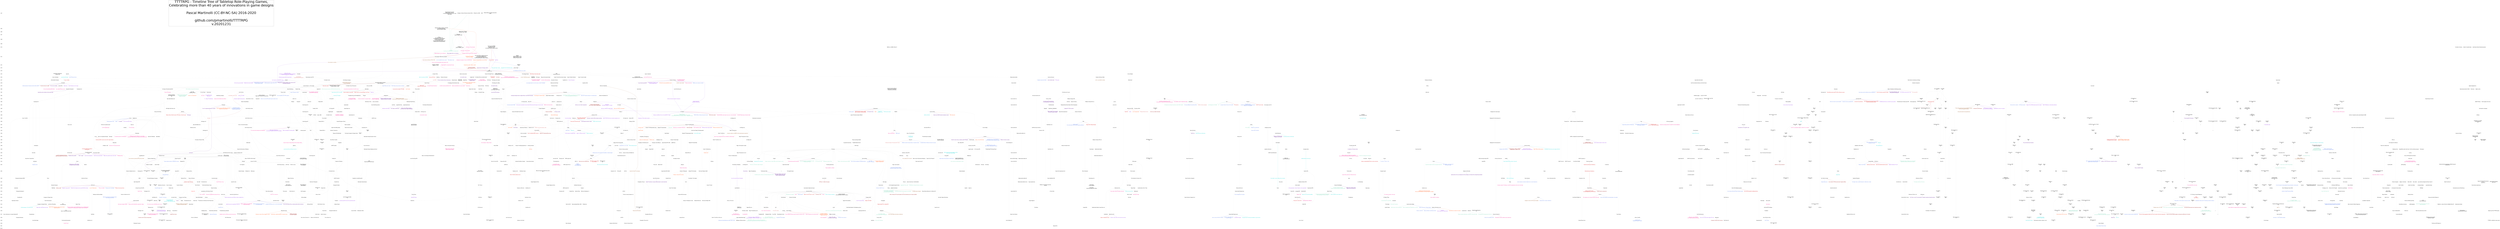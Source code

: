##### Version 20201231

###################################################################
###########                                              ##########
###########           Part 1 : Preamble                  ##########
###########                                              ##########
###########           Header, parameters & label         ##########
###########                                              ##########
###################################################################


###################################################################
###########           Header : Metadata                  ##########
###################################################################

##### Title: TTTTRPG - Timeline Tree of Tabletop Role-Playing Games
##### Subtitle: Celebrating more than 40 years of innovations in game designs
##### Author: Pascal Martinolli 
##### Licence: CC-BY-NC-SA
##### Project date: 2016-2020
##### Join me at: pascal.umontreal at gmail.com 
##### Code source and files at : https://github.com/pmartinolli/TTTTRPG
##### Follow this project at: https://zotrpg.blogspot.com/search/label/timeline 
##### Code explained here in english: http://zotrpg.blogspot.com/2019/06/structure-of-source-code-for-tree-of.html 
#####                     in french:  https://jdr.hypotheses.org/category/sur-les-epaules-des-nains
##### Based on the source code developped by Todd Lehman for his TeX Family Tree: https://tex.stackexchange.com/questions/42594/tex-family-tree-with-timeline

##### Contributors : Éric Nieudan, Druuples, Steve Dempsey, James Wallis, Batronoban, Mark Sullivan, Veso_M, catnipandfish, PhasmaFelis, VonAether, DMMJaco, elijahbear8.
##### References : https://github.com/pmartinolli/TTTTRPG/blob/master/files/ttttrpg-sources.md


###################################################################
###########                Parameters                    ##########
###################################################################

##### Language: dot
##### Compile with: dot "$(FULL_CURRENT_PATH)"  -Tps -v -o "$(CURRENT_DIRECTORY)\$(NAME_PART).ps"
##### Then generate PDF with Acrobat Distiller: double-click on the PS file with Parameters = Oversized Pages : 2400 cm x 820 cm

graph TTRPG_timeline {     

#graph [rankdir=LR]        # activate if you prefer to have a direction of the graph left to right (NB: PS file with Parameters = Oversized Pages : 15 m x 7 m)

node [shape=none]          # no frame for each informations
edge [color=lightgrey]     # standard color of the links between informations

node [fontsize=20; fontname="Helvetica"]      # standard size of the information fonts
edge [fontsize=20; fontname="Helvetica"]         # standard size of the links fonts

###################################################################
###########       Label displayed on the graph           ##########
###################################################################

{
node [];
edge [color=lightgrey; fontcolor=lightgrey; fontsize=50]
{ rank = same; past; title [label="TTTTRPG - Timeline Tree of Tabletop Role-Playing Games,\nCelebrating more than 40 years of innovations in game designs\n\nPascal Martinolli (CC-BY-NC-SA) 2016-2020\n\ngithub.com/pmartinolli/TTTTRPG\nv.20201231" fontsize=100 fontname="Helvetica" shape=box]}
{ rank = same; 1973; title_end [label=""]}
title -- title_end [style=invis];
}
















###################################################################
###########                                              ##########
###########           Part 2 : Timeline                  ##########
###########                                              ##########
###########    it is the basic rule of all the graph     ##########
###########                                              ##########
###################################################################



{
    node [];
    past -- 1950 [style=invis];
    1950 -- 1966 [style=invis];
    1966 -- 1967 [style=invis];
    1967 -- 1968 [style=invis];
    1968 -- 1969 [style=invis];
    1969 -- 1970 [style=invis];
    1970 -- 1971 [style=invis];
    1971 -- 1972 [style=invis];
    1972 -- 1973 [style=invis];
    1973 -- 1974 [style=invis];
    1974 -- 1975 [style=invis];
    1975 -- 1976 [style=invis];
    1976 -- 1977 [style=invis];
    1977 -- 1978 [style=invis];
    1978 -- 1979 [style=invis];
    1979 -- 1980 [style=invis];
    1980 -- 1981 [style=invis];
    1981 -- 1982 [style=invis];
    1982 -- 1983 [style=invis];
    1983 -- 1984 [style=invis];
    1984 -- 1985 [style=invis];
    1985 -- 1986 [style=invis];
    1986 -- 1987 [style=invis];
    1987 -- 1988 [style=invis];
    1988 -- 1989 [style=invis];
    1989 -- 1990 [style=invis];
    1990 -- 1991 [style=invis];
    1991 -- 1992 [style=invis];
    1992 -- 1993 [style=invis];
    1993 -- 1994 [style=invis];
    1994 -- 1995 [style=invis];
    1995 -- 1996 [style=invis];
    1996 -- 1997 [style=invis];
    1997 -- 1998 [style=invis];
    1998 -- 1999 [style=invis];
    1999 -- 2000 [style=invis];
    2000 -- 2001 [style=invis];
    2001 -- 2002 [style=invis];
    2002 -- 2003 [style=invis];
    2003 -- 2004 [style=invis];
    2004 -- 2005 [style=invis];
    2005 -- 2006 [style=invis];
    2006 -- 2007 [style=invis];
    2007 -- 2008 [style=invis];
    2008 -- 2009 [style=invis];
    2009 -- 2010 [style=invis];
    2010 -- 2011 [style=invis];
    2011 -- 2012 [style=invis];
    2012 -- 2013 [style=invis];
    2013 -- 2014 [style=invis];
    2014 -- 2015 [style=invis];
    2015 -- 2016 [style=invis];
    2016 -- 2017 [style=invis];
    2017 -- 2018 [style=invis];
    2018 -- 2019 [style=invis];
    2019 -- 2020 [style=invis];
	2020 -- 2021 [style=invis];
    2021 -- future [style=invis];





###################################################################
###########                                              ##########
###########  Part 3 : List of game rules and extensions  ##########
###########                                              ##########
###########  Grouped by series, publishers and genres    ##########
###########                                              ##########
###################################################################


# for official or licensed extentions, supplements, modules : add an immediate link to the basic game rules
# for other publications (movements, hacks, srd, etc.) : create a link in the Part 4

# every basic game rules or game supplement is described as :
# { rank = same; YEAR_HERE; IDENTIFIER_HERE [label = "Full name of the game here\n[co]"]}  PREV_EDITION_ID_HERE -- IDENTIFIER_HERE; #p000 #Q0000000  
# YEAR_HERE                  = publication year of this edition (first)
# IDENTIFIER_HERE            = no-caps, one-blockword, name of the game 
# Full name of the game here = Name of the game
#   can be followed by         = 1st ed., 2nd ed., etc. 
#                              =\nfor new line
#                              = [fr] with country name, if none = US by default
#                              uk, fr, es, dk, it, cn, pt, il, jp, sw, ... 
# PREV_EDITION_ID_HERE --    = link to a previous edition of that same game rules
#                                or if it is a supplement, to the officiel basic game rules. 
#                                If it is an unofficial supplement -> create a link it in part 4 
#   #p000 or #s000 or #t000  = link to a primary, secondary or tertiary source listed in the file ttttrpg-sources.md 
# #Q0000000                = Wikidata item 


###################################################################
###########              D&D                             ##########
###################################################################



######### Games pre-TTRPGs #######################

{ rank = same; 1950; diplomacy [label = "Diplomacy [Allan B. Calhamer, 1954-59]\nPC centered game-play\nfostering emergent roleplay"]}

diplomacy -- hyboria [style=dotted];
{ rank = same; 1968; hyboria [label = "Hyboria\n[Tony Bath, 1968-1973?]\nPC centered play-by-post wargame\nRandom personality creation\nFantasy world building\ncampaign. Long-lasting consequences\nof PC decisions on the game-world"]} #s90 

{ rank = same; 1971; midgard1 [label = "Midgard\n[Hartley Patterson, 1971]\nMagic inspired by J Vance\nSpell point magic system"]}      #s88
midgard1 -- vancianmagic [style=dotted];
midgard1 -- midgard2; 
{ rank = same; 1972; midgard2 [label = "Midgard II\n[1972]"]}  
blackmoor -- dungeon; #s124 
{ rank = same; 1972; dungeon [label = "Dungeon! prototype\n[Megarry D, 1972]"]}   

{ rank = same; past; freekriegsspielmovement [label = "Free Kriegsspiel movement\nReferee renders decisions\non tactical experience only (not on rules)\n[1860-1880]"]}; #s91
{ rank = same; past; strategos [label = "Strategos: A Series of American Games of War (...) [Totten CAL, 1890]"]}  
freekriegsspielmovement -- strategos; #s92
{ rank = same; 1966; modernwarinminature [label = "Modern War in Miniature\n[Michael F Korns, 1966]"]} #p87 #s93 

{ rank = same; 1967; braunstein [label = "Braunstein\n[David A Wesely, 1967]"]}   

strategos -- strategosn; 
braunstein -- strategosn;
{ rank = same; 1970; strategosn [label = "Strategos 'N'\n[David A. Wesely, 1970]"]} #s89

{ rank = same; 1970; newapratt [label = "The Courrier [of NEWA]\ntwo-pages set of rules\n[Lewis Pratt, 1970]\n1st amateur fantasy wargame system"]}  
newapratt -- chainmail; 
{ rank = same; 1971; chainmail [label = "Chainmail rules for medieval miniatures\n(with Fantasy supplement)\n[Gary Gygax & Jeff Perren, 1971]\n1st commercial fantasy wargame system"]} 





########## Dave Arneson's Blackmoor campaign ######## 

braunstein -- blackmoor;
diplomacy -- blackmoor [style=dotted];
hyboria -- blackmoor [style=dotted]; 
{ rank = same; 1971; blackmoor [label="Dave Arneson's Blackmoor campaign" image="C:\gv\blackmoor.png"]} #Q3640801




########## Game rules D&D (generic Wikidata ID: Q1375) ##########

##### OD&D

blackmoor -- odnd_woodgrainbox; 
dungeon -- odnd_woodgrainbox; #s124
{ rank = same; 1974; odnd_woodgrainbox [label="D&D\n[woodgrain box]" image="C:\gv\odnd_woodgrainbox.png"]} #t26 #Q1375 #Q64584915
odnd_woodgrainbox -- odnd_whitebox;
{ rank = same; 1975; odnd_whitebox [label="D&D\n[white box 4th print]" image="C:\gv\odnd_whitebox.png"]} #t26 #Q64596978
 

##### D&D #Q331156

odnd_whitebox -- dndholmes; 
monstermanual -- dndholmes; 
{ rank = same; 1977; dndholmes [label="Basic D&D\n[Holmes ed]" image="C:\gv\dndholmes.png"]} #Q64596999
dndholmes -- dndmoldvay;
{ rank = same; 1981; dndmoldvay [label="Basic D&D\n[Moldvay, B/X ed]" image="C:\gv\dndmoldvay.png"]} #Q64597017
dndmoldvay -- dndmentzer;
{ rank = same; 1983; dndmentzer [label="Basic D&D [Mentzer ed]" image="C:\gv\dndmentzer.png"]} #Q64597025
dndmoldvay -- dndblackbox;
{ rank = same; 1991; dndblackbox [label="Basic D&D [Black box]"]} #Q64597375
dndblackbox -- rulescyclopedia;
{ rank = same; 1991; rulescyclopedia [label="Rules Cyclopedia" image="C:\gv\rulescyclopedia.png"]} #Q64597381
rulescyclopedia -- theclassicdndgame;
{ rank = same; 1994; theclassicdndgame [label="The Classic Dungeons & Dragons Game"]} #Q64597385


##### AD&D 1 #Q64597405 

alltheworldsmonsters -- monstermanual;
odnd_whitebox -- monstermanual;
{ rank = same; 1977; monstermanual [label= "Monster Manual" image="C:\gv\monstermanual.png"]} #Q3844962
monstermanual -- addplayerhandbook;
{ rank = same; 1978; addplayerhandbook [label= "Advanced Dungeons & Dragons\n(Player Handbook)" image="C:\gv\addplayerhandbook.png"]} #Q7203254 
addplayerhandbook -- adddungeonmasterguide;
{ rank = same; 1979; adddungeonmasterguide [label= "Advanced Dungeons & Dragons\n(Dungeon Master's Guide)" image="C:\gv\adddungeonmasterguide.png"]} #Q5315139

##### AD&D 2nd

adddungeonmasterguide -- adnd2;
{ rank = same; 1989; adnd2 [label= "2nd ed." image="C:\gv\adnd2.png"]}  #Q64620925 
adnd2 -- adnd25;
{ rank = same; 1995; adnd25 [label= "2.5 ed." image="C:\gv\adnd25.png"]}  #Q64620947    
adnd2 -- birthright;
{ rank = same; 1995; birthright [label= "Birthright" image="C:\gv\birthright.png"]} #Q2384770 #p144

##### D&D 3

adnd25 -- dnd3;
{ rank = same; 2000; dnd3 [label= "Dungeons & Dragons\n3rd ed." image="C:\gv\dnd3.png"]} #Q64623234   
dnd3 -- dnd35;
{ rank = same; 2003; dnd35 [label= "3.5 ed." image="C:\gv\dnd35.png"]} #Q64623379  

##### D&D 4

dnd35 -- dnd4;
{ rank = same; 2008; dnd4 [label= "D&D 4e ed." image="C:\gv\dnd4.png"]} #Q64706119   

##### D&D 5

dnd4 -- dndnext;
{ rank = same; 2012; dndnext [label= "Dungeons & Dragons Next"]} #Q64706142
dndnext -- dnd5;
{ rank = same; 2014; dnd5 [label= "Dungeons & Dragons 5th ed." image="C:\gv\dnd5.png"]} #Q64706124   






########## Supplements and modules #########

##### OD&D

odnd_woodgrainbox -- odnd_greyhawk;
{ rank = same; 1975; odnd_greyhawk [label="Suppl.I: Greyhawk" image="C:\gv\odnd_greyhawk.png"]}  #march1975 #t27 #Q8965089
odnd_woodgrainbox -- odnd_blackmoor
{ rank = same; 1975; odnd_blackmoor [label="Suppl.II: Blackmoor\nThe Temple of the Frog" image="C:\gv\odnd_blackmoor.png"]} ; #dec1975 #t27 #Q4923165
odnd_woodgrainbox -- empireofthepetalthrone;
{ rank = same; 1975; empireofthepetalthrone [label="Empire of the Petal Throne" image="C:\gv\empireofthepetalthrone.png"]}  #t30 #Q17528629
odnd_whitebox -- eldritchwizardry;
{ rank = same; 1976; eldritchwizardry [label="Suppl.III: Eldritch Wizardry"]} #april1976 #t27 #Q5354191
odnd_whitebox -- godsdemigodsnheroes;
{ rank = same; 1976; godsdemigodsnheroes [label="Suppl.IV: Gods, Demi-Gods & Heroes"]}  #july1976 #t27 #Q5576828
odnd_whitebox -- swordsnspells;
{ rank = same; 1976; swordsnspells [label="Suppl.V: Swords & Spells"]}  #july1976 #t27 #Q17040148



##### D&D

dndholmes -- mystara;
{ rank = same; 1981; mystara [label="Mystara"]}   #Q2755273 p144
dndmoldvay -- castleamber;
{ rank = same; 1981; castleamber [label="Castle Amber"]}   #Q5049986 #Q???à suivre
dndmoldvay -- isleofdread;
{ rank = same; 1981; isleofdread [label="X1 Isle of Dread"]}  #Q7742724
dndmentzer -- nightsdarkterror;
{ rank = same; 1986; nightsdarkterror [label="B10 Night's Dark Terror \[uk]"]}  #Q7033163 #s96 
mystara -- hollowworld;
{ rank = same; 1990; hollowworld [label="Hollow World"]}	  #Q5881764
rulescyclopedia -- wrathoftheimmortals;
{ rank = same; 1992; wrathoftheimmortals [label="Wrath of the Immortals"]}  #Q30078245

##### AD&D 

addplayerhandbook -- g1steadinghillgiantchief;
{ rank = same; 1978; g1steadinghillgiantchief [label="G1 Steading of the Hill Giant Chief"]}  #t28 #Q4691071
addplayerhandbook -- c1hiddenshrinetamoachan;
{ rank = same; 1979; c1hiddenshrinetamoachan [label="C1 Hidden Shrine of Tamoachan"]}  #Q7739561
addplayerhandbook -- q1queendemonwebpits;
{ rank = same; 1980; q1queendemonwebpits [label="Q1 Queen of the Demonweb Pits"]}  #Q7270645
adnd2 -- theruinsofundermountain;
{ rank = same; 1991; theruinsofundermountain [label="The Ruins of Undermountain"]}  #Q7761803
addplayerhandbook -- n1againstcultreptilegod;
{ rank = same; 1982; n1againstcultreptilegod [label="N1 Against the Cult of the Reptile God"]}  #Q4691066
addplayerhandbook -- tombofhorror;
{ rank = same; 1978; tombofhorror [label= "Tomb of Horror" image="C:\gv\tombofhorror.png"]}   # s5 #Q3208389
addplayerhandbook -- greyhawk;
{ rank = same; 1980; greyhawk [label= "The World of Greyhawk" image="C:\gv\greyhawk.png"]}  #Q8036603  #+Q2447657
addplayerhandbook -- pharaoh;
{ rank = same; 1982; pharaoh  [label= "Pharaoh"]}   
addplayerhandbook -- dragonlance;
{ rank = same; 1982; dragonlance [label= "Dragonlance" image="C:\gv\dragonlance.png"]}  #Q16246132 #+Q746244 
addplayerhandbook -- lankhmar; 
{ rank = same; 1985; lankhmar [label= "Lankhmar"]} #Q6487219
addplayerhandbook -- unearthedarcana;
{ rank = same; 1985; unearthedarcana [label= "Unearthed Arcana"]}  #Q7884140
addplayerhandbook -- orientaladventures;
{ rank = same; 1985; orientaladventures [label= "Oriental Adventures"]}  #Q2375570
addplayerhandbook -- templeelementalevil; 
{ rank = same; 1985; templeelementalevil [label= "The Temple of Elemental Evil" image="C:\gv\templeelementalevil.png"]} #Q7768362
addplayerhandbook -- n4treasurehunt;
{ rank = same; 1987; n4treasurehunt [label= "N4 Tresure hunt"]}  #Q7836683
addplayerhandbook -- manualoftheplanes;
{ rank = same; 1987; manualoftheplanes [label= "Manual of the Planes"]}  #Q3844963
addplayerhandbook -- forgottenrealms;
{ rank = same; 1987; forgottenrealms [label= "Forgotten Realms" image="C:\gv\forgottenrealms.png"]}  #Q3748083 #+Q853499
addplayerhandbook -- i6ravenloft;
{ rank = same; 1983; i6ravenloft [label= "I6: Ravenloft" image="C:\gv\i6ravenloft.png"]}  #Q7296458 #+Q777042 
i6ravenloft -- i10ravenloft2;
{ rank = same; 1986; i10ravenloft2 [label= "I10: Ravenloft II"]}  #Q18155064
addplayerhandbook -- rpga;
{ rank = same; 1981; rpga [label= "RPGA"]}    
addplayerhandbook -- conanunchained;
{ rank = same; 1984; conanunchained [label = "Conan Unchained"]}  #Q5158118

##### AD&D 2nd

adnd2 -- spelljammer; 
{ rank = same; 1989; spelljammer [label= "Spelljammer" image="C:\gv\spelljammer.png"]} #Q7575903  #+Q1060172
adnd2 -- darksun;
{ rank = same; 1991; darksun [label= "Dark Sun" image="C:\gv\darksun.png"]}  #Q5223439  #+Q584169
darksun -- darksun2;
{ rank = same; 1995; darksun2 [label= "Dark Sun, Expanded & Revised"]}  #Q5223438
 adnd2 -- alqadim; 
{ rank = same; 1992; alqadim [label= "Al Qadim" image="C:\gv\alqadim.png"]} #Q2829261
adnd2 -- planescape; #Q7201033  #+Q2345291
manualoftheplanes -- planescape;
{ rank = same; 1994; planescape [label= "Planescape" image="C:\gv\planescape.png"]}
adnd2 -- labyrinthofmadness;
{ rank = same; 1995; labyrinthofmadness [label= "Labyrinth of Madness"]}  #Q64597381
adnd2 -- gatesfirestormpeak;
{ rank = same; 1996; gatesfirestormpeak [label= "The Gates of Firestorm Peak"]}  #Q16993977
greyhawk -- vecnalives; 
{ rank = same; 1991; vecnalives [label= "Vecna Lives!"]} #Q7917764
vecnalives -- dievecnadie;
{ rank = same; 2000; dievecnadie [label= "Die Vecna Die!"]}  #Q5274453
planescape -- deadgods; 
{ rank = same; 1997; deadgods [label= "Dead Gods"]} #Q5245203 #s102
adnd2 -- nightbelow;
{ rank = same; 1995; nightbelow [label= "Night Below" image="C:\gv\nightbelow.png"]}  #Q7033219
tombofhorror -- returntombofhorror;
{ rank = same; 1998; returntombofhorror [label= "Return to the Tomb of Horrors"]} 
deadgods -- paladininhell;
{ rank = same; 1998; paladininhell [label= "A Paladin in Hell"]}  #"Cook M" #Q1945820
templeelementalevil -- returntempleelementalevil;
{ rank = same; 2001; returntempleelementalevil [label= "Return to the Temple of Elemental Evil"]}   #Q7317364
i10ravenloft2 -- ravenloft; 
{ rank = same; 1990; ravenloft [label= "Ravenloft: Realms of Terror"]} #Q7296457
ravenloft -- masquereddeath;
{ rank = same; 1994; masquereddeath [label= "Masque of the Red Death"]}  #Q932225
ravenloft -- nightwalkingdead; 
{ rank = same; 1992; nightwalkingdead [label= "Night of the Walking Dead"]} 



##### D&D 3 

dnd3 -- sunlesscitadel;
{ rank = same; 2000; sunlesscitadel [label= "The Sunless Citadel"]}  #Q7767421 #s99
legend5rings2 -- orientaladventures2;
{ rank = same; 2001; orientaladventures2 [label = "Oriental Adventures 2nd"]} 
dungeonmagazine -- theshackledcity;
{ rank = same; 2003; theshackledcity [label= "The Shackled City"]}  #Q7763518
dnd35 -- eberron;
{ rank = same; 2004; eberron [label= "Eberron";]}  #Q1378808 #Q5331823
dnd35 -- redhanddoom;
{ rank = same; 2006; redhanddoom [label= "Red Hand of Doom";]}  #s95 #Q7304215
ravenloft -- expeditioncastleravenloft; 
{ rank = same; 2006; expeditioncastleravenloft [label= "Expedition to Castle Ravenloft"]} 


##### D&D 4

dnd4 -- madnessgardmoreabbey;
{ rank = same; 2011; madnessgardmoreabbey [label= "Madness at Gardmore Abbey"]}  #Q65089967 #s101



##### D&D Next - D&D 5th

dndnext -- vaultdracolich;
{ rank = same; 2013; vaultdracolich [label= "Vault of the Dracolich"]}  #Q67312539 #s100
dnd5 -- deadinthay;
{ rank = same; 2014; deadinthay [label= "Dead in Thay"]} 
dnd5 -- lostminephandelver;
{ rank = same; 2014; lostminephandelver [label= "Lost Mine of Phandelver"]}  #s104 #Q67314632
expeditioncastleravenloft -- curseofstrahd;
{ rank = same; 2016; curseofstrahd [label= "Curse of Strahd"]}  #s103 #Q67314030
returntombofhorror -- tombofannihilation;
{ rank = same; 2017; tombofannihilation [label= "Tomb of Annihilation"]}  #s98 #Q67311483




##### D&D Magazines

odnd_woodgrainbox -- thestrategicreview;
{ rank = same; 1975; thestrategicreview [label= "The Strategic Review" image="C:\gv\thestrategicreview.png"]}       #p47 #Q67326774
thestrategicreview -- littlewarsmag;
{ rank = same; 1976; littlewarsmag [label= "Little Wars\n[magazine]"]}   #Q18151853
thestrategicreview -- dragonmagazine;
{ rank = same; 1976; dragonmagazine [label= "The Dragon" image="C:\gv\dragonmagazine.png"]} 
 dragonmagazine -- dragonmagazine2;
{ rank = same; 1980; dragonmagazine2 [label= "Dragon"]} 
dragonmagazine2 -- dungeonmagazine;
{ rank = same; 1986; dungeonmagazine [label= "Dungeon Magazine"]}   #Q971884
dragonmagazine2 -- dragonmagazine3;
{ rank = same; 1987; dragonmagazine3 [label= "Dragon Magazine"]}  
dragonmagazine3 -- dragonmagazinefr;
{ rank = same; 1991; dragonmagazinefr [label= "Dragon Magazine\n[fr]"]}  
dragonmagazine3 -- dragonmagazineol;
{ rank = same; 2007; dragonmagazineol [label= "Dragon Magazine Online"]}  
dungeonmagazine -- dungeonmagazineol; 
{ rank = same; 2008; dungeonmagazineol [label= "Dungeon Magazine Online"]}  
ripgygax -- gygaxmagazine
{ rank = same; 2013; gygaxmagazine [label= "Gygax Magazine"]}   [style=invis];


##### SRD OGL GSL

dnd3 -- d20srdogl; 
{ rank = same; 2000; d20srdogl [label= "d20 SRD Open Game License"]}#Q1752744
dnd5 -- gsl;
{ rank = same; 2014; gsl [label= "GSL\n[more restrictive]"]} 
gsl -- ogl5;
{ rank = same; 2016; ogl5 [label= "OGL\n[return to Open gaming format]"]}  #t72 

















######################################################
############ Alternative D&D / OSR / OGL      ########
######################################################




########## pre-OSR pre-OGL D&D supplements ##########


##### Independent
odnd_whitebox -- fchelrakstomb;
{ rank = same; 1976; fchelrakstomb [label = "F'Chelrak's Tomb\n[The Dungeoneer fanzine,1976]"]} #link_in_part5 #Q70814105
odnd_whitebox -- palacevampirequeen;
{ rank = same; 1976; palacevampirequeen [label = "Palace of the Vampire Queen"]} #Q48968543 #t29 


##### Judges Guild

odnd_whitebox -- judgesguild;
{ rank = same; 1976; judgesguild [label = "Judges Guild" image="C:\gv\judgeguild.png"]} #Q6302723
judgesguild -- citystateinvincibleoverlord;
{ rank = same; 1976; citystateinvincibleoverlord [label = "City-State of the Invincible Overlord" image="C:\gv\citystateinvincibleoverlord.png"]}  #Q5123448
judgesguild -- tegelmanor;
{ rank = same; 1977; tegelmanor [label = "Tegel Manor"]}  #Q56276059
judgesguild -- cavernsofthracia;
{ rank = same; 1979; cavernsofthracia [label = "Caverns of Thracia"]}  #Q48987906
cavernsofthracia -- darktower;
{ rank = same; 1980; darktower [label = "Dark Tower"]}   #Q5223457
blackmoor -- firstfantasycampaign;
{ rank = same; 1977; firstfantasycampaign [label = "First Fantasy Campaign"]}  #p125 #Q70816998



########## OSR ##########

##### OSR Base RPG

d20srdogl -- osr;
{ rank = same; 2001; osr [label = "OSR movement\nand retro-clones" image="C:\gv\osr.png"]} #Q15991289 #wd

dnd3 -- castlesncrusades;
osr -- castlesncrusades;
{ rank = same; 2004; castlesncrusades [label = "Castles & Crusades"]}  #Q5050586

addplayerhandbook -- osric;
osr -- osric;
{ rank = same; 2006; osric [label = "OSRIC"]}  #Q3347723 

osr -- mazesnminotaurs;
{ rank = same; 2006; mazesnminotaurs [label = "Mazes & Minotaurs"]} #Q68857194

dndmoldvay -- labyrinthlords;
osr -- labyrinthlords;
{ rank = same; 2007; labyrinthlords [label = "Labyrinth Lords"]}  #Q3214557

dndmentzer -- basicfantasyrpg;
osr -- basicfantasyrpg; 
{ rank = same; 2007; basicfantasyrpg [label = "Basic Fantasy RPG"]}  #Q4866969

osr -- swordsnwizardry;
{ rank = same; 2008; swordsnwizardry [label = "Swords & Wizardry"]}  #Q70485112

odnd_woodgrainbox -- delvingdeeper;
osr -- delvingdeeper;
{ rank = same; 2012; delvingdeeper [label = "Delving Deeper"]}  #Q70484820

osr -- darkdungeons; 
rulescyclopedia -- darkdungeons; 
{ rank = same; 2010; darkdungeons [label = "Dark Dungeons"]} 

osr -- lamentationsflameprincess; 
{ rank = same; 2010; lamentationsflameprincess [label = "Lamentations of the Flame Princess"]} #Q27102827

dndholmes -- mazesnperils; 
osr -- mazesnperils;
{ rank = same; 2011; mazesnperils [label = "Mazes & Perils"]} 

adnd2 -- forgoldnglory;
osr -- forgoldnglory; 
{ rank = same; 2012; forgoldnglory [label = "For Gold & Glory"]} 

osr -- dungeoncrawlclassic;
{ rank = same; 2012; dungeoncrawlclassic [label = "Dungeon Crawl Classic" image="C:\gv\dungeoncrawlclassic.png"]} #Q16992123
gammaworld7 -- mutantcrawlclassic; 
{ rank = same; 2017; mutantcrawlclassic [label = "Mutant Crawl Classics"]}  

dndholmes -- blueholme;
osr -- blueholme;
{ rank = same; 2013; blueholme [label = "Blueholme"]} 

osr -- beyondthewall;
{ rank = same; 2013; beyondthewall [label = "Beyond the Wall" image="C:\gv\beyondthewall.png"]} #Q67881355

osr -- intotheodd;
{ rank = same; 2014; intotheodd [label = "Into the Odd"]} 

osr -- nightmaresunderneath;
{ rank = same; 2016; nightmaresunderneath [label = "The Nightmares Underneath"]} 

osr -- neoclassicalgeekrevival;
{ rank = same; 2011; neoclassicalgeekrevival [label = "Neoclassical Geek Revival"]}

osr -- whitehack;
{ rank = same; 2013; whitehack [label = "White hack"]} #p41
whitehack -- whitehack2;
{ rank = same; 2015; whitehack2 [label = "White hack 2nd"]} 
osr -- blackhack;
{ rank = same; 2016; blackhack [label = "Black hack"]} #p42
blackhack -- blackhack2; 
{ rank = same; 2019; blackhack2 [label = "Black hack 2nd"]} 
{ whitehack2; blackhack } -- macchiatomonsterszero;
{ rank = same; 2017; macchiatomonsterszero [label = "Macchiato Monsters Zero\n[fr]"]}  #Q68858316
{ rank = same; 2019; macchiatomonsters [label = "Macchiato Monsters\n[fr]"]} macchiatomonsterszero -- macchiatomonsters;

lamentationsflameprincess -- stormingwizardtower;
{ rank = same; 2008; stormingwizardtower [label = "Storming the Wizard's Tower"]} #Q70949461
stormingwizardtower -- seclusiumorphone;
{ rank = same; 2013; seclusiumorphone [label = "The Seclusium of Orphone of the Three Visions"]} 


##### OSR Supplements

lamentationsflameprincess -- carcosa;
{ rank = same; 2012; carcosa [label = "Carcosa"]}  #Q68393330


########## SRD OGL GSL ##########

d20srdogl -- kingdomkalamard20;
{ rank = same; 2000; kingdomkalamard20 [label = "Kingdoms of Kalamar d20"]} #Q3197082
d20srdogl -- scarredlands; 
{ rank = same; 2001; scarredlands [label = "Scarred Lands"]} #Q3235729
d20srdogl -- midnight;
{ rank = same; 2003; midnight [label = "Midnight" image="C:\gv\midnight.png"]} #Q3312696
{ rank = same; 2005; midnight2 [label = "Midnight 2nd"]} midnight -- midnight2; 
d20srdogl -- ironkingdoms;
{ rank = same; 2004; ironkingdoms [label = "Iron Kingdoms"]} #Q13512074
d20srdogl -- etherscope;
{ rank = same; 2005; etherscope [label = "Etherscope"]} #Q5403370
dndnext -- ptolus;
{ rank = same; 2006; ptolus [label = "Ptolus" image="C:\gv\ptolus.png"]} #Q7257108
d20srdogl -- thirteenage;
{ rank = same; 2013; thirteenage [label = "13th Age"]} #Q16000545
d20srdogl -- cloakofsteel;
{ rank = same; 2004; cloakofsteel [label = "Cloak of Steel"]} #Q70486236
d20srdogl -- slaine;
{ rank = same; 2002; slaine [label = "Sláine: The RPG of Celtic Heroes"]} #Q7542445

stardrakkar -- lanfeust; #"Nieudan E" #Q56285070
{ rank = same; 2005; lanfeust [label = "Jeu d'aventure de Lanfeust\net du monde de Troy\n[fr]"]} #Q3177833
lanfeust -- dksystem; 
d20srdogl -- dksystem;
{ rank = same; 2006; dksystem [label = "DK System\n[fr]"]} #Q16545737
dksystem -- dksystem2;
{ rank = same; 2008; dksystem2 [label = "DK 2\n[fr]"]}  

dnd35 -- pathfinder;
{ rank = same; 2009; pathfinder [ label= "Pathfinder" image="C:\gv\pathfinder.png"]} #Q680176
{ rank = same; 2019; pathfinder2 [ label= "Pathfinder 2nd"]} pathfinder -- pathfinder2;

dnd5 -- dungeonesque;
{ rank = same; 2017; dungeonesque [label = "Dungeonesque"]} #Q70792068
dnd5 -- fivetorchesdeep;
{ rank = same; 2019; fivetorchesdeep [label = "Five Torches Deep"]} #Q70791655


ogl5 -- ultravioletgrasslands;
{ rank = same; 2019; ultravioletgrasslands [label = "The Ultraviolet Grasslands"]} #Q104589624



##### Fan works, semi-official

ravenloft -- kargatane;
{ rank = same; 1997; kargatane [label= "Kargatane"]} 
kargatane -- fraternityofshadows; 
{ rank = same; 2003; fraternityofshadows [label= "Fraternity of Shadows"]} 


##### Hacks or variants

dndmoldvay -- dnd_maraninchi; 
{ rank = same; 1982; dnd_maraninchi [label = "Donjons et Dragons\n[aka 'Maraninchi ed']\n[fr]" image="C:\gv\dnd_maraninchi.png"]}  #t13
dndholmes -- beastsmenngods;
{ rank = same; 1980; beastsmenngods [label = "Beasts, Men & Gods"]}  #t128 






################################################
############ Fantasy RPGs         ##############
################################################






##### Arduin

odnd_whitebox -- arduin [style=dotted];
{ rank = same; 1977; arduin [label = "The Arduin Grimoire" image="C:\gv\arduin.png"]} #Q4788315
arduin -- arduin2;
{ rank = same; 1978; arduin2 [label = "Welcome to Skull Tower"]}  
arduin2 -- arduin3; 
{ rank = same; 1979; arduin3 [label = "The Runes of Doom"]} 



##### Empire of the Petal Throne

empireofthepetalthrone -- empireofthepetalthrone83;
{ rank = same; 1983; empireofthepetalthrone83 [label = "Empire of the Petal Throne (2nd)"]}  #s31 #main:Q17528629 
empireofthepetalthrone83 -- empireofthepetalthrone87; 
{ rank = same; 1987; empireofthepetalthrone87 [label = "Empire of the Petal Throne (2.5nd)"]} #p32
empireofthepetalthrone87 -- adventurestekumel;
{ rank = same; 1992; adventurestekumel [label = "Adventures of Tékumel"]}  #p33
adventurestekumel -- swordsnglory;
{ rank = same; 2002; swordsnglory [label = "Swords & Glory"]}  #p34
swordsnglory -- empireofthepetalthrone2005;
{ rank = same; 2005; empireofthepetalthrone2005 [label = "Tékumel: Empire of the Petal Throne (3rd)\n[ca]"]}  #Q18168390



##### Tunnels & Trolls 

odnd_woodgrainbox -- tunnelsntrolls [style=dotted];
{ rank = same; 1975; tunnelsntrolls [label = "Tunnels & Trolls" image="C:\gv\tunnelsntrolls.png"]} #Q683240  
tunnelsntrolls -- tunnelsntrolls4;
{ rank = same; 1977; tunnelsntrolls4 [label = "T&T 4th ed"]} 
tunnelsntrolls4 -- tunnelsntrolls5;
{ rank = same; 1979; tunnelsntrolls5 [label = "T&T 5th ed"]} 
tunnelsntrolls5 -- tunnelsntrolls55;
{ rank = same; 2005; tunnelsntrolls55 [label = "T&T 5.5th ed\n30th anniv (7th ed.)"]} 
tunnelsntrolls55 -- tunnelsntrolls75;
{ rank = same; 2008; tunnelsntrolls75 [label = "T&T 7.5th ed"]} 
tunnelsntrolls75 -- tunnelsntrolls8;
{ rank = same; 2012; tunnelsntrolls8 [label = "T&T 8th ed"]} 
tunnelsntrolls8 -- tunnelsntrollsdeluxe;
{ rank = same; 2015; tunnelsntrollsdeluxe [label = "T&T Deluxe ed"]} 
tunnelsntrolls5 -- grimtoothstrap;
{ rank = same; 1981; grimtoothstrap [label = "Grimtooth's Traps"]}  #Q49001785
tunnelsntrolls -- monstersmonsters;
{ rank = same; 1976; monstersmonsters [label = "Monsters! Monsters!"]} #t49 #Q18391053




##### Bunnies & Burrows

{ rank = same; 1976; bunniesnburrows [label = "Bunnies & Burrows" image="C:\gv\bunniesnburrows.png"]}  #t50 #Q5457
bunniesnburrows -- bunniesnburrows2;
{ rank = same; 1982; bunniesnburrows2 [label = "Bunnies & Burrows 2nd"]} 
bunniesnburrows2 -- bunniesnburrowsgurps;
{ rank = same; 1992; bunniesnburrowsgurps [label = "GURPS Bunnies & Burrows"]}  #Q17002565
bunniesnburrowsgurps -- thewarren;
{ rank = same; 2015; thewarren [label = "The Warren"]}  #Q77275285






##### Fantasy Trip & GURPS

{ rank = same; 1977; fantasytripwizard [label = "The Fantasy Trip: Wizard" image="C:\gv\fantasytripwizard.png"]} #t51 #Q7733398
fantasytripwizard -- fantasytripmelee;
{ rank = same; 1978; fantasytripmelee [label = "The Fantasy Trip: Melee"]} 
{ rank = same; 1980; fantasytripinthelabyrinth [label = "Fantasy Trip :\nIn the Labyrinth\n+ Adv. Melee + Adv. Wizard"]} 
fantasytripmelee -- fantasytripinthelabyrinth;

fantasytripmelee -- gurps; #"Jackson S" #Q547203
champions3 -- gurps; # also a point-buy system
{ rank = same; 1986; gurps [label="GURPS 1st-2nd" image="C:\gv\gurps.png"]} #Q1047814
gurps -- gurps3;
{ rank = same; 1988; gurps3 [label="GURPS 3rd"]} 
gurps3 -- gurps4;
{ rank = same; 2004; gurps4 [label="GURPS 4th"]} 






##### Chivalry & Sorcery

odnd_whitebox -- chivalrynsorcery [style=dotted];
{ rank = same; 1977; chivalrynsorcery [label = "Chivalry & Sorcery" image="C:\gv\chivalrynsorcery.png"]};  #t52 #Q5461
chivalrynsorcery -- chivalrynsorcery2;
{ rank = same; 1983; chivalrynsorcery2 [label = "Chivalry & Sorcery 2nd ed"]}
chivalrynsorcery2 -- chivalrynsorcery3;
{ rank = same; 1996; chivalrynsorcery3 [label = "Chivalry & Sorcery 3rd ed"]} 
chivalrynsorcery3 -- chivalrynsorceryl;
{ rank = same; 1999; chivalrynsorceryl [label = "Chivalry & Sorcery Light ed"]} 
chivalrynsorceryl -- chivalrynsorcery4;
{ rank = same; 2000; chivalrynsorcery4 [label = "Chivalry & Sorcery 4th Rebirth ed"]} 
chivalrynsorcery4 -- chivalrynsorcerye;
{ rank = same; 2011; chivalrynsorcerye [label = "Chivalry & Sorcery Essence v1.1"]} 
chivalrynsorcerye -- chivalrynsorcery5;
{ rank = same; 2020; chivalrynsorcery5 [label = "Chivalry & Sorcery 5th ed"]} 
chivalrynsorcery -- landrisingsun;
{ rank = same; 1980; landrisingsun [label = "Land of the Rising Sun"]} #Q18345036


{ rank = same; 1983; powersnperils [label = "Powers & Perils"]}  #t54 #Q7236825

{ rank = same; 1984; maelstromrpg [label = "Maelstrom" image="C:\gv\maelstromrpg.png"]} #t55 #Q6729210

{ rank = same; 1976; knightsoftheroundtable [label = "Knights of the Round Table"]} #Q19874948




##### Chaosium 


{ rank = same; 1975; whitebearnredmoon [label = "White Bear and Red Moon\n[Dragon Pass]"]} #Q3966833
whitebearnredmoon -- wyrmsfootnotes;
{ rank = same; 1976; wyrmsfootnotes [label = "Wyrm's Footnotes"]} #Q55637969
wyrmsfootnotes -- alltheworldsmonsters;
{ rank = same; 1977; alltheworldsmonsters [label = "All the Worlds' Monsters"]} #Q48976682

whitebearnredmoon -- runequest; 
{ rank = same; 1978; runequest [label = "RuneQuest" image="C:\gv\runequest.png"]} #Q681338
runequest -- cultsofprax;
{ rank = same; 1979; cultsofprax [label = "Cults of Prax"]}  #Q48997469
runequest -- runequest2;
{ rank = same; 1980; runequest2 [label = "RuneQuest 2nd"]} 
runequest2 -- borderlands;
{ rank = same; 1982; borderlands [label = "Borderlands campaign"]} 
runequest2 -- runequest3;
{ rank = same; 1984; runequest3 [label = "RuneQuest 3rd"]} 
runequest3 -- rqherowars;
{ rank = same; 2000; rqherowars [label = "Hero Wars"]} 
runequest3 -- steveperrinsquestrules; 
{ rank = same; 2002; steveperrinsquestrules [label = "Steve Perrin's Quest Rules"]}
rqherowars -- rqheroquest;
{ rank = same; 2003; rqheroquest [label = "HeroQuest" image="C:\gv\rqheroquest.png"]}  #Q1476922
runequest3 -- runequest4;
{ rank = same; 2006; runequest4 [label = "Mongoose RuneQuest (MRQ)"]}  #Q70790912
runequest4 -- runequest5;
{ rank = same; 2010; runequest5 [label = "Mongoose RuneQuest II"]} 
runequest5 -- runequest6;
{ rank = same; 2012; runequest6 [label = "RuneQuest 6th"]} 
runequest4 -- openquest;
{ rank = same; 2009; openquest [label = "OpenQuest"]} 
openquest -- openquest2;
{ rank = same; 2013; openquest2 [label = "OpenQuest 2 Deluxe"]} 
runequest6 -- runequestglorantha;
{ rank = same; 2018; runequestglorantha [label = "RuneQuest Glorantha"]} 
runequest3 -- runeslayers;
{ rank = same; 1998; runeslayers [label = "RuneSlayers"]}  #Q7379796

runequest -- basicroleplaying;
{ rank = same; 1980; basicroleplaying [label = "Basic Role-Playing"]}  #t57 #Q2633765
basicroleplaying -- worldsofwonder;
{ rank = same; 1982; worldsofwonder [label = "Worlds of Wonder:\nMagic World, Superworld, Future World"]}  #t56 #Q8036746
worldsofwonder -- superworld;
{ rank = same; 1983; superworld [label = "Superworld"]}   #Q3978067
worldsofwonder -- basicroleplaying3;
{ rank = same; 2002; basicroleplaying3 [label = "Basic Roleplaying:\nThe Chaosium System"]} 
basicroleplaying3 -- basicroleplaying4;
{ rank = same; 2004; basicroleplaying4 [label = "Basic Roleplaying\n(4 monographs)"]} 
basicroleplaying4 -- basicroleplaying5;
{ rank = same; 2008; basicroleplaying5 [label = "Basic Roleplaying\n'Big Gold Book'"]} 

basicroleplaying -- pendragon; 
{ rank = same; 1985; pendragon [label = "Pendragon" image="C:\gv\pendragon.png"]} #Q680553
pendragon -- pendragon3;
{ rank = same; 1990; pendragon3 [label = "Pendragon 3rd"]} 
pendragon3 -- pendragon4;
{ rank = same; 1993; pendragon4 [label = "Pendragon 4th"]} 
pendragon4 -- pendragon5;
{ rank = same; 2005; pendragon5 [label = "Pendragon 5th"]} 
pendragon5 -- greatpendragoncampaign;
{ rank = same; 2006; greatpendragoncampaign [label = "The Great Pendragon Campaign"]} 
greatpendragoncampaign -- pendragon51; 
{ rank = same; 2010; pendragon51 [label = "Pendragon 5.1th"]} 
pendragon51 -- pendragon52;
{ rank = same; 2016; pendragon52 [label = "Pendragon 5.2th"]} 
pendragon52 -- pendragon6p;
{ rank = same; 2020; pendragon6p [label = "Pendragon 6 preview"]} #maj2021



basicroleplaying -- thievesworld;
{ rank = same; 1981; thievesworld [label = "Thieves' World"]} #Q18394146


basicroleplaying -- elfquest; 
{ rank = same; 1984; elfquest [label = "Elfquest"]}  #Q3050832


 
basicroleplaying -- princevaliant;
{ rank = same; 1989; princevaliant [label = "Prince Valiant"]}    #Q4906640
princevaliant -- princevaliant2;
{ rank = same; 2018; princevaliant2 [label = "Prince Valiant 2nd"]}   #Q4906640



basicroleplaying -- stormbringer;
{ rank = same; 1981; stormbringer [label = "Stormbringer" image="C:\gv\stormbringer.png"]}  #Q682309
stormbringer -- stormbringer2;
{ rank = same; 1985; stormbringer2 [label = "Stormbringer 2nd"]} 
 stormbringer2 -- stormbringer3;
{ rank = same; 1987; stormbringer3 [label = "Stormbringer 3rd"]}
stormbringer3 -- stormbringer4;
{ rank = same; 1990; stormbringer4 [label = "Stormbringer 4th"]} 
stormbringer4 -- elric;
{ rank = same; 1993; elric [label = "Elric!"]}  
elric -- stormbringer5; 
{ rank = same; 2001; stormbringer5 [label = "Stormbringer 5th"]} 

stormbringer -- hawkmoon;
{ rank = same; 1984; hawkmoon [label = "Hawkmoon"]}  #Q18348765
hawkmoon -- hawkmoonmong;
{ rank = same; 2007; hawkmoonmong [label = "Hawkmoon (Mongoose)"]} 
hawkmoon -- hawkmoonfr;
{ rank = same; 1988; hawkmoonfr [label = "Hawkmoon\n[fr]" image="C:\gv\hawkmoonfr.png"]}  
hawkmoonfr -- hawkmoonfr2;
elric -- hawkmoonfr2;
{ rank = same; 1996; hawkmoonfr2 [label = "Hawkmoon 2e\n[fr]"]}  
hawkmoonfr2 -- hawkmoon3fr;
{ rank = same; 2009; hawkmoon3fr [label = "Hawkmoon 3e\n[fr]"]}  





 
##### ICE Rolemaster, MERP, etc. #s46

addplayerhandbook -- armslaw;
{ rank = same; 1979; armslaw [label = "Arms Law [1980]"]} #Q48998030
armslaw -- rolemaster;
{ rank = same; 1980; rolemaster [label = "Rolemaster" image="C:\gv\rolemaster.png"]}  ##Q680764
rolemaster -- rolemaster2;
{ rank = same; 1984; rolemaster2 [label = "Rolemaster 2nd ed."]} 
rolemaster2 -- rolemaster3rmss;
{ rank = same; 1995; rolemaster3rmss [label = "Rolemaster Standard System (3rd ed.)"]} 
rolemaster3rmss -- rolemaster4;
{ rank = same; 1999; rolemaster4 [label = "Rolemaster Fantasy Roleplaying (4th ed.)"]} 
rolemaster4 -- harp;
{ rank = same; 2003; harp [label = "HARP\n(High Adventure Role Playing)"]}  #Q5486
harp -- rolemasterclassic;
{ rank = same; 2007; rolemasterclassic [label = "Rolemaster Classic/Express"]} 
rolemasterclassic -- rolemasteru;
{ rank = same; 2016; rolemasteru [label = "Rolemaster Unified"]} 


rolemaster -- spacemaster;
{ rank = same; 1985; spacemaster [label = "Spacemaster"]}  #Q2306311
spacemaster -- spacemaster2; 
{ rank = same; 1986; spacemaster2 [label = "Spacemaster 2nd"]} 
spacemaster2 -- spacemaster3;
{ rank = same; 1988; spacemaster3 [label = "Spacemaster 3rd"]} 
spacemaster3 -- cyberspace;
{ rank = same; 1989; cyberspace [label = "Cyberspace"]}  #Q3008195
cyberspace -- cyberspace2;
{ rank = same; 1992; cyberspace2 [label = "Cyberspace 2nd"]} 


{ rank = same; 1980; theironwind [label = "The Iron Wind"]}  #Q48998497
theironwind -- shadowworld; 
rolemaster2 -- shadowworld;
{ rank = same; 1987; shadowworld [label = "Shadow World"]}   #Q3481166
rolemaster3rmss -- runouttheguns;
{ rank = same; 1998; runouttheguns [label = "Run Out the Guns"]}   # 3rd ed simplified

rolemaster -- merp;
{ rank = same; 1984; merp [label = "Middle-earth Role Playing" image="C:\gv\merp.png"]}  #Q5473



##### Palladium 

{ rank = same; 1981; mechanoidinvasion [label = "The Mechanoid Invasion"]} #Q7750845
mechanoidinvasion -- mechanoids;
{ rank = same; 1985; mechanoids [label = "The Mechanoids"]} 

mechanoidinvasion -- palladiumfrpg;
{ rank = same; 1983; palladiumfrpg [label = "Palladium Fantasy RPG"]} #t58 #Q5496
palladiumfrpg -- palladiumfrpgrev;
{ rank = same; 1984; palladiumfrpgrev [label = "Palladium Fantasy RPG, rev."]} 
palladiumfrpgrev -- palladiumfrpg2; 
{ rank = same; 1996; palladiumfrpg2 [label = "Palladium Fantasy RPG 2nd"]}  
palladiumfrpg -- oldones;
{ rank = same; 1984; oldones [label = "Old Ones"]} #Q85808102

palladiumfrpg -- heroesunlimited; 
{ rank = same; 1984; heroesunlimited [label = "Heroes Unlimited"]} #Q3785299
heroesunlimited -- heroesunlimitedr;
{ rank = same; 1987; heroesunlimitedr [label = "Heroes Unlimited rev"]}
heroesunlimitedr -- heroesunlimited2;
{ rank = same; 1998; heroesunlimited2 [label = "Heroes Unlimited 2nd ed"]}

heroesunlimited -- teenagemutantninjaturtles; #palladium
{ rank = same; 1985; teenagemutantninjaturtles [label = "Teenage Mutant Ninja Turtles & Other Strangeness"]} #Q3085024 #Q18204518

teenagemutantninjaturtles -- beyondsupernatural;
{ rank = same; 1987; beyondsupernatural [label = "Beyond the Supernatural"]} #Q730232
beyondsupernatural -- beyondsupernatural2;
{ rank = same; 2005; beyondsupernatural2 [label = "Beyond the Supernatural 2nd"]}

heroesunlimitedr -- rifts;
{ rank = same; 1990; rifts [label = "Rifts" image="C:\gv\rifts.png"]} #Q1336480
rifts -- riftsultimateed;
{ rank = same; 2005; riftsultimateed [label = "Rifts: Ultimate ed"]} 
riftsultimateed -- savagerifts;
{ rank = same; 2015; savagerifts [label = "Savage Rifts"]} 

mechanoids -- robotech;
{ rank = same; 1986; robotech [label = "Robotech"]} #Q7353415
robotech -- robotech2;
{ rank = same; 2008; robotech2 [label = "Robotech: The Shadow Chronicles\n(2nd ed)"]} 
robotech -- macross2;
{ rank = same; 1993; macross2 [label = "Macross II RPG"]} #Q24962927



##### Jorune

#attach?
{ rank = same; 1984; jorune [label = "Jorune" image="C:\gv\jorune.png"]} #Q3183952
jorune -- jorune2;
{ rank = same; 1985; jorune2 [label = "Jorune 2nd"]} 
jorune2 -- jorune3;
{ rank = same; 1992; jorune3 [label = "Jorune 3rd"]} 



##### Ars magica

chivalrynsorcery -- arsmagica [style=dotted]; #mage gameplay 
gurps -- arsmagica; #"Jackson S" #Q547203
{ rank = same; 1987; arsmagica [label = "Ars Magica" image="C:\gv\arsmagica.png"]} #Q5453
arsmagica -- arsmagica2;
{ rank = same; 1989; arsmagica2 [label = "Ars Magica 2nd"]} 
arsmagica2 -- arsmagica3;
{ rank = same; 1992; arsmagica3 [label = "Ars Magica 3rd"]} 
arsmagica3 -- arsmagica4;
{ rank = same; 1996; arsmagica4 [label = "Ars Magica 4th"]} 
arsmagica4 -- arsmagica5;
{ rank = same; 2004; arsmagica5 [label = "Ars Magica 5th"]} 


##### Talislanta
dndmoldvay -- talislanta;
#debate: or adnd ?
{ rank = same; 1987; talislanta [label = "Talislanta" image="C:\gv\talislanta.png"]} #Q682472
talislanta -- talislanta2;
{ rank = same; 1992; talislanta2 [label = "Talislanta 2nd ed"]} 
talislanta2 -- talislanta3;
#influence? of talislanta3 on d&d3 (d20+skill)?
{ rank = same; 2001; talislanta3 [label = "Talislanta 3rd ed"]} 
talislanta3 -- talislanta4;
{ rank = same; 2005; talislanta4 [label = "Talislanta d20 ed"]} 
talislanta4 -- talislanta5;
{ rank = same; 2006; talislanta5 [label = "Talislanta 5th ed"]} 
talislanta5 -- talislantacc;
{ rank = same; 2010; talislantacc [label = "free via CC" fontcolor=red]} 


conanunchained -- conanrpg ;
{ rank = same; 1985; conanrpg [label = "Conan Role-Playing Game"]} #Q17986620
conanrpg -- gurpsconan;
{ rank = same; 1989; gurpsconan [label = "GURPS Conan"]} #Q16246947
gurpsconan -- conantherpg;
{ rank = same; 1989; conantherpg [label = "Conan: The RPG"]} #Q17986621
conantherpg -- conanadventuresageundreamedof;
{ rank = same; 2017; conanadventuresageundreamedof [label = "Conan: Adventures in an Age Undreamed Of"]} #Q23582853


adnd2 -- hackmaster4;
{ rank = same; 2001; hackmaster4 [label = "HackMaster 4th"]} #Q1860174 
hackmaster4 -- hackmaster5;
{ rank = same; 2012; hackmaster5 [label = "HackMaster 5th"]} 


merp -- lordoftheringsadventuregame;
{ rank = same; 1991; lordoftheringsadventuregame [label = "Lord of the Rings\nAdventure Game"]}  #Q6680130
lordoftheringsadventuregame -- lordoftheringsrpg;
{ rank = same; 2002; lordoftheringsrpg [label = "Lord of the Rings RPG"]} #Q1194266
lordoftheringsrpg -- theonering;
{ rank = same; 2011; theonering [label = "The One Ring" image="C:\gv\theonering.png"]} #Q2028764


d20srdogl -- agameofthrones;
{ rank = same; 2005; agameofthrones [label = "A Game of Thrones\n[ca]"]} #Q677281
{ rank = same; 2009; asongoficenfirerpg [label = "A Song of Ice and Fire RPG" image="C:\gv\asongoficenfirerpg.png"]} #Q21233639
agameofthrones -- asongoficenfirerpg;


{ rank = same; 1999; ninjaburger [label = "Ninja Burger"]} #Q10600986
ninjaburger -- ninjaburger2;
{ rank = same; 2006; ninjaburger2 [label = "Ninja Burger 2nd"]}
ninjaburger2 -- ninjaburger2008;
{ rank = same; 2008; ninjaburger2008 [label = "Ninja Burger\nNo Honor Edition"]}
ninjaburger2008 -- ninjaburger2009;
{ rank = same; 2009; ninjaburger2009 [label = "Ninja Burger:\n Secret Ninja Death Touch Edition"]} 
ninjaburger -- koboldsatemybaby;
{ rank = same; 1999; koboldsatemybaby [label = "Kobolds Ate My Baby!"]} #Q6424474
koboldsatemybaby -- koboldsatemybaby3;
{ rank = same; 2001; koboldsatemybaby3 [label = "Kobolds Ate My Baby! 3rd"]} 
koboldsatemybaby3 -- koboldsatemybabysdeluxe;
{ rank = same; 2015; koboldsatemybabysdeluxe [label = "Kobolds Ate My Baby! Super Deluxx ed"]} 


##### Games Workshops 

{ rank = same; 1975; owlandweasel [label = "Owl and Weasel"]} #Q7114865
owlandweasel -- whitedwarf;
{ rank = same; 1977; whitedwarf [label = "White Dwarf"]}  #Q682202

whitedwarf -- warhammerfrpg;
{ rank = same; 1986; warhammerfrpg [label = "Warhammer FRPG" image="C:\gv\warhammerfrpg.png"]} #Q5490
warhammerfrpg -- warhammerfrpg2;
{ rank = same; 2005; warhammerfrpg2 [label = "Warhammer 2nd"]} 
warhammerfrpg2 -- warhammerfrpg3;
{ rank = same; 2009; warhammerfrpg3 [label = "Warhammer 3rd"]} 
warhammerfrpg -- ennemywithin;
{ rank = same; 1986; ennemywithin [label = "The Enemy Within"]} 
warhammerfrpg3 -- zweihander;
{ rank = same; 2017; zweihander [label = "Zweihänder"]} #Q56274005
warhammerfrpg3 -- warhammerfrpg4;
{ rank = same; 2017; warhammerfrpg4 [label = "Warhammer 4th"]} 


{ rank = same; 1983; harn0 [label = "Hârn\n[ca]"]} #Q1641831
harn0 -- harn;
{ rank = same; 1986; harn [label = "HârnMaster\n[ca]"]}  #Q5478
harn -- harn2;
{ rank = same; 1996; harn2 [label = "HârnMaster 2nd ed\n[ca]"]} 
harn2 -- harn3;
{ rank = same; 2002; harn3 [label = "HârnMaster 3rd ed\n[ca]"]} 


theforge -- burningwheel; 
{ rank = same; 2002; burningwheel [label = "Burning Wheel" image="C:\gv\burningwheel.png"]} #Q7720690
burningwheel -- burningempires;
{ rank = same; 2006; burningempires [label = "Burning Empires"]}  #Q4999841
burningwheel -- mouseguard;
{ rank = same; 2008; mouseguard [label = "Mouse Guard"]}  #Q17142058
mouseguard -- torchbearer; #"Crane L" #Q66831262
{ rank = same; 2013; torchbearer [label = "Torchbearer"]}  #Q66830849


shadowrun -- earthdawn;
{ rank = same; 1993; earthdawn [label = "Earthdawn" image="C:\gv\earthdawn.png"]} #Q5464
earthdawn -- earthdawn2;
{ rank = same; 2001; earthdawn2 [label = "Earthdawn 2nd"]}  
earthdawn2 -- earthdawnc;
{ rank = same; 2005; earthdawnc [label = "Earthdawn Classic"]}  
earthdawnc -- earthdawn3;
{ rank = same; 2009; earthdawn3 [label = "Earthdawn 3rd"]}  
earthdawn3 -- earthdawn3r;
{ rank = same; 2012; earthdawn3r [label = "Earthdawn 3rd rev"]} 
earthdawn3r -- earthdawn4;
{ rank = same; 2015; earthdawn4 [label = "Earthdawn 4th"]}  




legend5rings -- seventhsea; #same rules by "Wick J" #Q3182744
{ rank = same; 1998; seventhsea [label = "7th Sea" image="C:\gv\seventhsea.png"]} #Q270118
seventhsea -- seventhsead20;
{ rank = same; 2005; seventhsead20 [label = "7th Sea d20"]} 
seventhsead20 -- seventhsea2nd;
{ rank = same; 2016; seventhsea2nd [label = "7th Sea 2nd" image="C:\gv\seventhsea2nd.png"]} 




##### PDQ

{ rank = same; 2003; pdq [label="PDQ System"]}; #Q70940784

pdq -- deadinside; 
{ rank = same; 2004; deadinside [label = "Dead Inside"]} #Q5245235
pdq -- truthnjustice;
{ rank = same; 2005; truthnjustice [label = "Truth & Justice"]}  #Q7848259
pdq -- zantabulouszorcererzo;
{ rank = same; 2006; zantabulouszorcererzo [label = "The Zantabulous Zorcerer of Zo"]}  #Q7776913
pdq -- swashbucklers7skies;
{ rank = same; 2009; swashbucklers7skies [label = "Swashbucklers of the 7 Skies"]} #Q21233651




{ rank = same; 1993; fateofthenorns [label = "Fate of the Norns"]} #Q5437376
fateofthenorns -- fateofthenorns2;
{ rank = same; 2002; fateofthenorns2 [label = "Fate of the Norns 2nd"]} 
fateofthenorns2 -- fateofthenornsr1;
{ rank = same; 2006; fateofthenornsr1 [label = "Fate of the Norns: Ragnarok" image="C:\gv\fateofthenorns.png"]} 
fateofthenornsr1 -- fateofthenornsr2;
{ rank = same; 2012; fateofthenornsr2 [label = "Fate of the Norns: Ragnarok 2nd"]}





{ rank = same; 1984; dragonraid [label = "DragonRaid"]} #Q5305090


{ rank = same; 1984; toon [label = "Toon" image="C:\gv\toon.png"]} #Q835612


{ rank = same; 1991; amber [label = "Amber" image="C:\gv\amber.png"]} #Q5452


gygaxquits -- dangerousjourney;
{ rank = same; 1992; dangerousjourney [label = "Dangerous Journey"]}  #Q11964665
dangerousjourney -- lejendaryadventure;
{ rank = same; 1999; lejendaryadventure [label = "Lejendary Adventure"]}  #Q6520507


{ rank = same; 1984; murphysworld [label = "Murphy's World"]} #Q3320506


{ rank = same; 1988; phantasia [label = "Phantasia\n(Darksword Adventures"]} #Q25214285



{ rank = same; 1994; castlefalkenstein [label = "Castle Falkenstein"]} #Q388465
castlefalkenstein -- gurpscastlefalkenstein;
{ rank = same; 2000; gurpscastlefalkenstein [label = "GURPS Castle Falkenstein"]} 



overtheedge -- everway [style=dotted]; #"Tweet J" #Q706412
{ rank = same; 1995; everway [label = "Everway" image="C:\gv\everway.png"]} #Q1382204
{ rank = same; 1997; darkrealms [label = "Dark Realms"]}



dangerousjourney -- lejendaryadventure;
{ rank = same; 1999; lejendaryadventure [label = "Lejendary Adventure"]}  #Q6520507



{ rank = same; 1999; nobilis [label = "Nobilis" image="C:\gv\nobilis.png"]} #Q5493
nobilis -- nobilis2;
{ rank = same; 2002; nobilis2 [label = "Nobilis 2nd\n'Great White Book ed'"]} 
nobilis2 -- nobilis3;
{ rank = same; 2011; nobilis3 [label = "Nobilis: the Essentials\n3rd ed"]} 



{ rank = same; 1999; sovereignstone [label = "Sovereign Stone"]} #Q18392250


{ rank = same; 2000; orkworld [label = "Orkworld"]} #Q3356433


fengshui -- pantheonotherrpgs [style=dotted]; #"Laws RD" #Q3012102 
{ rank = same; 2000; pantheonotherrpgs [label = "Pantheon & Other RPG"]} #Q7131748
pantheonotherrpgs -- rune; #"Laws RD" #Q3012102 
{ rank = same; 2001; rune [label = "Rune"]} #Q20711095
rune -- dyingearth; #"Laws RD" #Q3012102
{ rank = same; 2001; dyingearth [label = "Dying Earth" image="C:\gv\dyingearth.png"]} #Q3041920
dyingearth -- cugelscompendium;
{ rank = same; 2002; cugelscompendium [label = "Cugel's Compendium of\n Indispensable Advantages"]} 





{ rank = same; 2002; fatal [label = "F.A.T.A.L."]}


{ rank = same; 2002; universalis [label = "Universalis"]} #Q7894174


{ rank = same; 2012; theregiment [label = "The Regiment"]} #Q70491646


{ rank = same; 2004; theshadowofyesterday [label = "The Shadow of Yesterday"]} #Q64528046
{ rank = same; 2005; thedrowwar [label = "The Drow War"]}


{ rank = same; 2006; agon [label = "Agon"]} #Q64524443


otherkind -- inawickedage [style=dotted]; #"Baker V" #Q16146339
{ rank = same; 2007; inawickedage [label = "In a Wicked Age"]}



orkworld -- housesoftheblooded [style=dotted]; #"Wick J" #Q3182744
{ rank = same; 2008; housesoftheblooded [label = "Houses of the Blooded" image="C:\gv\housesoftheblooded.png"]} #Q5915977
housesoftheblooded -- bloodnhonor; #"Wick J" #Q3182744
{ rank = same; 2010; bloodnhonor [label = "Blood & Honor"]} #Q67961453



{ rank = same; 2009; dragonage [label = "Dragon Age"]} #Q21233462

{ rank = same; 2008; barbariansoflemuria [label = "Barbarians of Lemuria"]} #Q67799891
barbariansoflemuria -- honornintrigue;
{ rank = same; 2008; honornintrigue [label = "Honor & Intrigue"]}  #t129


{ rank = same; 2002; donjon [label = "Donjon"]} #Q5296210
{ rank = same; 2005; dungeonsquad [label = "Dungeon Squad!"]} #Q77363810
donjon -- onmightythews; #t135
dungeonsquad -- onmightythews; #t135
{ rank = same; 2012; onmightythews [label = "On Mighty Thews"]}


esoterrorists -- hillfolk [style=dotted]; #"Laws RD" #Q3012102
{ rank = same; 2013; hillfolk [label = "Hillfolk"]} #Q18160911


apocalypseworld -- sagasicelanders;
{ rank = same; 2013; sagasicelanders [label = "Sagas of the Icelanders"]} #Q70492409


{ rank = same; 2013; numenera [label = "Numenera" image="C:\gv\numenera.png"]} #Q17155477
numenera -- thestrange; #same system + "Cook M" #Q1945820
{ rank = same; 2014; thestrange [label = "The Strange"]} #Q21233643
thestrange -- cyphersystem;
{ rank = same; 2015; cyphersystem [label = "Cypher System"]} #Q78093745




{ rank = same; 2014; swordswomaster [label = "Swords without Master" image="C:\gv\swordswomaster.png"]}


apocalypseworld -- cartel;
{ rank = same; 2015; cartel [label = "Cartel"]}  


{ rank = same; 2015; shadowofthedemonlord [label = "Shadow of the Demon Lord" image="C:\gv\shadowofthedemonlord.png"]} #Q22662587



lamentationsflameprincess -- broodmother;
{ rank = same; 2016; broodmother [label = "Broodmother Skyfortress" image="C:\gv\broodmother.png"]}


{ rank = same; 2016; cryptomancer [label = "Cryptomancer"]}


{ rank = same; 2016; godbound [label = "Godbound"]}



ladyblackbird -- bladesinthedark; #"Harper J" #Q67174653
apocalypseworld -- bladesinthedark; 
burningwheel -- bladesinthedark; #Druuples
{ rank = same; 2017; bladesinthedark [label = "Blades in the Dark"]} #Q39045543


{ rank = same; 2016; thewitchisdead [label = "The Witch is Dead"]}


d20srdogl -- warcraftrpg;
{ rank = same; 2003; warcraftrpg [label = "Warcraft: The RPG"]}



################################################
############ Oriental fantasy RPGs  ############
################################################


addplayerhandbook -- bushido; #t53 
{ rank = same; 1979; bushido [label = "Bushido" image="C:\gv\bushido.png"]} #Q1017492







{ rank = same; 1997; legend5rings [label = "Legend of the Five Rings RPG" image="C:\gv\legend5rings.png"]} #Q3224019    
legend5rings -- cityoflies;
{ rank = same; 1998; cityoflies [label = "City of Lies"]}  
legend5rings -- legend5rings2;
{ rank = same; 2000; legend5rings2 [label = "L5R 2nd"]} 
legend5rings2 -- legend5rings3;
{ rank = same; 2005; legend5rings3 [label = "L5R 3rd"]} 
legend5rings3 -- legend5rings4;
{ rank = same; 2010; legend5rings4 [label = "L5R 4th"]} 
legend5rings4 -- legend5ringsffg;
{ rank = same; 2018; legend5ringsffg [label = "L5R FFG"]} 



{ rank = same; 1997; besm [label = "BESM\n[ca]"]} #Q858800


{ rank = same; 2003; wushu [label = "Wushu"]} #Q1231008




{ rank = same; 2005; weaponsgods [label = "Weapons of the Gods"]} #Q7978110



{ rank = same; 2011; tenga [label = "Tenga\n[fr]"]} #Q2397529



{ rank = same; 2016; magistratsmanigances [label = "Magistrats et Manigances\n[fr]"]}




############################################################
############ Super Hero RPGs 
############################################################



{ rank = same; 1977; superhero44 [label = "Superhero '44"]}
superhero44 -- superhero2044;
{ rank = same; 1978; superhero2044 [label = "Superhero 2044"]}   #Q3977919 

superhero2044 -- villainsnvigilantes [style=dotted];
{ rank = same; 1979; villainsnvigilantes [label = "Villains and Vigilantes"]} #Q4012863
villainsnvigilantes -- villainsnvigilantes2;
{ rank = same; 1982; villainsnvigilantes2 [label = "Villains and Vigilantes 2nd"]} 
villainsnvigilantes2 -- villainsnvigilantes21;
{ rank = same; 2010; villainsnvigilantes21 [label = "Villains and Vigilantes 2.1"]} 




villainsnvigilantes -- champions [style=dotted];
{ rank = same; 1981; champions [label = "Champions" image="C:\gv\champions.png"]} #Q281056
champions -- champions2;
{ rank = same; 1982; champions2 [label = "Champions 2nd"]}  
champions2 -- champions3;
{ rank = same; 1984; champions3 [label = "Champions 3rd"]}  
champions3 -- champions4;
{ rank = same; 1989; champions4 [label = "Champions 4th"]}  
champions4 -- champions5;
{ rank = same; 2002; champions5 [label = "Champions 5th"]}  
champions5 -- champions6;
{ rank = same; 2010; champions6 [label = "Champions 6th"]}  

fantasyhero -- herosystem;
{ rank = same; 1985; fantasyhero [label = "Fantasy Hero 1st"]}
fantasyhero -- fantasyhero5;
{ rank = same; 2003; fantasyhero5 [label = "Fantasy Hero (5th)"]}

starhero -- herosystem;
{ rank = same; 1989; starhero [label = "Star Hero 1st"]}
starhero -- starhero5;
{ rank = same; 2002; starhero5 [label = "Star Hero (5th)"]}

justiceinc -- herosystem;
{ rank = same; 1984; justiceinc [label = "Justice, Inc."]}
justiceinc -- pulphero;
{ rank = same; 2005; pulphero [label = "Pulp Hero (5th)"]}

champions4 -- herosystem;
{ rank = same; 1990; herosystem [label = "HERO System 4th"]}  #Q1613765
herosystem -- herosystem5;
{ rank = same; 2002; herosystem5 [label = "HERO System 5th"]}
herosystem5 -- herosystem5r;
{ rank = same; 2004; herosystem5r [label = "HERO System 5th rev"]}
herosystem5r -- herosystem6;
{ rank = same; 2009; herosystem6 [label = "HERO System 6th"]}




champions -- dcheroes [style=dotted];
{ rank = same; 1985; dcheroes [label = "DC Heroes"]} #Q922920
dcheroes -- dcheroes2; 
{ rank = same; 1989; dcheroes2 [label = "DC Heroes 2nd"]}  
dcheroes2 -- dcheroes3;
{ rank = same; 1993; dcheroes3 [label = "DC Heroes 3rd"]}  
dcheroes2 -- batmanrpg; 
{ rank = same; 1989; batmanrpg [label = "Batman RPG"]} #Q18356924


champions -- goldenheroesa [style=dotted];
{ rank = same; 1982; goldenheroesa [label = "Golden Heroes (amateur)"]} #Q5579546
goldenheroesa -- goldenheroesgw;
{ rank = same; 1984; goldenheroesgw [label = "DC Heroes (GW)"]}  




{ rank = same; 1993; underground [label = "Underground"]} #Q7883618


champions -- marvelsh [style=dotted];
{ rank = same; 1984; marvelsh [label = "Marvel SH" image="C:\gv\marvelsh.png"]} #Q3850395
marvelsh -- marvelshag; 
{ rank = same; 1998; marvelshag [label = "Marvel SHAG"]} 
marvelshag -- marvelurpg;
{ rank = same; 2003; marvelurpg [label = "Marvel Universe RPG"]}  #Q6778210




{ rank = same; 2002; buffyrpg [label = "Buffy the Vampire Slayer RPG"]} #Q730333
 buffyrpg -- angelrpg;
{ rank = same; 2003; angelrpg [label = "Angel RPG"]}  #Q18163869




{ rank = same; 1994; nexusinfinitecity [label = "Nexus: The Infinite City"]}  #t105 #Q7021264
nexusinfinitecity -- fengshui;
{ rank = same; 1996; fengshui [label = "Feng Shui" image="C:\gv\fengshui.png"]}  #t59 #Q679434
fengshui -- fengshui2;
{ rank = same; 2015; fengshui2 [label = "Feng Shui 2nd"]}  



d20srdogl -- mutantsnmasterminds; 
{ rank = same; 2002; mutantsnmasterminds [label = "Mutants & Masterminds"]} #Q502527
mutantsnmasterminds -- mutantsnmasterminds2;
{ rank = same; 2005; mutantsnmasterminds2 [label = "Mutants & Masterminds 2nd"]} 
mutantsnmasterminds2 -- mutantsnmasterminds3;
{ rank = same; 2011; mutantsnmasterminds3 [label = "Mutants & Masterminds 3rd"]}  



{ rank = same; 1993; amazingengine [label = "Amazing Engine"]} #Q2841425
amazingengine -- alternity;
{ rank = same; 1998; alternity [label = "Alternity"]} #Q764265
alternity -- d20modern;



{ rank = same; 1998; sailormoon [label = "The Sailor Moon RPG"]}



{ rank = same; 1999; bravenewworld [label = "Brave New World"]} #Q2924126



unknownarmies2 -- godlike; #"Stolze G" #Q5606302
{ rank = same; 2002; godlike [label = "Godlike"]} #Q5576735
godlike -- wildtalents;
{ rank = same; 2006; wildtalents [label = "Wild Talents"]} #Q8000823
wildtalents -- reign;
{ rank = same; 2007; reign [label = "Reign"]} #Q66603524



{ rank = same; 2006; pantyexplosion [label = "Panty Explosion"]} #Q77247234


{ rank = same; 2012; psirun [label = "Psi Run"]}


{ rank = same; 2006; carry [label = "Carry: A Game about War"]} #Q64524590
apocalypseworld -- wwwrestling;
{ rank = same; 2015; wwwrestling [label = "World Wide Wrestling, The Roleplaying Game"]}



apocalypseworld -- worldsinperil;
{ rank = same; 2016; worldsinperil [label = "Worlds in Peril"]} 




{ rank = same; 1977; professionalwrestling [label = "Professional Wrestling"]} #Q48998040




vampirethemasquerade2 -- trinity;
{ rank = same; 1997; trinity [label = "ÆON/Trinity"]} #Q7842556
trinity -- trinityd20;
{ rank = same; 2004; trinityd20 [label = "Trinity d20"]} 
trinity -- aberrant;
{ rank = same; 1999; aberrant [label = "Aberrant"]}  #Q1173528
aberrant -- aberrantd20;
{ rank = same; 2004; aberrantd20 [label = "Aberrant d20"]} 
 aberrant -- adventurerpg;
{ rank = same; 2001; adventurerpg [label = "Adventure!"]} #Q2825388 #same universe




trinity -- exalted;
{ rank = same; 2001; exalted [label = "Exalted" image="C:\gv\exalted.png"]} #Q5467
exalted -- exalted2;
{ rank = same; 2006; exalted2 [label = "Exalted 2dn ed."]}  
exalted2 -- exalted3;
{ rank = same; 2016; exalted3 [label = "Exalted 3rd ed."]}  





{ rank = same; 2005; capes [label = "Capes"]} #Q5035301



{ rank = same; 2006; bigbangcomics [label = "Big Bang Comics"]} #Q4905018



vampirerequiem -- scion;
{ rank = same; 2007; scion [label = "Scion"]} #Q681558
{ rank = same; 2019; scion2 [label = "Scion 2nd ed"]}



 
################################################
############ Cyberpunk & Transhumanist RPGs 
################################################


##### Mekton

{ rank = same; 1984; mekton [label = "Mekton"]} #Q761761
mekton -- mekton2;
{ rank = same; 1987; mekton2 [label = "Mekton II"]}  
mekton2 -- mektonz; 
{ rank = same; 1994; mektonz [label = "Mekton Z"]}  



##### Cyberpunk 

mekton -- cyberpunk2013 [style=dotted]; # "M Pondsmith"
{ rank = same; 1988; cyberpunk2013 [label = "Cyberpunk 2013" image="C:\gv\cyberpunk2013.png"]} #Q66586084
cyberpunk2013 -- cyberpunk2020;
{ rank = same; 1990; cyberpunk2020 [label = "Cyberpunk 2020"]}   #Q1034675
cyberpunk2020 -- cyberpunkv3;
fuzion -- cyberpunkv3;
{ rank = same; 2005; cyberpunkv3 [label = "Cyberpunk v3.0"]}   #Q3008184
cyberpunkv3 -- cyberpunkred;
{ rank = same; 2020; cyberpunkred [label = "Cyberpunk Red (4th ed)"]} 


cyberpunk2020 -- fuzion;
herosystem -- fuzion;
{ rank = same; 1998; fuzion [label = "Fuzion"]} #Q2378658
fuzion -- championsnm;
{ rank = same; 1997; championsnm [label = "Champions: New Millenium"]}  
fuzion -- dragonballz;
{ rank = same; 1999; dragonballz [label = "Dragon Ball Z"]}  
fuzion -- sengoku;
{ rank = same; 1999; sengoku [label = "Sengoku"]} #Q7450585
bubblegumcrisis -- fuzion ;
{ rank = same; 1996; bubblegumcrisis [label = "Bubblegum Crisis"]}  #Q2927394
fuzion -- usagiyojimbo1997;
{ rank = same; 1997; usagiyojimbo1997 [label = "Usagi Yojimbo RPG (1997)"]} #Q73439323
usagiyojimbo1997 -- usagiyojimbo2005;
{ rank = same; 2005; usagiyojimbo2005 [label = "Usagi Yojimbo RPG (2005)"]}  #Q3552531




{ rank = same; 1987; teenagersfromouterspace [label = "Teenagers from Outer Space"]} #Q3982566
teenagersfromouterspace -- teenagersfromouterspace2;
{ rank = same; 1989; teenagersfromouterspace2 [label = "Teenagers from Outer Space 2nd"]}  
teenagersfromouterspace2 -- teenagersfromouterspace3;
{ rank = same; 1997; teenagersfromouterspace3 [label = "Teenagers from Outer Space 3rd"]}  



cyberpunk2013 -- shadowrun [style=dotted];
{ rank = same; 1989; shadowrun [label = "Shadowrun" image="C:\gv\shadowrun.png"]} #Q1042442
shadowrun -- shadowrun2;
{ rank = same; 1992; shadowrun2 [label = "Shadowrun 2nd"]}  
shadowrun2 -- shadowrun3;
{ rank = same; 1998; shadowrun3 [label = "Shadowrun 3rd"]}  
shadowrun3 -- shadowrun4;
{ rank = same; 2005; shadowrun4 [label = "Shadowrun 4th"]}   
shadowrun4 -- shadowrun20;
{ rank = same; 2009; shadowrun20 [label = "Shadowrun 20th anniv"]} 
shadowrun20 -- shadowrun5; 
{ rank = same; 2013; shadowrun5 [label = "Shadowrun 5th"]}  
shadowrun5 -- shadowrun6; 
{ rank = same; 2019; shadowrun6 [label = "Shadowrun 6th World"]}  


shadowrun2 -- slaindustries [style=dotted];
{ rank = same; 1993; slaindustries [label = "SLA Industries" image="C:\gv\slaindustries.png"]} #Q2206510
slaindustries -- karmasourcebook;
{ rank = same; 1994; karmasourcebook [label = "Karma sourcebook"]} 
karmasourcebook -- mortsourcebook;
{ rank = same; 1995; mortsourcebook [label = "Mort sourcebook"]}  #Q85786368



{ rank = same; 1987; timelords [label = "TimeLords"]} #Q7806485
timelords -- timelords2;
{ rank = same; 1990; timelords2 [label = "TimeLords 2nd"]} 
timelords -- corps; #Q5013482
{ rank = same; 1990; corps [label = "CORPS: Conspiracy Oriented RP System"]} 
corps -- corps2;
{ rank = same; 1995; corps2 [label = "CORPS: Complete Omniversal RP System"]} 
corps2 -- eaba;
{ rank = same; 2003; eaba [label = "End All Be All (EABA)"]} #Q5322481
timelords2 -- eabatimelords;
{ rank = same; 2003; eabatimelords [label = "EABA TimeLords"]} 
timelords2 -- corpstimelords;
{ rank = same; 2003; corpstimelords [label = "CORPS TimeLords"]} 
eaba -- eaba2;
{ rank = same; 2012; eaba2 [label = "End All Be All (EABA) 2nd"]} 




{ rank = same; 1996; conspiracyx [label = "Conspiracy X"]} #Q2785871
conspiracyx -- gurpsconspiracyx;
{ rank = same; 2002; gurpsconspiracyx [label = "GURPS Conspiracy X"]} #Q2785871
gurpsconspiracyx -- conspiracyx2;
{ rank = same; 2006; conspiracyx2 [label = "Conspiracy X 2nd"]}  



{ rank = same; 2003; transhumanspace [label = "Transhuman Space"]} #Q3043184



{ rank = same; 2006; corporation [label = "Corporation"]} #Q5172519



callofcthulhu6 -- cthulhutech;
{ rank = same; 2007; cthulhutech [label = "CthulhuTech"]} #Q1142759




{ rank = same; 2009; eclipsephase [label = "Eclipse Phase" image="C:\gv\eclipsephase.png"]} #Q5333023
eclipsephase -- eclipsephase2;
{ rank = same; 2019; eclipsephase2 [label = "Eclipse Phase 2nd ed"]}



{ rank = same; 2011; technoir [label = "Technoir"]}



apocalypseworld -- headspace;
{ rank = same; 2016; headspace [label = "Headspace"]}



{ rank = same; 1979; infinity1979 [label = "Infinity"]} #Q23020760



{ rank = same; 2018; infinity [label = "Infinity: The RPG"]} #Q66024935




{ rank = same; 2004; exmachina [label = "Ex Machina"]} #Q385195



{ rank = same; 2009; freemarket  [label = "Freemarket"]} #Q70491852





############################################################
############ Post Apocalyptic RPGs 
############################################################ 



metamorphosisalpha -- gammaworld;
{ rank = same; 1978; gammaworld [label = "Gamma World" image="C:\gv\gammaworld.png"]} #Q5520309
gammaworld -- gammaworld2;
{ rank = same; 1983; gammaworld2 [label = "Gamma World 2nd"]}  
gammaworld2 -- gammaworld3;
{ rank = same; 1985; gammaworld3 [label = "Gamma World 3rd"]}  
gammaworld3 -- gammaworld4;
{ rank = same; 1992; gammaworld4 [label = "Gamma World 4th"]}  
gammaworld4 -- gammaworld5;
{ rank = same; 2000; gammaworld5 [label = "Gamma World 5th"]}  
gammaworld5 -- gammaworldo;
{ rank = same; 2002; gammaworldo [label = "Gamma World Omega"]}
gammaworldo -- gammaworld6;
{ rank = same; 2003; gammaworld6 [label = "Gamma World 6th"]}  
gammaworld6 -- gammaworld7;
{ rank = same; 2010; gammaworld7 [label = "Gamma World 7th"]}  


 
traveller -- twilight2000; #"Chadwick F"
{ rank = same; 1984; twilight2000 [label = "Twilight 2000" image="C:\gv\twilight2000.png"]} #Q4566951
twilight2000 -- twilight200020;
{ rank = same; 1990; twilight200020 [label = "Twilight 2000 2.0"]}  
twilight200020 -- twilight200022;
{ rank = same; 1993; twilight200022 [label = "Twilight 2000 2.2"]}  
twilight200022 -- twilight2013;
{ rank = same; 2009; twilight2013 [label = "Twilight 2013"]}   




{ rank = same; 1990; torg [label = "Torg" image="C:\gv\torg.png"]} #Q600643
torg -- infiniversemagazine;
{ rank = same; 1990; infiniversemagazine [label = "Infiniverse magazine"]}  
torg -- torg2;
{ rank = same; 2005; torg2 [label = "Torg,\nRevised & Expanded"]}  
torg2 -- torgeternity;
{ rank = same; 2017; torgeternity [label = "Torg: Eternity"]} 
torg -- shatterzone;
{ rank = same; 1993; shatterzone [label = "Shatterzone"]}  
shatterzone -- masterbook;
{ rank = same; 1994; masterbook [label = "Masterbook"]}  #Q17119411
masterbook -- indianajonesd6;
{ rank = same; 1994; indianajonesd6 [label="The World of Indiana Jones"]}    #Q17572787



toon -- paranoia; #"Costikyan G" +pvp +humour
{ rank = same; 1984; paranoia [label = "Paranoia" image="C:\gv\paranoia.png"]} #Q1042398
paranoia -- paranoia2;
{ rank = same; 1987; paranoia2 [label = "Paranoia 2nd"]} 
paranoia2 -- paranoia5;
{ rank = same; 1995; paranoia5 [label = "Paranoia '5th'"]} 
paranoia5 -- paranoiaxp;
{ rank = same; 2004; paranoiaxp [label = "Paranoia XP"]} 
paranoiaxp -- paranoia25;
{ rank = same; 2009; paranoia25 [label = "Paranoia 25th anniv"]} 
paranoia25 -- paranoiahighprog;
{ rank = same; 2010; paranoiahighprog [label = "Paranoia High Programmers"]} 
paranoiahighprog -- paranoiaredclearance;
{ rank = same; 2017; paranoiaredclearance [label = "Paranoia Red Clearance ed."]} 





{ rank = same; 1985; judgedreddrpg [label = "Judge Dredd: The RPG"]}  #series:Q3187949 #Q18208376
judgedreddrpg -- judgedreddd20;
{ rank = same; 2002; judgedreddd20 [label = "Judge Dredd d20"]}   #Q21233525
judgedreddd20 -- judgedredd; 
{ rank = same; 2009; judgedredd [label = "Judge Dredd"]}  




{ rank = same; 1981; aftermath [label = "Aftermath!"]} #Q727958



silhouette -- tribe8; 
{ rank = same; 1998; tribe8 [label = "Tribe 8\n[ca]"]} #Q1372078



{ rank = same; 1999; allfleshmustbeeaten [label = "All Flesh Must Be Eaten"]} #Q2623352



{ rank = same; 2008; hotwar [label = "Hot War"]}



{ rank = same; 1988; machowomenwithguns [label = "Macho Women with Guns"]} #Q1424994




##### Apocalypse World

theforge -- apocalypseworld; #cited
{ rank = same; 2010; apocalypseworld [label="Apocalypse World" image="C:\gv\apocalypseworld.png"]} #Q16382540 #system:Q17149214
apocalypseworld -- apocalypseworld2;
{ rank = same; 2016; apocalypseworld2 [label="Apocalypse World 2nd"]}



apocalypseworld -- dungeonworld; 
{ rank = same; 2012; dungeonworld [label="Dungeon World" image="C:\gv\dungeonworld.png"]} #Q15221892
{ rank = same; 2019; inglorious [label="Inglorious"]} dungeonworld -- inglorious; #Q68521368
apocalypseworld -- threadbare;
{ rank = same; 2017; threadbare [label = "Threadbare RPG"]}
dungeonworld -- ironsworn;
{ rank = same; 2018; ironsworn [label = "Ironsworn RPG"]}


############################################################
############ Classic Space-Opera/SF RPGs / time travel
############################################################



odnd_whitebox -- metamorphosisalpha;
{ rank = same; 1976; metamorphosisalpha [label = "Metamorphosis Alpha"]}  #Q17116228
metamorphosisalpha -- metamorphosisalpha2;
{ rank = same; 1994; metamorphosisalpha2 [label = "Metamorphosis Alpha 2nd"]}  
metamorphosisalpha2 -- metamorphosisalpha3;
{ rank = same; 2002; metamorphosisalpha3 [label = "Metamorphosis Alpha 3rd"]} 
metamorphosisalpha3 -- metamorphosisalpha4;  
{ rank = same; 2006; metamorphosisalpha4 [label = "Metamorphosis Alpha 4th"]}   
metamorphosisalpha4 -- metamorphosisalpha1rev;
{ rank = same; 2007; metamorphosisalpha1rev [label = "Metamorphosis Alpha 1st rev"]}  



{ rank = same; 1977; spacepatrol [label = "Space Patrol (Star Patrol)"]} #Q25112652
spacepatrol -- startrekadvgamfinalfrontrier [style=dotted]; #t136 
{ rank = same; 1978; startrekadvgamfinalfrontrier [label = "Star Trek: Adventure Gaming in the Final Frontier" image="C:\gv\startrekadvgamfinalfrontrier.png"]} #Q16995265
startrekadvgamfinalfrontrier -- starfleetvoyages [style=dotted];
{ rank = same; 1982; starfleetvoyages [label = "Starfleet Voyages"]}   #Q7601850
startrekadvgamfinalfrontrier -- startrektrpg [style=dotted];
{ rank = same; 1982; startrektrpg [label = "Star Trek: The RPG"]} #Q7601052
startrektrpg -- startrektrpg2;
{ rank = same; 1983; startrektrpg2 [label = "Star Trek: The RPG 2nd"]} #Q7601052
startrektrpg -- enterpriserpgst [style=dotted];
{ rank = same; 1983; enterpriserpgst [label = "Enterprise: RPG in Star Trek\n[jp]"]} #Q64825079
startrektrpg2 -- primedirective [style=dotted];
{ rank = same; 1993; primedirective [label = "Prime Directive"]} #Q7243255
primedirective -- gurpsprimedirective;
{ rank = same; 2002; gurpsprimedirective [label = "GURPS Prime Directive"]}
gurpsprimedirective -- primedirectived20;
{ rank = same; 2005; primedirectived20 [label = "Prime Directive d20"]}
primedirectived20 -- primedirectived20m; 
{ rank = same; 2008; primedirectived20n [label = "Prime Directive d20M"]}
startrektrpg2 -- startreknextgenrpg [style=dotted];
{ rank = same; 1998; startreknextgenrpg [label = "Star Trek: The Next Gen RPG"]} #Q7601018
startreknextgenrpg -- startrekds9;
{ rank = same; 1999; startrekds9 [label = "Star Trek: DS9"]}   #Q18154553
startrekds9 -- startrektos;
{ rank = same; 1999; startrektos [label = "Star Trek:\nThe Original Series"]}   #Q18154548
startrekds9 -- startrekrpg;
{ rank = same; 2002; startrekrpg [label = "Star Trek RPG"]}  
startrekrpg -- startrekadv;
{ rank = same; 2017; startrekadv [label = "Star Trek Adventures"]} 




chivalrynsorcery -- spaceopera; # "Symbalist EE"
{ rank = same; 1980; spaceopera [label = "Space Opera"]} #Q1042462


{ rank = same; 1981; universe [label = "Universe"]} #Q7894206



{ rank = same; 2002; farscape [label = "Farscape"]} #Q5436391



{ rank = same; 1977; flashgordonntwom [label = "Flash Gordon & the Warriors of Mongo"]} #Q24963166



{ rank = same; 1978; starshipsnspacemen [label = "Starships & Spacemen"]} #Q18392873 




{ rank = same; 1977; spacequest [label = "Space Quest"]} #Q25214307



{ rank = same; 2018; mothership [label = "Mothership"]} 


{ rank = same; 1997; blueplanet [label = "Blue Planet"]} #Q1924602
blueplanet -- blueplanet2;
{ rank = same; 2000; blueplanet2 [label = "Blue Planet 2nd"]}  
blueplanet2 -- blueplanet2rev;
{ rank = same; 2012; blueplanet2rev [label = "Blue Planet rev"]}  
blueplanet2rev -- blueplanet3;
{ rank = same; 2019; blueplanet3 [label = "Blue Planet 3rd"]}




ghostbusters -- starwarsweg; #precursor of d6 system & same authors 
{ rank = same; 1987; starwarsweg [label = "Star Wars WEG" image="C:\gv\starwarsweg.png"]} #Q1989178
starwarsweg -- starwarsweg2;
{ rank = same; 1992; starwarsweg2 [label = "Star Wars WEG 2nd"]} 
starwarsweg -- starwarsweg2rev;
{ rank = same; 1996; starwarsweg2rev [label = "Star Wars WEG 2nd\nrevised & expanded"]} 
starwarsweg2 -- darkstryder;
{ rank = same; 1995; darkstryder [label = "The DarkStryder campaign"]}  
starwarsweg2rev -- starwarswotc;
{ rank = same; 2000; starwarswotc [label = "Star Wars d20"]}   #Q1989178
starwarswotc -- starwarsffg;
{ rank = same; 2012; starwarsffg [label = "Star Wars: Edge of the Empire"]}   #Q7601158



##### Star Wars & d6 

starwarsweg2rev -- d6system; 
{ rank = same; 1996; d6system [label="The D6 System"]} #Q1138697


d6system -- meninblack;
{ rank = same; 1997; meninblack [label="Men in Black RPG"]}  #Q20649658
d6system -- herculesnxena;
{ rank = same; 1998; herculesnxena [label="Hercules & Xena RPG"]}  #Q25112589
herculesnxena -- legendsystem; 
{ rank = same; 1999; legendsystem [label="Legend system"]} 
legendsystem -- dcuniverserpg;
{ rank = same; 1999; dcuniverserpg [label="DC Universe RPG"]}  #Q3366162
d6system -- d6adventure;
{ rank = same; 2004; d6adventure [label="D6 Adventure"]}  #Q5204166
d6system -- d6space;
{ rank = same; 2004; d6space [label="D6 Space"]}  #Q5204169
d6system -- d6fantasy; 
{ rank = same; 2004; d6fantasy [label="D6 Fantasy"]} #Q5204167
d6system -- godsendagenda; 
{ rank = same; 2005; godsendagenda [label="Godsend Agenda"]} 
d6system -- opend6;
{ rank = same; 2009; opend6 [label="OpenD6"]}  #t130
opend6 -- septimus; 
{ rank = same; 2009; septimus [label="Septimus"]} 







warhammerfrpg2 -- darkheresy;
{ rank = same; 2008; darkheresy [label = "Dark Heresy" image="C:\gv\darkheresy.png"]}  #Q18160044
darkheresy -- roguetrader;
{ rank = same; 2009; roguetrader [label = "Rogue Trader"]}   #Q21233618
roguetrader -- deathwatch;
{ rank = same; 2010; deathwatch [label = "Deathwatch"]}   #Q18160081
deathwatch -- blackcrusade;
{ rank = same; 2011; blackcrusade [label = "Black Crusade"]}   #Q20313364
blackcrusade -- onlywar;
{ rank = same; 2012; onlywar [label = "Only War"]}  




engarde -- traveller; #"Chadwick F"
{ rank = same; 1977; traveller [label = "Traveller" image="C:\gv\traveller.png"]} #Q2164069  
traveller -- twilightpeak;
{ rank = same; 1980; twilightpeak [label = "Twilight's Peak"]}    
traveller -- megatraveller;
{ rank = same; 1987; megatraveller [label = "MegaTraveller"]}  
megatraveller -- travellertnewera;
{ rank = same; 1993; travellertnewera [label = "Traveller: The New Era"]}   #Q68385826
travellertnewera -- mmillertraveller;
{ rank = same; 1996; mmillertraveller [label = "Marc Miller's Traveller"]}  
mmillertraveller -- gurpstraveller;
{ rank = same; 1998; gurpstraveller [label = "GURPS Traveller"]}   #Q16246964
gurpstraveller -- traveller20;
{ rank = same; 2002; traveller20 [label = "Traveller 20"]}  
traveller20 -- gurpstraveller2; 
{ rank = same; 2006; gurpstraveller2 [label = "GURPS Traveller II"]}   #Q16246970
gurpstraveller2 -- travellerhero;
{ rank = same; 2007; travellerhero [label = "Traveller Hero"]}  
travellerhero -- travellermongoose;
{ rank = same; 2008; travellermongoose [label = "Mongoose Traveller"]}  
travellermongoose -- traveller5;
{ rank = same; 2013; traveller5 [label = "Traveller 5"]}  
traveller5 -- cepheusengine;
{ rank = same; 2014; cepheusengine [label = "Cepheus Engine"]}  
travellermongoose -- travellermongoose2;
{ rank = same; 2016; travellermongoose2 [label = "Mongoose Traveller 2nd"]}  


traveller -- traveller2300; #"Chadwick F, M Miller"
{ rank = same; 1986; traveller2300 [label = "Traveller: 2300"]} #Q4631459
traveller2300 -- traveller2300ad;
{ rank = same; 1988; traveller2300ad [label = "2300 AD"]} 





{ rank = same; 1985; thedrwhorpg [label = "The Doctor Who Role Playing Game"]} #Q7730485
thedrwhorpg -- timelord;
{ rank = same; 1991; timelord [label = "Time Lord"]} #Q7805034
timelord -- drwhorpg;
{ rank = same; 2009; drwhorpg [label = "Doctor Who Roleplaying Game"]} #Q5287471





{ rank = same; 1996; fadingsuns [label = "Fading Suns"]} #Q1034734
fadingsuns -- fadingsuns2;
{ rank = same; 1999; fadingsuns2 [label = "Fading Suns 2nd"]}  
fadingsuns2 -- fadingsunsd20;
{ rank = same; 2001; fadingsunsd20 [label = "Fading Suns d20"]}  
fadingsunsd20 -- fadingsunsrev;
{ rank = same; 2007; fadingsunsrev [label = "Fading Suns 2nd revised"]}  



{ rank = same; 2003; babylon5 [label = "Babylon 5"]} #Q19866965
babylon5 -- babylon52;
{ rank = same; 2006; babylon52 [label = "Babylon 5, 2nd"]}  




robotech -- mechwarrior;
{ rank = same; 1986; mechwarrior [label = "MechWarrior (BattleTech)" image="C:\gv\mechwarrior.png"]} #Q6804433
mechwarrior -- mechwarrior2;
{ rank = same; 1991; mechwarrior2 [label = "MechWarrior 2nd"]}  
mechwarrior2 -- mechwarrior3;
{ rank = same; 1999; mechwarrior3 [label = "MechWarrior 3rd"]}   
mechwarrior3 -- mechwarrior3b;
{ rank = same; 2006; mechwarrior3b [label = "Classic BattleTech RPG"]}  
mechwarrior3b -- mechwarrior4;
{ rank = same; 2010; mechwarrior4 [label = "A Time of War"]}  







mekton2 -- jovianchronicles;
{ rank = same; 1992; jovianchronicles [label = "Jovian Chronicles\n[ca]"]}   #Q3187178
jovianchronicles -- heavygear;
{ rank = same; 1994; heavygear [label = "Heavy Gear\n[ca]"]}  
heavygear -- gearkrieg;
{ rank = same; 2001; gearkrieg [label = "Gear Krieg\n[ca]"]}   #Q5529462
gearkrieg -- silhouette; 
{ rank = same; 2003; silhouette [label = "Silhouette Core\n[ca]"]} 






tunnelsntrolls -- starfaring [style=dotted]; #"St. Andre K"
{ rank = same; 1976; starfaring [label = "Starfaring"]} #Q7601816


gangbusters -- starfrontiers [style=dotted]; # "Winter S" 
{ rank = same; 1982; starfrontiers [label = "Star Frontiers"]} #Q7600723


basicroleplaying -- othersuns;
{ rank = same; 1983; othersuns [label = "Other Suns"]}  #Q18358627


basicroleplaying -- ringworld;
{ rank = same; 1984; ringworld [label = "Ringworld"]}  #Q7335034


twilight2000 -- space1889 [style=dotted]; #"Chadwick F"
{ rank = same; 1988; space1889 [label = "Space: 1889" image="C:\gv\space1889.png"]} #Q1306691


{ rank = same; 1999; continuum [label = "Continuum" image="C:\gv\continuum.png"]} #Q5165546



d6system -- metabarons; 
{ rank = same; 2001; metabarons [label = "Métabarons"]} #Q7751161



{ rank = same; 2005; serenity [label = "Serenity RPG"]} #Q7453225
{ rank = same; 2007; battlestargalactica [label="Battlestar Galactica RPG"]}  #
serenity -- cortex;
battlestargalactica -- cortex;
{ rank = same; 2008; cortex [label="Cortex System"]} #Q17084649 
cortex -- supernatural; 
{ rank = same; 2009; supernatural [label="Supernatural RPG"]} #Q17146024
cortex -- cortexplus;
{ rank = same; 2010; cortexplus [label="Cortex Plus"]} 
cortexplus -- smallville;
{ rank = same; 2010; smallville [label="Smallville RPG" image="C:\gv\smallville.png"]}  #Q16167665
cortexplus -- leverage;
{ rank = same; 2010; leverage [label="Leverage RPG" image="C:\gv\leverage.png"]}  #Q17145354
cortexplus -- marvelhrp; 
{ rank = same; 2012; marvelhrp [label = "Marvel Heroic RP"]} #Q16161486 
serenity -- firefly; 
cortexplus -- firefly;
{ rank = same; 2014; firefly [label = "Firefly RPG"]} #Q22678768




traveller -- starswithoutnumbers; #t122 
dndmoldvay -- starswithoutnumbers; #t122 
{ rank = same; 2010; starswithoutnumbers [label = "Stars without Number"]} #Q67963569
{ rank = same; 2018; starswithoutnumbers2 [label = "Stars without Number 2nd"]} starswithoutnumbers -- starswithoutnumbers2;



theforge -- threesixteen; 
{ rank = same; 2008; threesixteen [label = "3:16 Carnage Amongst the Stars" image="C:\gv\threesixteen.png"]} #Q64461225




{ rank = same; 2013; rocketage [label = "Rocket Age"]}



{ rank = same; 2013; vastnstarlit [label = "Vast & Starlit"]}



{ rank = same; 2017; starfinder [label = "Starfinder"]} pathfinder -- starfinder; #Q39058240


{ rank = same; 2018; nevertellmetheodds [label = "Never Tell Me the Odds"]} 



d20srdogl -- starshiptroopers;
{ rank = same; 2005; starshiptroopers [label = "Starship Troopers"]} #Q2076956




{ rank = same; 2000; dunechroniquesimperium [label = "Dune: Chronicles of the Imperium"]} #Q3041285


spycraft -- stargatesg1;
{ rank = same; 2003; stargatesg1 [label = "Stargate SG-1"]} #Q2663862



{ rank = same; 2014; gaeanreach [label = "Gaean Reach"]} #Q66717004
hillfolk -- gaeanreach;  #"Laws RD" #Q3012102



{ rank = same; 2016; timewatch [label = "TimeWatch"]} #Q66763445



{ rank = same; 1990; morpheus [label = "Morpheus"]} #Q25214310







##### FATE 

{ rank = same; 1992; fudge [label="Fudge"]} #Q940304
fudge -- fate;
{ rank = same; 2002; fate [label="FATE"]}    #Q1350935
fate -- fate2;
{ rank = same; 2003; fate2 [label="FATE 2.0"]}    
fate2 -- fate3;
{ rank = same; 2006; fate3 [label="Fate 3rd"]}  
fate3 -- spiritcentury;
{ rank = same; 2006; spiritcentury [label="Spirit of the Century" image="C:\gv\spiritcentury.png"]}  #Q7578028
fate3 -- starblazer;
{ rank = same; 2008; starblazer [label="Starblazer Adventures"]}  #Q18163085
fate3 -- diaspora;
{ rank = same; 2009; diaspora [label="Diaspora"]}  #Q18206449
fate3 -- dresdenfiles;
{ rank = same; 2010; dresdenfiles [label="Dresden Files"]}  #Q17152446
fate3 -- strandoffate;
{ rank = same; 2010; strandoffate [label="Strands of Fate"]} 
fate3 -- fate4;
{ rank = same; 2014; fate4 [label="Fate Core (4th)" image="C:\gv\fate4.png"]} 
fate4 -- fate4fae; 
{ rank = same; 2014; fate4fae [label="Fate Accelerated Edition (FAE)" image="C:\gv\fate4fae.png"]}  
fate4 -- mindjammer;
{ rank = same; 2014; mindjammer [label="Mindjammer"]} #Q77271931
fate4 -- fatecondensed;
{ rank = same; 2020; fatecondensed [label="Fate condensed"]} 







########################################################################
########## Historical / pseudo-historical / semi-historial RPGs
########################################################################



{ rank = same; 1975; engarde [label = "En Garde!"]} #Q3012287
engarde -- engarde2;
{ rank = same; 1977; engarde2 [label = "En Garde! 2nd ed"]}  
engarde2 -- engarde3;
{ rank = same; 1988; engarde3 [label = "En Garde! 3rd ed"]}  
engarde3 -- engarde4; 
{ rank = same; 2005; engarde4 [label = "En Garde! 4th ed"]}  



{ rank = same; 1978; legacy [label = "Legacy"]} #Q25217169



{ rank = same; 1979; buccaneer [label = "Buccaneer"]} #Q23020700



{ rank = same; 1983; privateersngentlemen [label = "Privateers & Gentlemen"]} #Q18389529



{ rank = same; 1984; flashingblades [label = "Flashing Blades"]} #Q3235888



{ rank = same; 1975; boothill [label = "Boot Hill" image="C:\gv\boothill.png"]} #Q3642315



{ rank = same; 1981; wildwest [label = "Wild West"]} #Q18379730



apocalypseworld -- nightwitches;
{ rank = same; 2015; nightwitches [label = "Night Witches" image="C:\gv\nightwitches.png"]} #Q67964237




{ rank = same; 1982; gangbusters [label = "Gangbusters"]} #Q528638
gangbusters -- gangbusters3;
{ rank = same; 1990; gangbusters3 [label = "Gangbusters 3rd"]}
gangbusters3 -- gangbustersbx;
{ rank = same; 2019; gangbustersbx [label = "Gangbusters B/X"]}






##### fr 

{ rank = same; 2003; cops [label = "C.O.P.S.\n[fr]"]} #Q2931838
berlin183e -- cops [style=dotted]; 
nightprowler -- cops; #"Croc" #Q3003137



ladyblackbird -- ladyrossa;
{ rank = same; 2016; ladyrossa [label = "Lady Rossa\n[fr]"]} 



{ rank = same; 2014; lamescardinal [label = "Les lames du Cardinal\n[fr]"]} #Q30742185














########################################################################
############ Horror  Steampunk  Urban fantasy RPGs
########################################################################



######################################
############ Lovecraftian ############
######################################

##### Call of Cthulhu

basicroleplaying -- callofcthulhu;
{ rank = same; 1981; callofcthulhu [label = "Call of Cthulhu" image="C:\gv\callofcthulhu.png"]}  #Q1027121  
callofcthulhu -- callofcthulhu2;
{ rank = same; 1983; callofcthulhu2 [label = "Call of Cthulhu 2nd ed."]} 
callofcthulhu2 -- masksnyarlathotep;
{ rank = same; 1984; masksnyarlathotep [label = "Masks of Nyarlathotep" image="C:\gv\masksnyarlathotep.png"]}   #Q65057239
callofcthulhu2 -- callofcthulhu3;
{ rank = same; 1986; callofcthulhu3 [label = "Call of Cthulhu 3rd ed."]}  
callofcthulhu3 -- callofcthulhu4;
{ rank = same; 1989; callofcthulhu4 [label = "Call of Cthulhu 4th ed."]} 
callofcthulhu4 -- horrororientexpress;
{ rank = same; 1991; horrororientexpress [label = "Horror on the Orient Express"]}   #Q67315637
callofcthulhu4 -- callofcthulhu5;
{ rank = same; 1992; callofcthulhu5 [label = "Call of Cthulhu 5th ed."]}  
horrororientexpress -- beyondmountainsmadness;
{ rank = same; 1999; beyondmountainsmadness [label = "Beyond the Mountains of Madness"]}   #Q67315689  #"Anderson P" #Q67315739
callofcthulhu5 -- callofcthulhu20;
{ rank = same; 2001; callofcthulhu20 [label = "Call of Cthulhu 20th anniv."]} 
callofcthulhu20 -- callofcthulhu6;
{ rank = same; 2004; callofcthulhu6 [label = "Call of Cthulhu 6th ed."]}  
callofcthulhu6 -- tattersking;
{ rank = same; 2006; tattersking [label = "Tatters of the King"]}    #Q67346720
callofcthulhu6 -- callofcthulhu7;
{ rank = same; 2014; callofcthulhu7 [label = "Call of Cthulhu 7th ed."]}  

callofcthulhu6 -- cthulhuinvictus;
{ rank = same; 2004; cthulhuinvictus [label = "Cthulhu invictus"]} 

callofcthulhu7 -- pulpcthulhu;
{ rank = same; 2016; pulpcthulhu [label = "Pulp Cthulhu"]} 

callofcthulhu7 -- harlemunbound;
{ rank = same; 2017; harlemunbound [label = "Harlem Unbound"]} 


##### Cthulhu misc.

callofcthulhu5 -- deltagreen;
{ rank = same; 1997; deltagreen [label = "Delta Green" image="C:\gv\deltagreen.png"]}    #Q2053089
deltagreen -- deltagreen2016;
{ rank = same; 2016; deltagreen2016 [label = "Delta Green 2016"]}  
deltagreen2016 -- deltagreenfall;
{ rank = same; 2018; deltagreenfall [label = "Fall of Delta Green"]}   #Q66717361

callofcthulhu6 -- hplpublicdomain;
{ rank = same; 2008; hplpublicdomain [label = "[HP Lovecraft \nin public domain EU]"]}  




##### Gumshoe system 

{ rank = same; 2006; gumshoesystem [label = "Gumshoe System"]}  #put in 2006 for all the games from 2007+
gumshoesystem -- fearitself; 
{ rank = same; 2007; fearitself [label = "Fear Itself"]} #Q21233479 #Q66717759
  #"Laws RD" #Q3012102
fearitself -- fearitself2;
{ rank = same; 2016; fearitself2 [label = "Fear Itself 2nd"]} #Q66717763
gumshoesystem -- nightblackagents;
{ rank = same; 2012; nightblackagents [label = "Night's Black Agents"]}  #Q21233583
nightblackagents -- nightblackagentssoloops;
{ rank = same; 2017; nightblackagentssoloops [label = "Night's Black Agents:\nSolo Ops"]}  #Q66579336
nightblackagents -- bubblegumshoe;
{ rank = same; 2016; bubblegumshoe [label = "Bubblegumshoe"]} #Q66577681
 #"Hite K" #Q3814592
fearitself -- esoterrorists; #"Laws RD" #Q3012102
{ rank = same; 2007; esoterrorists [label = "The Esoterrorists"]}  #Q21233473 #Q66717749 (1st ed.)
esoterrorists -- esoterrorists2;
{ rank = same; 2013; esoterrorists2 [label = "The Esoterrorists 2nd"]}    #Q66717757
gumshoesystem -- trailcthulhu;
{ rank = same; 2008; trailcthulhu [label = "Trail of Cthulhu" image="C:\gv\trailcthulhu.png"]}  #Q3210775
trailcthulhu -- eternallies;
{ rank = same; 2013; eternallies [label = "Eternal Lies"]} 
trailcthulhu -- cthulhuconfidential;
{ rank = same; 2018; cthulhuconfidential [label = "Cthulhu Confidential"]} #Q57983572
gumshoesystem -- ashenstars;
{ rank = same; 2011; ashenstars [label = "Ashen Stars"]} #Q20312356
gumshoesystem -- deltagreenfall;
gumshoesystem -- mutantcityblues;
{ rank = same; 2009; mutantcityblues [label = "Mutant City Blues"]} #Q21233575



callofcthulhu6 -- thelaundry;
{ rank = same; 2010; thelaundry [label = "The Laundry"]} #Q21233537



apocalypseworld -- tremulus;
{ rank = same; 2012; tremulus [label = "Tremulus"]} #Q64560508



callofcthulhu6 -- worldwarcthulhu;
{ rank = same; 2013; worldwarcthulhu [label = "World War Cthulhu"]}



callofcthulhu6 -- achtungcthulhu;
{ rank = same; 2014; achtungcthulhu [label = "Achtung Cthulhu!"]} #Q64524669



apocalypseworld -- soth;
{ rank = same; 2015; soth [label = "Soth"]} 






hplpublicdomain -- cthulhudark0;
{ rank = same; 2010; cthulhudark0 [label = "Cthulhu Dark v0" image="C:\gv\cthulhudark0.png"]} #Q68624889
cthulhudark0 -- cthulhudark;
{ rank = same; 2017; cthulhudark [label = "Cthulhu Dark" image="C:\gv\cthulhudark.png"]}  



hplpublicdomain -- stalkerselderdark;
{ rank = same; 2018; stalkerselderdark [label = "Stalkers of the Elder Dark "]}



####################################
############ Horror 
####################################

{ rank = same; 1984; chill [label = "Chill" image="C:\gv\chill.png"]} #Q1072963
chill -- chill2;
{ rank = same; 1990; chill2 [label = "Chill 2nd"]}  
chill2 -- chill3;
{ rank = same; 2015; chill3 [label = "Chill 3rd"]}  



{ rank = same; 2006; dontrestyourhead [label = "Don't Rest Your Head"]} #Q21233458



{ rank = same; 2009; serialhomicideunit [label = "Serial Homicide Unit"]} #Q64532667



{ rank = same; 2012; thefinalgirl [label = "The Final Girl"]}



apocalypseworld -- bluebeardsbride;
{ rank = same; 2017; bluebeardsbride [label = "Bluebeard's Bride" image="C:\gv\bluebeardsbride.png"]} #Q66578414



{ rank = same; 2005; dread [label = "Dread"]} #Q21233465







####################################
##### Weird West, Far West
####################################


{ rank = same; 1996; deadlands [label = "Deadlands" image="C:\gv\deadlands.png"]} #Q1180909
deadlands -- deadlandshellonearth;
{ rank = same; 1998; deadlandshellonearth [label = "Deadlands: Hell on Earth"]}   #Q5245567
deadlands -- deadlands2;
{ rank = same; 1999; deadlands2 [label = "Deadlands 2nd"]} 
deadlands2 -- deadlandslostcolony;
{ rank = same; 2002; deadlandslostcolony [label = "Deadlands: Lost Colony"]}   #Q5245566
deadlands2 -- deadlandsr;
savageworlds -- deadlandsr;
{ rank = same; 2006; deadlandsr [label = "Deadlands Reloaded"]}   #Q25565177
deadlandsr -- deadlandsnoir;
{ rank = same; 2012; deadlandsnoir [label = "Deadlands Noir"]} 
deadlandsr -- deadlands20;
{ rank = same; 2017; deadlands20 [label = "Deadlands 20th Anniv Ed"]} 

deadlands -- savageworlds;
{ rank = same; 2003; savageworlds [label = "Savage Worlds" image="C:\gv\savageworlds.png"]} #Q916623
{ rank = same; 2003; fiftyfathoms [label="50 Fathoms"]} savageworlds -- fiftyfathoms; #Q70945112







{ rank = same; 2002; dustdevils [label = "Dust Devils"]} #Q16967584
dustdevils -- dustdevilsrev;
{ rank = same; 2007; dustdevilsrev [label = "Dust Devils rev."]} 




{ rank = same; 2007; colonialgothic [label = "Colonial Gothic"]} #Q68518001
colonialgothic -- colonialgothic2;
{ rank = same; 2012; colonialgothic2 [label = "Colonial Gothic 2nd ed"]}
colonialgothic2 -- colonialgothic3;
{ rank = same; 2017; colonialgothic3 [label = "Colonial Gothic 3rd ed"]}





theforge -- dogsinthevineyard;
{ rank = same; 2004; dogsinthevineyard [label = "Dogs in the Vineyard" image="C:\gv\dogsinthevineyard.png"]} #Q2607653

  







##### Urban fantasy

{ rank = same; 1998; unknownarmies [label = "Unknown Armies" image="C:\gv\unknownarmies.png"]} #Q495582
unknownarmies -- unknownarmies2;
{ rank = same; 2002; unknownarmies2 [label = "Unknown Armies 2nd"]} 
unknownarmies2 -- unknownarmies3; 
{ rank = same; 2017; unknownarmies3 [label = "Unknown Armies 3rd"]}  



{ rank = same; 1999; puppetland [label = "Puppetland"]} #Q7260726



apocalypseworld -- cityofmist;
{ rank = same; 2017; cityofmist [label = "City of Mist"]} #Q64691673



{ rank = same; 2001; littlefears [label = "Little Fears"]} #Q3256682



theforge -- sorcerer; 
{ rank = same; 2002; sorcerer [label = "Sorcerer"]} #Q64528206






apocalypseworld -- monsterhearts;
{ rank = same; 2012; monsterhearts [label = "Monsterhearts" image="C:\gv\monsterhearts.png"]} #Q17154019
monsterhearts -- monsterhearts2;
{ rank = same; 2017; monsterhearts2 [label = "Monsterhearts 2nd ed"]}  

monsterhearts -- undying;
{ rank = same; 2016; undying [label = "Undying"]} 

monsterhearts -- urbanshadows; 
{ rank = same; 2016; urbanshadows [label = "Urban Shadows"]} #Q66579448





apocalypseworld -- monsteroftheweek;
{ rank = same; 2012; monsteroftheweek [label = "Monster of the Week"]} #Q77272478



{ rank = same; 1983; albedo [label = "Albedo"]} #Q4709471




{ rank = same; 1999; violencerpg [label = "Violence"]} #Q17040847






####################################
##### Spy
####################################


{ rank = same; 1980; topsecret [label = "Top Secret"]} #Q7824606
topsecret -- topsecret2 ;
{ rank = same; 1981; topsecret2 [label = "Top Secret 2nd"]}
topsecret2 -- topsecretsi;
{ rank = same; 1987; topsecretsi [label = "Top Secret/S.I."]}



{ rank = same; 1983; jb007 [label = "James Bond 007" image="C:\gv\jb007.png"]} #Q3160946



d20srdogl -- spycraft; 
{ rank = same; 2002; spycraft [label = "[Classic] Spycraft"]} #Q3494307
spycraft -- spycraft2;
{ rank = same; 2005; spycraft2 [label = "Spycraft 2.0"]}  
spycraft2 -- fantasycraft;
{ rank = same; 2009; fantasycraft [label = "Fantasy Craft"]}  



{ rank = same; 2006; wildernessofmirrors [label = "Wilderness of Mirrors"]} #Q77274425
wildernessofmirrors -- wildernessofmirrors2;
{ rank = same; 2011; wildernessofmirrors2 [label = "Wilderness of Mirrors 2nd"]}  



{ rank = same; 1984; indianajones [label = "The Adventures of Indiana Jones RPG"]} #Q2132161



d20srdogl -- d20modern;
{ rank = same; 2002; d20modern [label = "d20 Modern"]} #Q3266754
d20modern -- d20future;
{ rank = same; 2004; d20future [label = "d20 Future"]} #Q5204015



theforge -- spione;
{ rank = same; 2007; spione [label = "Spione: Story Now in Cold War Berlin"]} #Q64524503



{ rank = same; 2014; lagence [label = "L'Agence\n[fr]"]}



{ rank = same; 2009; secretsnlies [label = "Secrets & Lies"]}
wushu -- secretsnlies; #"Bayn D"



# misc. 

theforge -- themountainwitch;
{ rank = same; 2005; themountainwitch [label = "The Mountain Witch"]} #Q7752487
 
theforge -- mylifewithmaster;
{ rank = same; 2003; mylifewithmaster [label = "My life with Master"]} #Q1961883

theforge -- octane; 
{ rank = same; 2002; octane [label = "OctaNe"]} #Q64530536

theforge -- lacuna;
{ rank = same; 2006; lacuna [label = "Lacuna Part I."]}   #Q64531008

{ rank = same; 2011; hollowpoint [label = "Hollowpoint"]}



##### TV & humor 

{ rank = same; 1980; dallas [label = "Dallas: The Television Role-Playing Game" image="C:\gv\dallas.png"]} #Q19892349



theforge -- primetime; 
{ rank = same; 2004; primetime [label = "Primetime Adventures" image="C:\gv\primetime.png"]} #Q3631244



{ rank = same; 2002; cartoonactionhour [label = "Cartoon Action Hour"]} #Q5047398
cartoonactionhour -- tomorrowknights;
{ rank = same; 2005; tomorrowknights [label = "Tomorrow Knights"]}  #Q70948479



{ rank = same; 1986; ghostbusters [label="Ghostbusters" image="C:\gv\ghostbusters.png"]} #Q2052922
ghostbusters -- ghostbustersi;
{ rank = same; 1989; ghostbustersi [label="Ghostbusters International"]} 
theforge -- inspectres;
ghostbustersi -- inspectres;
{ rank = same; 2002; inspectres [label = "In Spectres" image="C:\gv\inspectres.png"]}  #Q64530681 


ghostbusters -- overtheedge;
{ rank = same; 1992; overtheedge [label = "Over the Edge" image="C:\gv\overtheedge.png"]}  #Q726682
overtheedge -- overtheedge2;
{ rank = same; 1997; overtheedge2 [label = "Over the Edge 2nd"]} 
overtheedge2 -- overtheedge3;
{ rank = same; 2019; overtheedge3 [label = "Over the Edge 2nd"]} 


{ rank = same; 1987; twerps [label="TWERPS"]} #Q1574279
twerps -- risus; 
ghostbusters -- risus; #cited strong influences 
{ rank = same; 1993; risus [label="Risus" image="C:\gv\risus.png"]} #Q2154880











##################################
##### World of Darkness 
##################################

arsmagica -- vampirethemasquerade; #"Rein-Hagen M" #Q2018494
{ rank = same; 1991; vampirethemasquerade [label = "Vampire: The Masquerade" image="C:\gv\vampirethemasquerade.png"]} #Q650924   
vampirethemasquerade -- vampirethemasquerade2;
{ rank = same; 1992; vampirethemasquerade2 [label = "Vampire: The Masquerade 2nd ed"]}  
vampirethemasquerade2 -- vampiredarkages;
{ rank = same; 1996; vampiredarkages [label = "Vampire: The Dark Ages"]}   #Q979681
vampirethemasquerade2 -- vampirethemasquerader;
{ rank = same; 1998; vampirethemasquerader [label = "Vampire: The Masquerade Rev ed"]}  
vampirethemasquerader -- kindredeast;
{ rank = same; 1998; kindredeast [label = "Kindred of the East"]}   #Q1336249
vampiredarkages -- darkagesvampire;
{ rank = same; 2002; darkagesvampire [label = "Dark Ages: Vampire"]}   #Q28126582
vampirethemasquerader -- kindredebonykingdom; 
{ rank = same; 2003; kindredebonykingdom [label = "Kindred of the Ebony Kingdom"]} #Q16998395
vampirethemasquerader -- victorianagevampire;
{ rank = same; 2003; victorianagevampire [label = "Victorian Age: Vampire"]}  #Q18155511
vampirethemasquerade2 -- gehenna;
{ rank = same; 2004; gehenna [label = "Gehenna"]}  #Q5530066
gehenna -- vampirerequiem;
{ rank = same; 2005; vampirerequiem [label = "Vampire: The Requiem"]}   #Q338023
vampirerequiem -- vampirerequiem2;
{ rank = same; 2013; vampirerequiem2 [label = "Vampire: The Requiem 2nd ed"]}vampirerequiem -- vampire20;
{ rank = same; 2011; vampire20 [label = "Vampire 20th Anniversary"]}  
vampire20 -- vampire5;
{ rank = same; 2018; vampire5 [label = "Vampire 5th ed"]}  




vampirethemasquerade -- werewolfapocalypse;
{ rank = same; 1992; werewolfapocalypse [label = "Werewolf: The Apocalypse" image="C:\gv\werewolfapocalypse.png"]}  #Q2142180
werewolfapocalypse -- werewolfapocalypse2;
{ rank = same; 1994; werewolfapocalypse2 [label = "Werewolf: The Apocalypse 2nd ed"]}  
werewolfapocalypse2 -- werewolfwyldwest;
{ rank = same; 1997; werewolfwyldwest [label = "Werewolf: The Wyld West"]}  
werewolfapocalypse2 -- werewolfapocalypser;
{ rank = same; 2000; werewolfapocalypser [label = "Werewolf Rev ed"]} 
werewolfapocalypser -- werewolfforsaken; 
{ rank = same; 2005; werewolfforsaken [label = "Werewolf: The Forsaken"]}   #Q1921835
werewolfforsaken -- werewolf20;
{ rank = same; 2013; werewolf20 [label = "Werewolf 20th Anniv"]}  
{ rank = same; 2021; werewolf5 [label = "Werewolf 5th"]}  




vampirethemasquerade -- mageascension;
arsmagica2 -- mageascension;
{ rank = same; 1993; mageascension [label = "Mage: The Ascension" image="C:\gv\mageascension.png"]}   #Q1883961
mageascension -- mageascension2;
{ rank = same; 1995; mageascension2 [label = "Mage: The Ascension 2nd ed"]} 
mageascension2 -- magesorcererscrusade;
{ rank = same; 1998; magesorcererscrusade [label = "Mage: The Sorcerers Crusade"]} #Q3843118
magesorcererscrusade -- mageascensionr;
{ rank = same; 2000; mageascensionr [label = "Mage: The Ascension rev ed"]} 
mageascensionr -- mageascensionw;
{ rank = same; 2005; mageascensionw [label = "Mage: The Awakening"]} 
mageascensionw -- mageascension20;
{ rank = same; 2015; mageascension20 [label = "Mage 20th anniv"]} 
mageascensionw -- mageascensionw2;
{ rank = same; 2016; mageascensionw2 [label = "Mage: The Awakening 2nd"]} 




vampirethemasquerade -- mindeyetheatre;
{ rank = same; 1993; mindeyetheatre [label = "Mind's Eye Theatre (The Masquerade)"]}   #Q617505
mindeyetheatre -- mindeyetheatrenwod;
{ rank = same; 2005; mindeyetheatrenwod [label = "Mind's Eye Theatre (nWoD)"]}
mindeyetheatrenwod -- mindeyetheatrevtm;
{ rank = same; 2013; mindeyetheatrevtm [label = "Mind's Eye Theatre (VtM)"]}




vampirethemasquerade -- wraithoblivion;
{ rank = same; 1994; wraithoblivion [label = "Wraith: The Oblivion"]}  #Q1933571
wraithoblivion -- wraithoblivion2;
{ rank = same; 1996; wraithoblivion2 [label = "Wraith: The Oblivion 2nd"]}
wraithoblivion2 -- wraithoblivion20
{ rank = same; 2018; wraithoblivion20 [label = "Wraith: The Oblivion 20th anniv"]}
wraithoblivion -- orpheus; 
{ rank = same; 2003; orpheus [label = "Orpheus"]} #Q1585470




vampirethemasquerade -- hunterreckoning;
{ rank = same; 1999; hunterreckoning [label = "Hunter: The Reckoning"]}  #Q1417664
hunterreckoning -- huntervigil;
{ rank = same; 2008; huntervigil [label = "Hunter: The Vigil"]}   #Q3143353




vampirethemasquerade -- mummyresurrection;
{ rank = same; 2001; mummyresurrection [label = "Mummy: The Resurrection"]}  #Q1632271
mummyresurrection -- mummycurse;
{ rank = same; 2013; mummycurse [label = "Mummy: The Curse"]}  #Q16273397



vampirerequiem -- prometheancreated;
{ rank = same; 2006; prometheancreated [label = "Promethean: The Created"]}  #Q24030
{ rank = same; 2016; prometheancreated2 [label = "Promethean: The Created 2nd"]} 

vampirerequiem -- geistsineaters; 
{ rank = same; 2009; geistsineaters [label = "Geist: The Sin Eaters"]} #Q5530251




vampirethemasquerade -- changelingdreaming;
{ rank = same; 1995; changelingdreaming [label = "Changeling: The Dreaming"]}  #Q1061994
changelingdreaming -- changelingdreaming2; 
{ rank = same; 1997; changelingdreaming2 [label = "Changeling: The Dreaming 2nd"]} 
changelingdreaming2 -- changelinlost;
{ rank = same; 2007; changelinlost [label = "Changeling: The Lost"]}   #Q2720180
changelinlost -- changelinlost20;
{ rank = same; 2017; changelinlost20 [label = "Changeling 20th anniv"]} 
changelinlost -- changelinlost2;
{ rank = same; 2019; changelinlost2 [label = "Changeling: The Lost 2nd"]}



vampirethemasquerade2 -- streetfighter;
{ rank = same; 1994; streetfighter [label = "Street Fighter"]} #Q7622834








 






    

	
	
	
############################################################  
############ French RPGs
############################################################





##### 80s

{ rank = same; 1984; empiregalactique [label = "Empire galactique"]} #Q3053285
empiregalactique -- avantcharlemagne;
{ rank = same; 1986; avantcharlemagne [label = "Avant Charlemagne\n[fr]"]} #Q2873310


{ rank = same; 1985; revededragon [label = "Rêve de dragon\n[fr]" image="C:\gv\revededragon.png"]} #Q390297  
revededragon -- revededragon2;  
{ rank = same; 1993; revededragon2 [label = "Rêve de dragon 2e\n[fr]" image="C:\gv\revededragon2.png"]}  
revededragon2 -- oniros; 
{ rank = same; 1994; oniros [label = "Oniros\n[fr]"]}  #Q3352734 
oniros -- ourobouros;
{ rank = same; 2006; ourobouros [label = "Ourobouros"]}  
revededragon2 -- revededragon3;
{ rank = same; 2018; revededragon3 [label = "Rêve de dragon 3e\n[fr]"]}  
oniros -- hystoiredefou;
{ rank = same; 1998; hystoiredefou [label = "Hystoire de fou\n[fr]"]} #Q3144450 
 #"Gerfaud D" #Q3022697



{ rank = same; 1985; damenoire [label = "La dame noire\n[fr]"]}

{ rank = same; 1983; legendes [label = "Légendes\n[fr]"]} #Q3270166
legendes -- legendes1001;
{ rank = same; 1984; legendes1001 [label = "Légendes des 1001 nuits\n[fr]"]}  
legendes1001 -- legendestableronde; 
{ rank = same; 1986; legendestableronde [label = "Légendes de la Table ronde\n[fr]"]}  #Q64561722
legendestableronde -- legendesceltiques;
{ rank = same; 1987; legendesceltiques [label = "Légendes celtiques\n[fr]"]}
legendesceltiques -- legendesvalleerois;  
{ rank = same; 1988; legendesvalleerois [label = "Légendes de la Vallée des rois\n[fr]"]}  


jeuxetstrategie -- mega;
{ rank = same; 1984; mega [label = "Mega\n[fr]"]}   #Q3304203
mega -- mega2;
{ rank = same; 1986; mega2 [label = "Mega II\n[fr]"]}  
mega2 -- mega3;
{ rank = same; 1992; mega3 [label = "Mega 3\n[fr]"]}  
mega3 -- mega4;
{ rank = same; 2012; mega4 [label = "Mega IV\n[fr]"]}  




{ rank = same; 1984; malefices [label = "Malefices\n[fr]" image="C:\gv\malefices.png"]} #Q2376070
malefices -- maleficesecp;
{ rank = same; 2006; maleficesecp [label = "Malefices 3e\n(ed. Club Pythagore)\n[fr]"]}  
# maleficesecp -- malefices4;
# { rank = same; 2019; malefices4 [label = "Malefices 4e\n[fr]"]}  
malefices -- multimondes [style=dotted]; #"Gaudo M" #Q67000797
{ rank = same; 1988; multimondes [label = "Multimondes\n[fr]"]} #Q3327679


##### Croc 

{ rank = same; 1986; bitume [label = "Bitume\n[fr]"]} #Q2904952
bitume -- bitume4;
{ rank = same; 1987; bitume4 [label = "Bitume 4e\n[fr]"]}  
bitume4 -- bitumemk5;
{ rank = same; 1992; bitumemk5 [label = "Bitume MK5\n[fr]"]}  
bitume -- zone; #"Croc" #Q3003137
{ rank = same; 1988; zone [label = "Zone\n[fr]"]} #Q3575735
bitume4 -- animonde; #"Croc" #Q3003137
{ rank = same; 1988; animonde [label = "Animonde\n[fr]"]} #Q2850089

animonde -- insmv; #"Croc" #Q3003137
{ rank = same; 1989; insmv [label = "	In Nomine Satanis / Magna Veritas\n[fr]" image="C:\gv\insmv.png"]} #Q778991
insmv -- insmv2;
{ rank = same; 1993; insmv2 [label = "INS/MV 2e\n[fr]"]}  
insmv2 -- insmv3;
{ rank = same; 1997; insmv3 [label = "INS/MV 3e\n[fr]"]}  
insmv3 -- insmv4;
{ rank = same; 2003; insmv4 [label = "INS/MV 4e\n[fr]"]}  
insmv4 -- insmv4ap;
{ rank = same; 2006; insmv4ap [label = "INS/MV Apéro\n[fr]"]}  
insmv4ap -- insmv5;
{ rank = same; 2015; insmv5 [label = "INS/MV 5e\n[fr]"]}  
insmv2 -- stellainquisitorius;
{ rank = same; 1993; stellainquisitorius [label = "Stella Inquisitorus\n[fr]"]}  

insmv -- heavymetal; #"Croc" #Q3003137 #"Twardowski M" #Q66949758
{ rank = same; 1991; heavymetal [label = "Heavy Metal\n[fr]"]} #Q3129144

insmv -- bloodlust; #"Croc" #Q3003137
{ rank = same; 1991; bloodlust [label = "Bloodlust\n[fr]" image="C:\gv\bloodlust.png"]} #Q2906987
bloodlust -- bloodlust2e;
{ rank = same; 1995; bloodlust2e [label = "Bloodlust 2e\n[fr]"]}  
bloodlust2e -- bloodlustmetal;
{ rank = same; 2012; bloodlustmetal [label = "Bloodlust ed. Metal\n[fr]"]}  

bloodlust -- scales; #"Croc" #Q3003137
{ rank = same; 1994; scales [label = "Squales\n[fr]"]} #Q3474929

scales -- nightprowler; #"Croc" #Q3003137
{ rank = same; 1995; nightprowler [label = "Nightprowler\n[fr]"]} #Q3341428
nightprowler -- nightprowler2;
{ rank = same; 2006; nightprowler2 [label = "Nightprowler 2e\n[fr]"]}





{ rank = same; 1988; auxarmescitoyens [label = "Aux Armes, Citoyens !\n[fr]"]} #Q66092444
auxarmescitoyens -- chouansvendeens;
{ rank = same; 1989; chouansvendeens [label = "Chouans et Vendéens\n[fr]"]}  #Q66092448




{ rank = same; 1988; berlin18 [label = "Berlin XVIII 1st & 2e ed.\n[fr]"]} #Q2897261
berlin18 -- berlin183e;
{ rank = same; 1993; berlin183e [label = "Berlin XVIII 3e\n[fr]"]}  
berlin183e -- berlin184e;
{ rank = same; 2020; berlin184e [label = "Berlin XVIII 4e pbta\n[fr]"]}  #enquête émergente




{ rank = same; 1983; lultimeepreuve [label = "L'Ultime Épreuve\n[fr]"]} #Q3204793
lultimeepreuve -- chroniqueslinais;
{ rank = same; 1984; chroniqueslinais [label = "Les Chroniques de Linaïs\n[fr]"]}




{ rank = same; 1989; athanor [label = "Athanor\n[fr]"]} #Q16382652



{ rank = same; 1989; tenthousandsreward [label = "10.000 $ Reward\n[fr]"]} #Q2806604



##### 90s



basicroleplaying -- nephilim;
{ rank = same; 1992; nephilim [label = "Nephilim\n[fr]" image="C:\gv\nephilim.png"]}  #Q3338278
nephilim -- selenim;
{ rank = same; 1993; selenim [label = "Selenim\n[fr]"]}  
nephilim -- arthuriades;
{ rank = same; 1996; arthuriades [label = "Arthuriades\n[fr]"]}  
nephilim -- nephilim2;
{ rank = same; 1996; nephilim2 [label = "Nephilim 2e\n[fr]"]}  
nephilim2 -- chroniquesapocalypse;
{ rank = same; 1996; chroniquesapocalypse [label = "Chroniques de l’Apocalypse\n[fr]"]}  
chroniquesapocalypse -- nephilim3;
{ rank = same; 2001; nephilim3 [label = "Nephilim 3e\n[fr]"]}  
nephilim3 -- nephilim4;
{ rank = same; 2012; nephilim4 [label = "Nephilim 4e\n[fr]"]}  
nephilim4 -- nephilim5;
{ rank = same; 2019; nephilim5 [label = "Nephilim Légende (5e)\n[fr]"]}  




{ rank = same; 2000; pavillonnoir [label = "Pavillon Noir\n[fr]"]} #Q3373037
pavillonnoir -- pavillonnoirbbe;
{ rank = same; 2004; pavillonnoirbbe [label = "Pavillon Noir BBE\n[fr]"]} 
pavillonnoirbbe -- pavillonnoir2;
{ rank = same; 2018; pavillonnoir2 [label = "Pavillon Noir 2e\n[fr]"]}  



{ rank = same; 1997; polarisfr [label = "Polaris\n[fr]"]} #Q3394041
polarisfr -- polarisfr2;
{ rank = same; 1998; polarisfr2 [label = "Polaris 2e\n[fr]"]}  
polarisfr2 -- polarisfr3;
{ rank = same; 2008; polarisfr3 [label = "Polaris 3e\n[fr]"]}  



{ rank = same; 1991; methodedrchestel [label = "La Méthode du docteur Chestel\n[fr]"]} #Q3211020 








nephilim2 -- darkearth [style=dotted]; # Multisim Adamiak Gaborit
{ rank = same; 1997; darkearth [label = "Dark Earth\n[fr]"]} #Q3016226
darkearth -- darkearth2;
{ rank = same; 1999; darkearth2 [label = "Dark Earth 2e\n[fr]"]}  
{ rank = same; 1996; guildes [label = "Guildes\n[fr]"]} #Q3119535
guildes -- guildes2;
{ rank = same; 2000; guildes2 [label = "Guildes Eldorado\n[fr]"]}  



{ rank = same; 1996; shaan [label = "Shaan\n[fr]"]} #Q3481122
shaan -- shaan2;
{ rank = same; 2013; shaan2 [label = "Shaan Renaissance\n[fr]"]} 



{ rank = same; 1995; thoan [label = "Thoan\n[fr]"]} #Q3524795



{ rank = same; 1999; lyonesse [label = "Lyonesse\n[fr]"]} #Q3269659



{ rank = same; 1994; ecryme [label = "Ecryme\n[fr]"]}
ecryme -- agone;
darkearth -- agone [style=dotted]; # Multisim Gaborit
{ rank = same; 1999; agone [label = "Agone\n[fr]"]} #Q2827053
agone -- abyme;
{ rank = same; 2010; abyme [label = "Abyme\n[fr]"]}  #Q64532408
abyme -- chroniquesfeals;
{ rank = same; 2012; chroniquesfeals [label = "Les Chroniques des Féals\n[fr]"]}  #Q64532483




{ rank = same; 1995; mileschristi [label = "Miles Christi\n[fr]" image="C:\gv\mileschristi.png"]} #Q3314062



{ rank = same; 1994; raoul [label = "Raôul\n[fr]" image="C:\gv\raoul.png"]} #Q3421425



{ rank = same; 1993; alienoids [label = "Alienoïds\n[fr]"]} #Q2836849



##### 2000s 



{ rank = same; 2010; sensrenaissance [label = "Sens Renaissance\n[fr]"]} #Q3478589
sensrenaissance -- sensmort;
{ rank = same; 2010; sensmort [label = "Sens Mort\n[fr]"]} 
sensmort -- lacellule; #"Briand R" #Q48929823
{ rank = same; 2012; lacellule [label = "Podcast La Cellule"]}
sensmort -- sensneant;
{ rank = same; 2013; sensneant [label = "Sens Néant\n[fr]"]} 
sensneant -- senscosmochaos;
{ rank = same; 2016; senscosmochaos [label = "Sens Cosmo\nSens Chaos\n[fr]"]} 
lacellule -- vademecum; #"Briand R" #Q48929823
{ rank = same; 2018; vademecum [label = "Vade+Mecum\n[fr]" image="C:\gv\vademecum.png"]}




{ rank = same; 2005; brainsoda [label = "Brain Soda\n[fr]"]} #Q66169505
brainsoda -- brainsoda2;
{ rank = same; 2008; brainsoda2 [label = "Brain Soda 2\n[fr]"]}  



{ rank = same; 2004; ewsystem [label = "EW-system\n[fr]"]} #Q3046258
ewsystem -- arkeos; 
{ rank = same; 2004; arkeos [label = "Arkeos\n[fr]"]} #Q2861570
ewsystem -- cirkus;
{ rank = same; 2005; cirkus [label = "Cirkus\n[fr]"]}   #Q2974204



{ rank = same; 2010; brigadechimerique [label = "Brigade Chimérique\n[fr]"]}
brigadechimerique -- grandenuit;
{ rank = same; 2012; grandenuit [label = "La Grande Nuit\n[fr]"]} 



d20srdogl -- chroniquesoubliees;
{ rank = same; 2009; chroniquesoubliees [label = "Chroniques Oubliées\n[fr]"]} #Q2966812
chroniquesoubliees -- chroniquesoublieesfantasy;
{ rank = same; 2017; chroniquesoublieesfantasy [label = "Chroniques Oubliées Fantasy\n[fr]"]} 
chroniquesoublieesfantasy -- chroniquesoublieescontemporain;
{ rank = same; 2019; chroniquesoublieescontemporain [label = "Chroniques Oubliées contemporain\n[fr]"]} 




{ rank = same; 2010; ombresesteren [label = "Les Ombres d'Esteren\n[fr]"]} #Q66126585



{ rank = same; 2007; patient13 [label = "Patient 13\n[fr]"]} #Q3368745



{ rank = same; 2005; qin [label = "Qin\n[fr]"]} #Q3412477



{ rank = same; 2002; retrofutur [label = "Retrofutur\n[fr]"]} #Q3458147



{ rank = same; 2001; donjonclefsenmains [label = "Donjon : Clefs en mains\n[fr]"]} #Q3036692



{ rank = same; 2017; dstart [label = "D-Start\n[fr]"]}



{ rank = same; 2008; sombrelight [label = "Sombre light\n[fr]"]} #Q25396161 #p134 
sombrelight -- sombren1; 
{ rank = same; 2011; sombren1 [label = "Sombre Classic\n[fr]" image="C:\gv\sombren1.png"]}  #no1
sombren1 -- sombrezero;
{ rank = same; 2012; sombrezero [label = "Sombre Zero\n[fr]"]}   #no2
sombrezero -- sombremax;
{ rank = same; 2019; sombremax [label = "Sombre Max\n[fr]"]}   #no9 


{ rank = same; 2005; tedeumpourunmassacre [label = "Te Deum pour un massacre\n[fr]"]} #Q3516664
tedeumpourunmassacre -- tedeumpourunmassacre2;
{ rank = same; 2010; tedeumpourunmassacre2 [label = "Te Deum 2e\n[fr]"]}  




##### Thomas Munier

sombrelight -- millevauxsombre; 
{ rank = same; 2013; millevauxsombre [label = "Millevaux Sombre\n[fr]"]} #t120
millevauxsombre -- sechapperdesfaubourgs; #"Munier T" #Q64561959
{ rank = same; 2013; sechapperdesfaubourgs [label = "S'échapper des Faubourgs\n[fr]"]} #Q64706323
millevauxsombre -- inflorenza;
{ rank = same; 2014; inflorenza [label = "Inflorenza\n[fr]" image="C:\gv\inflorenza.png"]}  #Q64561870
inflorenza -- odyssea;
{ rank = same; 2015; odyssea [label = "Odysséa\n[fr]"]} 
inflorenza -- arbre;
{ rank = same; 2016; arbre [label = "Arbre\n[fr]"]} 
blogoutsider -- dragonfly; #"Munier T" #Q64561959
{ rank = same; 2016; dragonfly [label = "Dragonfly Motel\n[fr]"]}
inflorenza -- marchebranche;
{ rank = same; 2016; marchebranche [label = "Marchebranche\n[fr]"]} 
millevauxsombre -- millevauxmantra;
{ rank = same; 2016; millevauxmantra [label = "Millevaux Mantra\n[fr]"]} 
inflorenza -- inflorenzaminima;
{ rank = same; 2017; inflorenzaminima [label = "Inflorenza Minima\n[fr]"]} 

{ rank = same; 2018; letemoignage [label = "Le Témoignage\n[fr]"]}
blogoutsider -- wonderland; #"Munier T" #Q64561959
{ rank = same; 2018; wonderland [label = "Wonderland [en cours]\n[fr]"]}



{ rank = same; 2015; planetehurlante [label = "Planète Hurlante\n[fr]"]} #t126 
planetehurlante -- mantra; #"Batronoban" 
{ rank = same; 2016; mantra [label = "Mantra\n[fr]"]} #t121
mantra -- mantraoniropunk;
{ rank = same; 2019; mantraoniropunk [label = "Mantra Oniropunk\n[fr]"]} 




hellywood -- millemarches; #"Le Grümph" #Q28493942
barbariansoflemuria -- millemarches;
{ rank = same; 2011; millemarches [label = "Mille-marches\n[fr]" image="C:\gv\millesmarches.png"]}  #Q77248517
dksystem2 -- dragondepoche;
{ rank = same; 2013; dragondepoche [label = "Dragon de poche\n[fr]"]} #Q67690059
 #"Le Grümph" #Q28493942
dragondepoche -- oltree; #"Le Grümph" #Q28493942
{ rank = same; 2013; oltree [label = "Oltrée!\n[fr]" image="C:\gv\oltree.png"]}
oltree -- nanochrome; #"Le Grümph" #Q28493942
{ rank = same; 2014; nanochrome [label = "nanoChrome\n[fr]"]} #Q67690640
nanochrome -- laluneet12lotus; #"Le Grümph" #Q28493942
{ rank = same; 2015; laluneet12lotus [label = "La Lune et Douze Lotus\n[fr]"]}
laluneet12lotus -- mordiou; #"Le Grümph" #Q28493942
{ rank = same; 2016; mordiou [label = "Mordiou\n[fr]"]}
mordiou -- soulfire; #"Le Grümph" #Q28493942
{ rank = same; 2017; soulfire [label = "Soulfire\n[fr]"]}



{ rank = same; 2015; surlesfrontieres [label = "Sur les frontières\n[fr]"]} #Q66092453
surlesfrontieres -- summercamp; #"Bedouet M"
{ rank = same; 2016; summercamp [label = "Summer Camp\n[fr]"]}
surlesfrontieres -- auxmarchesdupouvoir;
{ rank = same; 2017; auxmarchesdupouvoir [label = "Aux marches du pouvoir\n[fr]"]} 
auxmarchesdupouvoir -- monstres; #"Bedouet M"
{ rank = same; 2017; monstres [label = "Monstres\n[fr]"]}



{ rank = same; 2009; dixmilles [label = "10.000\n[fr]"]} #Q68028056



{ rank = same; 2009; striscia [label = "Striscia\n[fr]"]} #Q70925843



{ rank = same; 2004; vermine [label = "Vermine\n[fr]"]} #Q3555927



{ rank = same; 2016; naheulbeuk [label = "Naheulbeuk\n[fr]"]}   #t62p #Q67880218



{ rank = same; 2007; capharnaum [label = "Capharnaum\n[fr]"]} #Q2937274




{ rank = same; 2007; kuro [label = "Kuro\n[fr]"]} #Q3200554



{ rank = same; 2012; ukiyo [label = "Les Errants d'Ukiyo\n[fr]"]} #Q72128241
ukiyo -- perdussouslapluie; #"Féasson V"
{ rank = same; 2014; perdussouslapluie [label = "Perdus sous la Pluie\n[fr]\nLost in the Rain" image="C:\gv\perdussouslapluie.png"]} #Q66170387
perdussouslapluie -- librete;
{ rank = same; 2016; librete [label = "Libreté\n[fr]"]} 



{ rank = same; 2017; macadabre [label = "Macadabre\n[fr]"]}



fufreeuniversal -- wastburg;
{ rank = same; 2013; wastburg [label = "Wastburg\n[fr]"]}  #Q66171527



{ rank = same; 2012; prosopopee [label = "Prosopopée\n[fr]" image="C:\gv\prosopopee.png"]} #Q64706258



{ rank = same; 2012; monostatos [label = "Monostatos\n[fr]"]} #Q64706228



dksystem2 -- hellywood; #"Le Grümph" #Q28493942
{ rank = same; 2008; hellywood [label = "Hellywood\n[fr]"]} #Q3129919


{ rank = same; 2004; postmortem [label = "Post Mortem\n[fr]"]} #Q3399753



{ rank = same; 2005; stardrakkar [label = "Star Drakkar\n[fr]"]} #Q69367342



{ rank = same; 2015; sphynx [label = "Sphynx\n[fr]"]}



{ rank = same; 2007; tranchonstraquons [label = "Tranchons & Traquons\n[fr]"]} #Q70947918
tranchonstraquons -- tranchonstraquons2;
{ rank = same; 2009; tranchonstraquons2 [label = "Tranchons & Traquons 2.0\n[fr]"]}



{ rank = same; 2017; freaksqueele [label = "Freaks' Squeele\n[fr]"]}



{ rank = same; 2009; innommable [label = "Innommable\n[fr]"]} #Q64706222







##### Magazines

{ rank = same; 1980; jeuxetstrategie [label = "Jeux & Stratégie\n[fr]"]} #Q3178367
jeuxetstrategie -- jeuxetstrategieend;
{ rank = same; 1989; jeuxetstrategieend [label = "x"]}  

jeuxetstrategie -- casusbelli; #"Marcela-Froideval F" #Q3088237
{ rank = same; 1980; casusbelli [label = "Casus Belli\n[fr]" image="C:\gv\casusbelli.png"]} #Q515818 #"Guiserix D" #Q3027034
casusbelli -- role;
{ rank = same; 1985; role [label = "R.O.L.E.\n[fr]"]}  #Q3415279
casusbelli -- laelith; 
{ rank = same; 1986; laelith [label = "Laelith\n[fr]" image="C:\gv\laelith.png"]} #Q3216050
casusbelli -- simulacres;
{ rank = same; 1986; simulacres [label = "SimulacreS\n[fr]"]}   #Q3484803
simulacres -- capitainevaudou;
{ rank = same; 1991; capitainevaudou [label = "Capitaine Vaudou\n[fr]"]}  #Q2937342
simulacres -- cyberage;
{ rank = same; 1998; cyberage [label = "Cyber Age\n[fr]"]}  #Q3008115
casusbelli -- casusbelli2;
{ rank = same; 2000; casusbelli2 [label = "Casus Belli 2\n[fr]"]}   
casusbelli2 -- casusbelli2end;
{ rank = same; 2006; casusbelli2end [label = "x"]}   
casusbelli2end -- casusbelli3;
{ rank = same; 2010; casusbelli3 [label = "Casus Belli 3\n[fr]"]} 
 casusbelli3 -- casusbelli4;
{ rank = same; 2012; casusbelli4 [label = "Casus Belli 4\n[fr]"]}  




{ rank = same; 1983; runesmagazine [label = "Runes\n[fr]"]} #Q3453230
runesmagazine -- runesmagazineend;
{ rank = same; 1985; runesmagazineend [label = "x"]}  



{ rank = same; 1987; graal [label = "Graal\n[fr]"]} #Q3112916
graal -- graalend;
{ rank = same; 1990; graalend [label = "x"]}  




{ rank = same; 1985; dragonradieux [label = "Dragon Radieux\n[fr]" image="C:\gv\dragonradieux.png"]} #Q3038777
dragonradieux -- dragonradieuxend;
{ rank = same; 1990; dragonradieuxend [label = "x"]}  
dragonradieux -- empiresetdynasties; #"Durand-Peyroles P" #Q66006796
{ rank = same; 1988; empiresetdynasties [label = "Empires & Dynasties\n[fr]" image="C:\gv\empiresetdynasties.png"]}  #Q3053300
empiresetdynasties -- yurlh;
{ rank = same; 1994; yurlh [label = "Yurl'h\n[fr]"]}   #Q3573272
dragonradieux -- hurlements;
{ rank = same; 1989; hurlements [label = "Hurlements\n[fr]" image="C:\gv\hurlements.png"]} 
hurlements -- chimeres;  #Q3143399 #"Bizien JL & V" #Q3167089 & Q66092438
{ rank = same; 1994; chimeres [label = "Chimères\n[fr]"]}   #Q2963693




{ rank = same; 1990; rolemag [label = "Role mag'\n[fr]"]} #Q21009352
rolemag -- rolemagend;
{ rank = same; 1991; rolemagend [label = "x"]}  




{ rank = same; 1986; chroniquesoutremonde1 [label = "Chroniques d'outre-monde\n[fr]" image="C:\gv\chroniquesoutremonde1.png"]} #Q2966786
chroniquesoutremonde1 -- chroniquesoutremonde2;
{ rank = same; 1990; chroniquesoutremonde2 [label = "Chroniques d'outre-monde 2\n[fr]"]}  
chroniquesoutremonde2 -- chroniquesoutremondeend;
{ rank = same; 1993; chroniquesoutremondeend [label = "x"]} 
chroniquesoutremonde1 -- trauma;
{ rank = same; 1986; trauma [label = "Trauma\n[fr]"]}   #Q3538103




{ rank = same; 1996; backstab [label = "Backstab\n[fr]"]} #Q2878432
backstab -- backstabend;
{ rank = same; 2006; backstabend [label = "x"]}  




{ rank = same; 2008; jdrmag [label = "JDR Mag'\n[fr]"]}
jdrmag -- jdrmagend ;
{ rank = same; 2016; jdrmagend [label = "x"]}  




{ rank = same; 2010; di6dent [label = "Di6dent\n[fr]"]} #Q21129755
di6dent -- di6dentend;
{ rank = same; 2017; di6dentend [label = "x"]}  





{ rank = same; 2012; altaride [label = "Chroniques d'Altaride\n[fr]"]} #Q66116227
altaride -- voixaltaride;
{ rank = same; 2014; voixaltaride [label = "Voix d'Altaride\n[fr]"]}  




{ rank = same; 2011; radioroliste [label = "Radio Roliste\n[fr]"]}
radioroliste -- carnetsludo;
{ rank = same; 2014; carnetsludo [label = "Carnets Ludographiques\n[fr]"]}  




##### Misc. 


















################################################
############ RPGs in the rest of the World 
################################################

################ Italy

{ rank = same; 1990; icavalieri [label = "I Cavalieri del Tempio\n[it]"]} #Q5459




################ Sweden

worldsofwonder -- drakar;
{ rank = same; 1982; drakar [label = "Drakar och Demoner\n[sw]"]} #Q1088321

{ rank = same; 1984; mutant [label = "Mutant\n[sw]"]} #Q10590826
mutant -- newmutant;
{ rank = same; 1989; newmutant [label = "New Mutant\n[sw]"]} 
newmutant -- mutantrymd;
{ rank = same; 1992; mutantrymd [label = "Mutant RYMD\n[sw]"]} 
mutantrymd -- mutantchronicles;
{ rank = same; 1993; mutantchronicles [label = "Mutant Chronicles\n[sw]"]}  #Q1042331
mutantchronicles -- mutantua;
{ rank = same; 2002; mutantua [label = "Mutant: Undergångens arvtagare\n[sw]"]} 
mutantua -- mutantyearzero;
{ rank = same; 2014; mutantyearzero [label = "Mutant: År Noll\n'Year Zero'\n[sw]"]} 


{ rank = same; 1986; eon [label = "Eon\n[sw]"]} #Q5381813

{ rank = same; 1991; kult [label = "Kult\n[sw]" image="C:\gv\kult.png"]} #Q1392276
kult -- kult2;
{ rank = same; 1994; kult2 [label = "Kult 2nd\n[sw]"]} 
kult2 -- kult3;
{ rank = same; 2001; kult3 [label = "Kult 3rd"]} 
kult3 -- kultdivinitylost; 
#apocalypseworld -- kultdivinitylost ;
{ rank = same; 2018; kultdivinitylost [label = "Kult: Divinity Lost"]} 

{ rank = same; 2005; noctum [label = "Noctum\n[sw]"]}

{ rank = same; 2014; symbaroum [label = "Symbaroum\n[sw]"]}


{ rank = same; 2005; gotterdammerung [label = "Lex libris\n(Götterdämmerung)\n[sw]"]} #t137
gotterdammerung -- lexoccultum;
{ rank = same; 2018; lexoccultum [label = "LexOccultum\n[sw]"]}


################ Brazil

{ rank = same; 1991; tagmar [label = "Tagmar\n[br]"]} #Q7675295




################ Australia

{ rank = same; 1986; hunterplanet [label = "Hunter Planet\nThe All Australian\n[au]"]} #Q19874501


################ Germany

{ rank = same; 1981; midgardde [label ="Midgard\n[de]"]} #Q1931951

{ rank = same; 1984; dasschwarzeauge [label =  "Das Schwarze Auge\n[de]" image="C:\gv\dasschwarzeauge.png"]} #Q682229
dasschwarzeauge -- dasschwarzeauge2;
{ rank = same; 1988; dasschwarzeauge2 [label =  "DSA 2nd\nSchwertmeister\n[de]"]} 
dasschwarzeauge2 -- dasschwarzeauge3;
{ rank = same; 1993; dasschwarzeauge3 [label = "DSA 3rd\n[de]"]} 
dasschwarzeauge3 -- dasschwarzeauge4;
{ rank = same; 2001; dasschwarzeauge4 [label = "DSA 4th\n[de]"]} 
dasschwarzeauge4 -- dasschwarzeauge5;
{ rank = same; 2015; dasschwarzeauge5 [label ="DSA 5th\n[de]"]} 

rolemaster2 -- aborea; 
{ rank = same; 1993; aborea [label ="Aborea\n[de]"]} #Q322937

{ rank = same; 1985; dassagasystem [label ="Das Saga-System\n[de]"]} #Q2211585
{ rank = same; 1990; rufdeswarlock [label ="Ruf des Warlock\n[de]"]} #Q2174709
{ rank = same; 1993; spacegothic [label ="Space Gothic\n[de]"]} #Q2306295

d20srdogl -- engel;
{ rank = same; 2002; engel [label = "Engel\n[de]"]} #Q1341776

{ rank = same; 2004; degenesis [label ="Degenesis\n[de]"]} #Q1182829

callofcthulhu6 -- katzulhu;
{ rank = same; 2013; katzulhu [label = "Katzulhu\n[de]"]} #s20

{ rank = same; 2008; heredium [label = "Heredium\n[de]"]} #Q1609747
{ rank = same; 2009; dungeonslayers [label = "Dungeonslayers\n[de]"]} #s84 #Q1265749

{ rank = same; 2013; splittermond [label = "Splittermond\n[de]"]} #Q18027995

{ rank = same; 2000; pokethulhu [label = "Pokéthulhu\n[de]"]} #Q1670287


################ Spain

{ rank = same; 1990; aquelarre [label = "Aquelarre\n[es]" image="C:\gv\aquelarre.png"]} #Q2859257
aquelarre -- aquelarre2;
{ rank = same; 1999; aquelarre2 [label = "Aquelarre 2nd\n[es]"]} 
aquelarre2 -- aquelarre3;
{ rank = same; 2001; aquelarre3 [label = "Aquelarre 3rd\n[es]"]}  
aquelarre3 -- nahuiollin;
{ rank = same; 2010; nahuiollin [label = "Nahui Ollin\n[es]"]}  #Q73453232
 #"Ricard Ibanez"

{ rank = same; 1992; fanhunter [label = "Fanhunter\n[es]"]} #Q2905432

{ rank = same; 1993; uniserso [label = "Universo\n[es]"]}

aquelarre3 -- capitanalatriste; #"Ricard Ibanez"
{ rank = same; 2002; capitanalatriste [label = "Capitan Alatriste\n[es]"]}  #Q64532744 


{ rank = same; 1994; comandosdeguerra [label = "Comandos de Guerra\n[es]"]} #Q5778481
{ rank = same; 2005; anima [label = "Anima: Beyond Fantasy\n[es]"]} #Q2849980
{ rank = same; 2008; arcanamvndi [label = "Arcana Mvndi\n[es]"]} #Q64532728
{ rank = same; 2014; pequenosdetectives [label = "Pequeños Detectives de Monstruos\n[es]" image="C:\gv\pequenosdetectives.png"]}
{ rank = same; 2015; theendoftheworld [label = "The End of the World\n[es]"]}
{ rank = same; 2015; blacksad [label = "Blacksad: juego de rol\n[es]"]}
{ rank = same; 2015; hitos [label = "HITOS\n[es]"]}
{ rank = same; 2016; horadeaventuras [label = "Hora de Aventuras\n[es]"]}



################ Japan

{ rank = same; 1984; roadstolord [label = "Roads to Lord\n[jp]"]}  
{ rank = same; 1986; recordoflodosswar [label = "Record of Lodoss War replays\n[jp]"]} #Q691439 
{ rank = same; 1989; swordworldrpg [label = "Sword World RPG\n[jp]"]} #Q835548
{ rank = same; 1999; bladearcana [label = "Blade of Arcana\n[jp]"]} #Q4923722

{ rank = same; 1997; tenrabansho [label = "Tenra Bansho\n[jp]"]}
tenrabansho -- tenrabanshoz;
{ rank = same; 2000; tenrabanshoz [label = "Tenra Bansho Zero"]}  
{ rank = same; 2001; doublecross [label = "Double Cross\n[jp]"]}

{ rank = same; 2004; maid [label = "Maid RPG\n[jp]"]} #Q77246621
maid -- maideng;
{ rank = same; 2008; maideng [label = "Maid RPG\n[en]"]} 
maid -- goldensky; #"Kamiya R"
{ rank = same; 2006; goldensky [label = "Yuuyake Koyake\n'Golden Sky Stories'\n[jp]"]}  #t40


{ rank = same; 2007; ryuutama [label = "Ryuutama\n[jp]" image="C:\gv\ryuutama.png"]} #Q11281471
{ rank = same; 2007; touhou [label = "Touhou RPG\n[jp]"]}
{ rank = same; 2001; terragunslinger [label = "Terra the Gunslinger\n[jp]"]} #Q11319380

################ Poland

{ rank = same; 2003; neuroshima [label = "Neuroshima\n[pl]"]} #Q11206798
{ rank = same; 1997; dzikiepola [label = "Dzikie Pola\n[pl]"]} #Q5319911
{ rank = same; 2005; dzikiepola2 [label = "Dzikie Pola 2nd\n[pl]"]} dzikiepola -- dzikiepola2;
{ rank = same; 2001; deprofundis [label = "De Profundis\n[pl]"]} #Q1180247


################ Finland

{ rank = same; 2003; myrskynaika [label = "Myrskyn aika\n[fi]"]} #Q11883694
{ rank = same; 2006; starwreck [label = "Star Wreck RPG\n[fi]"]} #Q7601197















################################################################  
############ RPGs misc 
################################################################








{ rank = same; 2011; fufreeuniversal [label = "FU: The Free, Universal Roleplaying"]}

{ rank = same; 2009; wordplay [label = "Wordplay"]} #Q66829023

{ rank = same; 2009; tahamaat [label = "Rock of Tahamaat, Tyrant of IIEE"]}

{ rank = same; 2017; icrpg [label = "Index Card RPG"]} #Q70926395

{ rank = same; 2012; dogeatdog [label = "Dog Eat Dog"]} #Q68029775

{ rank = same; 2000; thepool [label = "The Pool"]} #Q1512399 

{ rank = same; 2002; otherkind [label = "Otherkind"]} #Q67889488 

{ rank = same; 2007; blissstage [label = "Bliss Stage"]} #Q67883506

{ rank = same; 2008; solipsist [label = "Solipsist"]} #Q64524370 







################################################################
############ Narrativist games & storygames 
################################################################

{ rank = same; 1998; baronmunchausen [label = "The Extraordinary Adventures\nof Baron Munchausen" image="C:\gv\baronmunchausen.png"]} #Q25112595
{ rank = same; 2008; baronmunchausen2 [label = "The Extraordinary Adventures\nof Baron Munchausen 2nd"]} baronmunchausen -- baronmunchausen2; 
{ rank = same; 2016; baronmunchausen3 [label = "The Extraordinary Adventures\nof Baron Munchausen 3rd"]} baronmunchausen2 -- baronmunchausen3;

{ rank = same; 2000; pantheonotherrpg [label = "Pantheon & Other RPG"]} #Q7131748

{ rank = same; 2005; breakingtheice [label = "Breaking the Ice"]} #Q18378873
{ rank = same; 2008; shootingthemoon [label = "Shooting the Moon"]} breakingtheice -- shootingthemoon; #Q67889710
{ rank = same; 2013; undermyskin [label = "Under my Skin"]} shootingthemoon -- undermyskin;

{ rank = same; 2013; thequietyear [label = "The Quiet Year"]} #Q67892082

{ rank = same; 2009; montsegur1244 [label = "Montségur 1244"]} #Q69995318

{ rank = same; 2007; archipelago [label = "Archipelago"]}    

{ rank = same; 2009; ladyblackbird [label = "Lady Blackbird" image="C:\gv\ladyblackbird.png"]} #Q67174687
{ rank = same; 2015; magisterlor [label = "Magister Lor\nLord Scurlock"]}
ladyblackbird -- magisterlor; 

theforge -- polaris;
{ rank = same; 2009; polaris [label = "Polaris" image="C:\gv\polaris.png"]} #Q17131035
blissstage -- polaris; #"Lehman B" #Q64528551


{ rank = same; 2007; greyranks [label = "Grey ranks"]} #Q5608233
greyranks -- fiasco;
{ rank = same; 2009; fiasco [label = "Fiasco" image="C:\gv\fiasco.png"]} #Q3744369

{ rank = same; 2010; remembertomorrow [label = "Remember Tomorrow"]}

{ rank = same; 2017; intothewood [label = "Into the Wood\n[fr]"]}

{ rank = same; 2007; poisond [label = "Poison'd" image="C:\gv\poisond.png"]} #Q68626608
dogsinthevineyard -- poisond; #"Baker V" #Q16146339

{ rank = same; 2015; fallofmagic [label = "Fall of Magic"]} 

{ rank = same; 2011; microscope [label = "Microscope"]} #Q66842132

apocalypseworld -- dreamaskewapart;
{ rank = same; 2018; dreamaskewapart [label = "Dream Askew/Dream Apart"]} #Q67891895
dreamaskewapart -- balikbayan;
{ rank = same; 2019; balikbayan [label = "Balikbayan: Returning Home"]} #Q104588565


{ rank = same; 2009; apennyformythoughts [label = "A Penny for My Thoughts"]} #Q21233599 

{ rank = same; 2018; lovecraftesque [label = "Lovecraftesque"]} #Q63524304

{ rank = same; 2006; itwasamutualdecision [label = "It Was a Mutual Decision"]} #Q64524537

{ rank = same; 2009; labyrinthsnlycanthropes [label = "Labyrinths & Lycanthropes"]} #Q64524565


{ rank = same; 2005; bacchanal [label = "Bacchanal"]} #Q64527705

theforge -- trollbabe; 
{ rank = same; 2002; trollbabe [label = "Trollbabe"]} #Q682803

{ rank = same; 2008; xxxxtremestreetluge [label = "XXXXtreme STREET luge"]} #Q64528439

{ rank = same; 2006; athousandandonenights [label = "A Thousand and One Nights"]} #Q64532605

{ rank = same; 2006; thecourtoftheempress [label = "The Court of the Empress"]} #Q64532629

{ rank = same; 2007; dirtysecrets [label = "Dirty Secrets"]} #Q64706218

{ rank = same; 2019; forthequeen [label = "For the Queen"]} #Q66115776
 
{ rank = same; 2008; dawnofworlds [label = "Dawn of Worlds"]}  

{ rank = same; 2013; bluerose [label = "Blue Rose"]} #Q5455

{ rank = same; 2002; paladin [label = "Paladin"]} #Q7126354


{ rank = same; 1988; articlematrixgames [label = "(article on) wargaming matrix game [Engle,US,1988]"]} # matrixgames -- articlematrixgames; #note: attach later #Q83067183
{ rank = same; 1992; englematrixgames [label = "Classic Matrix Games [Engle,US,1992]"]} articlematrixgames -- englematrixgames;
{ rank = same; 2014; matrixgames4mw [label = "Matrix Games for Modern Wargaming"]} englematrixgames -- matrixgames4mw ;
{ rank = same; 2017; magck [label = "MaGCK - Matrix Game Construction Kit\n[Brynen,Fisher,Moat,CA,2017]"]} englematrixgames -- magck;

{ rank = same; 2020; rulesnroberts [label = "Rules & Roberts"]} 



###################################################################
############ game theories & rpg theories & zeitgeist & movements 
############ essays, blogs, Con, forums, ...
###################################################################


##### Medias 

# Forums
{ rank = same; 1997; recgamesfrp [label="rec.games.frp.advocacy"]}
{ rank = same; 1996; rpgnet [label = "RPG.net"]} #Q3415291
{ rank = same; 1999; theforge [label = "The Forge" image="C:\gv\theforge.png"]} #Q64528910
{ rank = same; 2005; theforgeend [label = "x"; fillcolor=none]} theforge -- theforgeend;
{ rank = same; 2006; storygames [label = "Story Games forum"]}

{ rank = same; 2013; ateliersimaginaires [label = "Les Ateliers Imaginaires"]} #p115
{ rank = same; 2017; courantsalternatifs [label = "Courants Alternatifs"]} #p116
{ rank = same; 2003; casusno [label = "Casus No"]}  casusbelli2 -- casusno; #p117
{ rank = same; 2002; pandapirate [label = "Panda Pirate"]}  pandapirate -- casusno; #p118
{ rank = same; 2005; terresetranges [label = "Terres Etranges"]}  terresetranges -- sombrelight; #p119

##### Video - TV
{ rank = same; 2015; criticalrole [label = "Critical Role"]} #Q22079668
westmarches -- criticalrole;

##### Zines
odnd_woodgrainbox -- alarums;
{ rank = same; 1975; alarums [label = "Alarums & Excursions"]} #link_in_part5 #Q4708400
{ rank = same; 1998; ptgptb [label = "Place to Go, People to Be"]} #Q66126565
{ rank = same; 2008; ptgptbend [label = ""]} ptgptb -- ptgptbend;
{ rank = same; 2000; ptgptbfr [label = "Place to Go, People to Be\n[fr]"]}  

##### Marketplaces
{ rank = same; 2001; rpgnow [label = "RPGNow"]} 
{ rank = same; 2004; drivethrurpg [label = "DriveThruRPG"]} rpgnow -- drivethrurpg;
{ rank = same; 2013; itchio [label = "itch.io"]} 

##### Bloggers
{ rank = same; 1999; roleplayingtips [label="Roleplaying Tips"]}
{ rank = same; 2007; fiveroomsdungeons [label="5 Rooms Dungeons"]} roleplayingtips -- fiveroomsdungeons; #p111
{ rank = same; 2004; jeffgameblog [label="Jeff Gameblog"]} 
{ rank = same; 2005; thealexandrian [label="The Alexandrian"]} #Q66024800
{ rank = same; 2007; bankui [label="Deeper in the Game"]} 
{ rank = same; 2007; deltadnd [label="Delta's D&D"]}  
{ rank = same; 2008; greyhawkgrognard [label="Greyhawk Grognard"]}  greyhawk -- greyhawkgrognard;
{ rank = same; 2008; grognardia [label="Grognardia"]}
{ rank = same; 2008; batintheattic [label="Bat in the Attic"]}  
{ rank = same; 2008; systemsanssetting [label="System sans Setting"]}  
{ rank = same; 2008; campaignmastery [label="Campaign Mastery"]}  
{ rank = same; 2010; hacknslash [label="Hack & Slash\n(Quantum Ogre)"]} 
{ rank = same; 2011; blogholding [label="Blog of Holding"]}  
{ rank = same; 2011; tenfootpole [label="tenfootpole"]}  
{ rank = same; 2012; mythcreants [label="Mythcreants"]} 
{ rank = same; 2012; goblinpunch [label="Goblin Punch"]} 
{ rank = same; 2012; dmdavid [label="DM David"]} 

{ rank = same; 2013; blogoutsider [label="Outsider"]} #p114
millevauxsombre -- blogoutsider;  #"Munier T" #Q64561959

##### Mappers 
{ rank = same; 2009; trilemmaadventures [label="Trilemma Adventures"]} #p35
{ rank = same; 2009; dysonlogos1 [label="A Character for Every Game"]} #p112
{ rank = same; 2016; dysonlogos2 [label="Dyson’s Dodecahedron"]} dysonlogos1 -- dysonlogos2; #p113 


##### Events
{ rank = same; 1997; knutepunkt [label = "1st Knutepunkt Conference"]} #Q3040457
{ rank = same; 2014; gamergate [label= "GamerGate controversy"]} #Q18114445
{ rank = same; 2001; ennies [label= "Gen Con RPG Awards (the 'ENnies')"]} #Q5323772
{ rank = same; 2015; wordsrpgchallenge200 [label = "200 Word RPG Challenge"]} #p43 
{ rank = same; 1999; knappnalshuvudet [label="Knappnålshuvudet (nordic larp): 1st first workshop pre-game"]} #p73 

{ rank = same; 2002; gamechef [label= "Game Chef"]} #Q25338508



##### Databases
{ rank = same; 1999; acaeum [label = "The Acaeum"]} 
{ rank = same; 2004; tvtrope [label = "TV Trope"]} #Q2537428
{ rank = same; 2000; legrog [label = "Le Grog"]} #Q3119369
{ rank = same; 2009; rpggeek [label = "RPGGeek"]} #Q64848366
{ rank = same; 2008; rpgstackexchange [label = "rpg.stackexchange"]} #Q3495447
{ rank = same; 2014; redditrpgdesign [label = "reddit/rpgdesign"]} #Q1136

##### Fictions
{ rank = same; 1989; chroniqueslunenoire [label = "Chroniques de la Lune noire"]} #Q1033176
{ rank = same; 2013; walkthroughmaps [label = "Mockman Walkthrough Maps"]} #inception date uncertain

##### Movements & techniques

{ rank = same; 2004; systemdoesmatter [label="System does matter"]}  theforge -- systemdoesmatter; 
{ rank = same; 2005; czege [label = "The Czege Principle"]}  theforge -- czege; #Q7030569
{ rank = same; 2016; feminism [label = "#Feminism"]} #Q66578167
{ rank = same; 2013; xcard [label="X-card\n[John Stravopoulos]"]} #Q68031112
{ improvisation_theater [label="Improvisation theater techniques"]}  improvisation_theater -- apocalypseworld; 
{ rank = same; 2005; westmarches [label="West Marches campaign style\n[Ben Robbins]"]} #p132

#### Playing or designing essays 
dyingearth -- rloggm; #"Laws RD" #Q3012102
{ rank = same; 2002; rloggm [label = "Robin's Laws of Good Game Mastering"]}
{ rank = same; 2007; playunsafe [label = "Play Unsafe"]} #Q68625987
{ rank = same; 2011; stealingcthulhu [label="Stealing Cthulhu"]} #Q68031420
{ rank = same; 2016; menerpartiesjdr [label="Mener des parties de jeu de rôle"]} 


##### Academic essays
{ rank = same; 1983; sharedfantasy [label = "Shared Fantasy (Fine GA)"]} 
sharedfantasy -- forgesfiction [style=dotted];
{ rank = same; 2007; forgesfiction [label = "Jeux de rôle: les forges de la fiction (Caïra O)"]} 
{ rank = same; 2004; mdaframework [label="Mechanics/Dynamics/Aesthetics (MDA) Framework\n8 kinds of fun"]} # p74
{ rank = same; 2007; bleed [label= "Bleed (Care Boss E)"]} #s77
{ rank = same; 2014; maelstrom [label="Maelstrom: contenu fictionnel malléable (Briand R)"]}
{ rank = same; 2016; gaminglayer [label="Gaming layers\n[Misdirected Mark Podcast]"]}
{ rank = same; 2006; pushvspull [label="Push vs. Pull\n[Mo]"]} #p76
sharedfantasy -- playingattheworld [style=dotted];
{ rank = same; 2012; playingattheworld [label="Playing at the World (Peterson J)"]} 
playingattheworld -- roleplayinggamestudies [style=dotted];
{ rank = same; 2018; roleplayinggamestudies [label="Role-Playing Game Studies \n(Deterding & Zagal)"]} 
playingattheworld -- elusiveshift;
{ rank = same; 2020; elusiveshift [label="The Elusive Shift (Peterson J)"]} 

##### Academic journals 
{ rank = same; 1970; simulationsngaming [label="Simulation & Gaming"]} #Q7521310
simulationsngaming -- interactivefantasy [style=dotted];
{ rank = same; 1994; interactivefantasy [label="Interactive Fantasy"]} #t138
interactivefantasy -- ijrp [style=dotted];
{ rank = same; 2009; ijrp [label="International Journal of Role-Playing"]} #p110 #Q69671730
ijrp -- analoggamestudies [style=dotted];
{ rank = same; 2014; analoggamestudies [label="Analog Game Studies"]} 


### play(er) typologies #s24 pp.201-203
{ rank = same; 1970; warvsgame [label="WARriors vs GAMErs (Perren S)"]} 
warvsgame -- fourstylesRP [style=dotted];
{ rank = same; 1980; fourstylesRP [label="4 styles of role-play (Blacow):\npower gaming, wargaming,\nrole-playing & story-telling"]}  
fourstylesRP -- typechamp [style=dotted];
champions -- typechamp;
{ rank = same; 1988; typechamp [label="types of Champions players (Allston)"]} 
typechamp -- bartle [style=dotted];
{ rank = same; 1996; bartle [label="Player psychology (Bartle)"]}
bartle -- threefold [style=dotted];
recgamesfrp -- threefold [style=dotted];
{ rank = same; 1997; threefold [label="Threefold Model (Kuhner)"]} 
threefold -- gnstheory [style=dotted];
theforge -- gnstheory;
{ rank = same; 1998; gnstheory [label="GNS Theory"]}  
theforge -- bigmodel;
{ rank = same; 1999; bigmodel [label="The Big Model (The Forge Theory)"]}  
gnstheory -- gentheory  [style=dotted];
{ rank = same; 2001; gentheory [label="GEN theory"]}  
rloggm -- playertypes;
gentheory -- playertypes [style=dotted]; 
{ playertypes [label="Player types (Laws R)"]}  
playertypes -- systemcolor [style=dotted]; 
{ rank = same; 2002; systemcolor [label="System Color (Ninoles F)"]}
systemcolor -- playermotives [style=dotted]; 
{ rank = same; 2010; playermotives [label="Player Motives (Bowman SL, McDiarmid R)"]}






##### D&D Events

{ rank = same; 1976; arnesonquits [label= "Dave Arneson quits TSR"]}  
{ rank = same; 1979; lawsuitarneson [label= "Lawsuit Arneson vs. TSR & Gygax"]} arnesonquits -- lawsuitarneson;
addplayerhandbook -- lawsuitarneson;
{ rank = same; 1985; gygaxquits [label= "Gary Gygax quits TSR"]}
{ rank = same; 2007; ripgygax [label= "Gygax passed away"]} #Gary Gygax #Q25550430
{ rank = same; 2008; riparneson [label= "Dave Arneson passed away"]} #Dave Arneson #Q1381



##### Clubs

{ rank = same; 1960; mmsa [label = "Midwest Military Simulation Association\n(1963)"]} #Q17090294
{ rank = same; 1970; castlencrusadesociety [label = "Castle & Crusade Society"]} #Q5049968
{ rank = same; 1970; lgtsa [label = "Lake Geneva Tactical Studies Association"]} #Q5049968



#{ rank = same; 1973; tsr [label = "Tactical Studies Rules, Inc." image="C:\gv\tsr.png"]} lgtsa -- tsr;
#{ rank = same; 1975; tsrh [label = "TSR Hobbies, Inc." image="C:\gv\tsrh.png"]} tsr -- tsrh;
#{ rank = same; 1983; tsrinc [label = "TSR, Inc." image="C:\gv\tsrinc.png"]} tsrh -- tsrinc;
#{ rank = same; 1997; wotcbuystsr [label= "WotC buys TSR" image="C:\gv\wotcbuystsr.png"]} tsrinc -- wotcbuystsr;
#{ rank = same; 1999; hasbrobuyswotc [label= "Hasbro buys WotC" image="C:\gv\hasbrobuyswotc.png"]}  wotcbuystsr -- hasbrobuyswotc;


################################################################
########### Moral panics 
################################################################

########### in the US
 
{ rank = same; 1979; egberta [label = "Egbert disappearance"]}
egberta -- "Nationwide promotion of D&D"; # Applecline2011 Peterson2012
egberta -- "Moral panic";
{ rank = same; 1980; egbertb [label = "Egbert suicide"]} egberta -- egbertb [style=dotted];
{ rank = same; 1984; badd [label = "BADD (P.Pulling)"]}  egbertb -- badd [style=invis]; # no link, just to group them together
{ rank = same; 1984; darkdungeonschick [label = "Dark Dungeons Chick tract"]} badd -- darkdungeonschick [style=invis];  # no link, just to group them together
{ rank = same; 1988; carpga [label = "CAR-Pga"]} badd -- carpga [style=dotted];

########### in France

{ rank = same; 1990; carpentras [label = "Profanation du cimetière\njuif de Carpentras\n[fr]"]}
{ rank = same; 1995; mdumas [label = "Bas les masques\n(Mireille Dumas)\n[fr]"]}
{ rank = same; 1996; ffjdr [label = "FFJDR\n[fr]"]}
carpga -- carpentras [style=invis]; # no link, just to group them together
carpentras -- mdumas -- ffjdr [style=dotted];

########### in Spain

{ rank = same; 1994; crimendelrol [label = "Crimen del rol\n[sp]"]} #t25 
carpentras -- crimendelrol [style=invis]; # no link, just to group them together




##### Author's Easter Eggs

{ rank = same; 1986; campagneruegiacobi [label = "Rue Giacobi's campaigns"]}  #my middle-school campaigns
{ rank = same; 1996; argocampaign [label = "Argo's Campaign\n[GM: Zulaan]"]} campagneruegiacobi -- argocampaign [style=dotted]; #unforgettable D&D campaign, 1996-1999 by Zulaan.net
{ rank = same; 2007; sagayragael [label = "Saga de Yragael le Narcomancien\nvol.1\n[Martinolli P]"]} argocampaign -- sagayragael [style=dotted]; #p109 #fanfiction of the previous item.
{ rank = same; 2007; katanasquad [label = "Katana Squad campaign\n[GM: Cyril]"]} sagayragael -- katanasquad [style=dotted]; #thrilling SLA Industries campaign
{ rank = same; 2016; ttttrpgbeginning [label = "Beginning of the TTTTRPG project"]} katanasquad -- ttttrpgbeginning [style=dotted];
{ rank = same; 2019; ttttrpgpublished [label = "TTTTRPG : published in open access"]} ttttrpgbeginning -- ttttrpgpublished;

# You too can personalize this timeline by embedding your own personal gaming history





} # end of part 3 












###################################################################
###########                                              ##########
########### Part 4 : List of innovations in game design  ##########
###########                                              ##########
###########  or emerging play / intention of play        ##########
###########                                              ##########
###################################################################




###################################################################
#####           Misc historical innovations                   #####
###################################################################

{
node [fontcolor=chocolate4];
edge [color=chocolate4; weight=2]


{ unfairinfavorofpc [label ="[(em) Game unfairness in favor of PC]"]}  blackmoor -- unfairinfavorofpc; # opposed to wargames: fair to all #s8 



###### Terms 
{ termrpg [label="1st term 'Role-playing game'"]}  thestrategicreview -- termrpg; #p9 
# 1976 : TSR markets DnD as "RPG"
{ termgm [label="1st term 'Game master'"]}  chivalrynsorcery -- termgm;
{ alterngameterm [label="Alternate D&D game terms\n[to avoid copyright]"]}  firstfantasycampaign -- alterngameterm;



####### Meta 
{ parodying [label="Some mechanics parodying RPG gaming habits"]}  hackmaster4 -- parodying;
{ revededragonmiseenabime [label="Frame-within-the frame: PCs are dreamt by dragons\nlike they are played by players"]}  revededragon -- revededragonmiseenabime;
{ greydreaming [label="Inter game sessions are greydreaming"]}  revededragonmiseenabime -- greydreaming;
{ collectivemind [label="P & PC share ideas and emotions collectively"]}  headspace -- collectivemind;
{ consensusreality [label="Consensus reality as metaphor of the shared players experience"]}  mageascension -- consensusreality; #s10
{ gmstoryteller [label="Module 'contains a story'\nGM is the spirit of Astinus (historian's historian)"]}  dragonlance -- gmstoryteller;
{ dramasystem [label="Breakdown of fiction into procedural\nscenes and dramatic scenes"]}  hillfolk -- dramasystem;
{ epistola [label="GMless, freeform,\nPC writes letters to each others"]}  deprofundis -- epistola;
{ cards4combat [label="1st? to  use cards for combat"]} knightsoftheroundtable -- cards4combat;

###### Endgame
{ nowincond [label="No concrete win condition"]}   blackmoor -- nowincond; 
{ winconditions [label="Win conditions for P and GM"]}   rune -- winconditions; #t107
{ endgamelast [label="Endgame when 1 PC is left"]}  perdussouslapluie -- endgamelast;
{ endgametragic [label="Inevitable tragic endgame"]}  polaris -- endgametragic;
{ endgameid [label = "Endgame: when ID of PCs are all revealed"]}   psirun -- endgameid;

###### Participants 
{ age3yo [label="Age: 3+"]}  pequenosdetectives -- age3yo;
{ playyourselfsecretid [label="Secret ID of the PC is the player"]}  villainsnvigilantes -- playyourselfsecretid;
playyourselfsecretid -- playyourself;

}





######################################################################
#####  Authority on fiction:  Gamemaster roles vs players roles     ##
######################################################################




{
node [fontcolor=aquamarine3];
edge [color=aquamarine3; weight=2]


########## Game mastering
{ refereerpg [label = "A referee\n[anything can be attempted, incomplete info]"]}   
freekriegsspielmovement -- refereerpg;
strategos -- refereerpg; # "anything can be attempted" #s92
modernwarinminature -- refereerpg; 
braunstein -- refereerpg; 
strategosn -- refereerpg;
refereerpg -- blackmoor;

{ caller [label="Caller (one player telling plans\nand actions of the other\nplayers to the DM)"]}   dndmoldvay -- caller;
{ gmisauthority [label="GM needs to be a figure of authority (adult, dad or pastor)"]} dragonraid -- gmisauthority;
{ storygame1st [label="1st 'storygame'\n(single-session GM-less\nrules-light game focusing\non character and narrative)"] } baronmunchausen -- storygame1st; #storygame:Q16645768 #gm-less:Q69995518
{ ironsworngming [label="GM, Co-op or Solo play"]} ironsworn -- ironsworngming;


########## Final decision
{ dmalwaysright [label="GM has have every right to overrule the dice at any time"]}    adddungeonmasterguide -- dmalwaysright; #s7
{ dmalwaysright2 [label="GM is the Boss, he has the final decision"]}   dmalwaysright2 -- dndmoldvay;
#dmalwaysright -- dmalwaysright2 [style=dotted]; 
{ rulezero [label="[Rule Zero]"]}   vampirethemasquerade -- rulezero;


########## Collaborative campaign storytelling #Q66841835
{ troupestyle [label="'Troupe-style play' :\nEach players can GM side-stories of the campaign\nSome elements of the world (factions, NPCs,...) belong to a player"]}  arsmagica -- troupestyle; 
{ pinterpretcentralpc [label="Players interpret collectively a central PC, and one PC each"]}  magistratsmanigances -- pinterpretcentralpc;
{ settingchangehands [label="Each player is GMing one important setting element\nand elements change hands when certain conditions are met"]} dreamaskewapart -- settingchangehands; #s17 
{ negociationwithastick [label="Negotiation with a stick"]} poisond -- negociationwithastick; #s66 "where you don't get you want by winning conflicts, just the means to coerce the other players into bargaining with you to give you what you want. "

######### Fast turning gamemasters
{ threegm [label="3 gamemasters: one opposition,\none emotional relationships,\none society/hierarchy influences"]}  polaris -- threegm;
{ pcvsotherdm [label="Every scene a turning PC plays vs the other as gamemasters"]}  perdussouslapluie -- pcvsotherdm;


######### Players take control
{ wagers [label="Wager mechanics: player takes control of game & world"]}   octane -- wagers;
{ adversarialsystem [label="Adversarial system: PCs describe if success,\nGM describes if failure"]}  inspectres -- adversarialsystem;
{ stopscene [label="Stop and skip what's played in the scene\n(silent 'safe word')"]}   xcard -- stopscene;
{ successdecideauthority [label="Success of resolution decides\nif player or GM has authority to tell the result"]}  housesoftheblooded -- successdecideauthority;
{ pcdescribeconsequences [label="If success, player describes consequences,\n(with advantage to the last who talk)"]} bloodnhonor -- pcdescribeconsequences;
{ bloodyvstest [label="Bloody vs Test: fast-forward combats"]} burningwheel -- bloodyvstest;
{ intrusionmechanic [label="GM intrusion mechanic"]} numenera -- intrusionmechanic; #s15 
{ colonornative [label="PC: colon or native,\nso player has different authority on fiction"]} dogeatdog -- colonornative;  
{ randomizednarrator [ label = "randomized narrator: whoever win a card game\ndecide the content and the end of a scene"]} dustdevils -- randomizednarrator; #t94
{ heistvsgm [ label = "How to heist your gamemaster in game"]} cugelscompendium -- heistvsgm; #s127 

######### Clues added to fiction by players
{ huntedflaw [label="'Hunted' flaw: PC tell the nature/frequency of a villain\n, GM choose appearance and play him"]}  champions -- huntedflaw;
{ pcinventsclues [label="PCs invent the clues"]} inspectres -- pcinventsclues;
{ pcinventsclues2 [label="PCs invent fiction clues,\nrewarded if matching GM secrets"]}  sphynx -- pcinventsclues2;
{ pcdecidesclues [label="PCs decide the consequences of the clue"]}  magistratsmanigances -- pcdecidesclues;
{ pcdesignstory [label="PCs design elements of the story"]}  wildernessofmirrors -- pcdesignstory;
{ gmescalatepcfear [label="PCs invent fictional fear,\nGM escalate from it toward more horror"]}  bluebeardsbride -- gmescalatepcfear;
{ addfact [label="Success allows PC to add facts"]} onmightythews -- addfact;
{ coins_u [label="Bid Coins to add Facts to the game"]} coins_u -- universalis; #t12
{ pcnarrateregret [label="PC narrates a regret\nand answers other PCs questions"]} headspace -- pcnarrateregret; #background genere au fil des parties, integre au jeu et participatif 
{ socialinteractionconstraintrule [label="Social move is constraining the next GM narration"]} cartel -- socialinteractionconstraintrule; #s16

########## Tone
{ colourgameplay [label="Choose colour (style) of the gameplay"]}  neuroshima -- colourgameplay;   
{ scenetone [label="Roll for Jovial or Glum scene tone"]} swordswomaster -- scenetone;
{ monologueofvictory [label="Monologue of Victory"]} thepool -- monologueofvictory; #s66 
{ playtoloseplaytolift [label="Play to lose, play to lift"]} montsegur1244 -- playtoloseplaytolift; #s106 

########## Misc 

{ gmagenda1st [label="1st GM Agenda & Principles"]}  toon -- gmagenda1st; 
{ gmagenda [label="GM Agenda & Principles"]} apocalypseworld -- gmagenda;
{ confessional [label="Confessional reality-TV-like"]}    inspectres -- confessional;
{ ritualsentences [label="Ritual key-phrases structuring game conversation"]}  polaris -- ritualsentences;
{ logicalvertigo [label="Logical vertigo with dynamic\nflashbacks & flashforwards "]}  odyssea -- logicalvertigo;
{ reminiscence [label="Remembrance mechanic:\ncyclical plot inserts & cut-up for action resolution"]}  mantra -- reminiscence;
{ moralnmysteries [label="Moral or Mysteries story elements on a roll of 3"]} swordswomaster -- moralnmysteries;
{ playertellitstrue [label="Everything happen exactly how players describe it"]} wushu -- playertellitstrue;


########## Social contract

{ pvp [label = "PvP"]}  toon -- pvp;
{ pvpbydesign [label = "PvP by design"]}  amber -- pvpbydesign;
{ molestencouraged [label = "Encourage to molest other PCs"]}  maid -- molestencouraged;
{ notdesignedforfun [label = "GM has to crush all fun ideas of players"]}  mylifewithmaster -- notdesignedforfun; 
{ exploreconsent [label="[Exploration of player/character consents]"]} poisond -- exploreconsent;
{ mwconfidence [label = "Confidence points, alliances, and finally betrayals for all PC"]}  themountainwitch -- mwconfidence; #s83

}





#################################################################
############# Campaign, adventure                           #####
#################################################################

{
node [fontcolor=deeppink2];
edge [color=deeppink2; weight=2]


{ gmdesignadv [label="Referee designs his own adventure"]}    gmdesignadv -- blackmoor;


##### Dungeoncrawl 
{ undergroundwargame [label ="Underground wargame (mines & countermines)"]} chainmail -- undergroundwargame;
undergroundwargame -- dungeoncrawl [style=dotted];
{ dungeoncrawl [label="Focus on loot through deadly hard dungeon-crawl"]} blackmoor -- dungeoncrawl -- odnd_woodgrainbox;
dungeoncrawl -- dungeon;
{ hickmanrevolution [label="Hickman revolution in dungeon design"]} pharaoh -- hickmanrevolution;

{ megadungeon [label="Megadungeon is a requirement for play"]}  dungeoncrawl -- megadungeon; #s45
{ firstdndmegadungeon [label="1st TSR megadungeon"]}    theruinsofundermountain -- firstdndmegadungeon;
{ dynamicdc [label="Dynamic dungeon-crawl for episodic play of any available players\ninteractions of multiple groups of players (event coordinator)"]}  deadinthay -- dynamicdc; #s45
{ secretlevel [label="Secret level"]}    g1steadinghillgiantchief -- secretlevel;

{ adventure1 [label="1st scenario / game adventure\n[play as Chainmail miniature battle with spy missions]"]}    odnd_blackmoor -- adventure1; #s68
{ firstpubadv [label="1st published adventure\n[and still playable]"]} fchelrakstomb -- firstpubadv # s1
{ firstsaadv [label="1st 'standalone' adventure\n'Monster zoo' dungeon"]} palacevampirequeen -- firstsaadv # s2
{ firstdndmodule [label="1st D&D module published"]}     palacevampirequeen -- firstdndmodule;
{ firstdndmoduleprod [label="1st D&D module produced by TSR"]}    g1steadinghillgiantchief -- firstdndmoduleprod;


##### Adventure
{ levelzero [label="1st level-zero module"]} n4treasurehunt -- levelzero;


##### hex crawl
{ outdoor [label="Outdoor adventures"]}    chivalrynsorcery -- outdoor;
{ invisiblewalls [label = "Hex crawl sand box,\nbut with 'invisible walls'"]}    dragonlance -- invisiblewalls; #s70 
{ hexcrawl [label = "Hex crawl"]} isleofdread -- hexcrawl;
{ travelplanes [label = "Travel to the planes"]}    q1queendemonwebpits -- travelplanes; 
{ wmstyle [label = "Open table, sandbox, 10+ players"]} westmarches -- wmstyle;
{ caravancrawl [label = "Caravan-crawl"]} ultravioletgrasslands -- caravancrawl; #s133 

###### Setting
{ canonicaltransitions [label="new edition = cataclysm\n(canonical in the setting)"]}  forgottenrealms -- canonicaltransitions; #s65
{ notimeline [label="No official timeline after year 720\nEvery game is unique with the same starting point"]}    harn0 -- notimeline;
{ firstcitysetting [label="1st city setting\nwith sandbox-style play"]}    citystateinvincibleoverlord -- firstcitysetting;
{ dragonpass [label = "Very detailed fantasy world"]}  cultsofprax -- dragonpass;
{ beliefsystems [label = "Rich and diversified belief systems"]}  cultsofprax -- beliefsystems;
{ fronts [label = "Fronts"]}    apocalypseworld  -- fronts;
{ reboot [label = "Reboot of the setting"]}    gehenna -- reboot -- vampirerequiem;
{ settingchange [label = "End campaign : setting change"]}    chroniquesapocalypse -- settingchange;
{ temporarypc [label = "temporary PC to play past events"]}    deadgods -- temporarypc;


##### Worldbuilding 
{ worldbuilding [label = "Worldbuilding"]}    dawnofworlds -- worldbuilding;
{ historicalnpc [label = "Historical NPCs are generic figures\n(the king, the cardinal,...)"]}   mordiou -- historicalnpc;
{ noprep [label = "Zero prep campaign creation"]}   beyondthewall -- noprep;  #s66 
{ plotmapping [label = "Plot mapping, gm & p learns the plot as they play"]}   technoir -- plotmapping;  #s66 
{ influencesetting [label = "Issues of scenarii change ratings of the campaign setting"]}    arthuriades -- influencesetting;
{ pccreatemap1 [label = "PC can add items on the map"]}    tranchonstraquons -- pccreatemap1;
{ gameworld_principles [label = "Infinite gameworld constrains by 3 principles\n(the Rule-of-Three, the Unity of Rings, and the Center of All)"]}    planescape -- gameworld_principles;
{ interactivecampaign [label = "Interactive campaign plotine (curated from the fan feedbacks"]}   infiniversemagazine -- interactivecampaign;
{ rumorspc [label = "PCs invent rumors, GM decides which is true"]}   oltree -- rumorspc;
{ emergentsetting [label = "Setting : fleshed out by GM and PC\nin the course of play"]} thirteenage -- emergentsetting;



###### Investigation
{ firstinvestigation [label="1st investigation adventure\nwhere the PCs chase clues"]}  twilightpeak -- firstinvestigation;
{ firsteventbasedmodule [label="1st TSR event-based\n[/investigation] module"]}    n1againstcultreptilegod -- firsteventbasedmodule; #s69 
{ cluesgumshoe [label = "Clues for free or to buy"]} gumshoesystem -- cluesgumshoe;



###### PC driven games
{ focusinteraction [label = "More focus on characters interactions"]}    vampirethemasquerade -- focusinteraction;
{ spotlight [label = "Player spotlight is codifyed"]}    primetime  -- spotlight;
{ differentera [label = "Play at different era/nand watch long term evolution of PCs"]}  undying  -- differentera;
{ karmadestinambition [label = "Karma, destiny & ambition"]}    tenga -- karmadestinambition;
{ makeacommitmentrule [label="Make a Commitment Rule"]}    marvelsh -- makeacommitmentrule;   # s35
{ playflashback [label = "PC can play their background as flashbacks"]}    nephilim -- playflashback;
{ pccreatemap2 [label = "PC virtues are 'poles' on the map"]}    pccreatemap2 -- onmightythews;
{ socialcarousing [label = "Detailed rules for carousing, social and economics"]} nightmaresunderneath -- socialcarousing; 
{ pcdefinenpc [label = "players define an antagonist NOC for the future sessions"]} mutantyearzero -- pcdefinenpc; #s84 


####### Story structure
{ influencewar [label = "Issues of key scenes can influence the war"]}    thedrowwar -- influencewar;
{ warframe [label = "War : frame and mechanics"]}   nightwitches -- warframe;
{ biglistofrpgplots [label = "Big List of RPG Plots"]}    risus  -- biglistofrpgplots;
{ replays [label = "Replays: transcripts of RPG sessions"]}   recordoflodosswar -- replays;
{ retcon_dungeondesign [label = "Elegant retcon of the weird\noriginal dungeon designs"]}    returntombofhorror -- retcon_dungeondesign;
{ adventurepath [label = "1st adventure path\n(linear episodic campaign)"]} theshackledcity -- adventurepath;


###### Genre campaign-gameplay style
{ focusonfight [label = "Focus on combat"]}    dnd4 -- focusonfight;
{ dontfollow [label = "Doing the suggested thing always kills you"]} lamentationsflameprincess -- dontfollow;
{ tpkbaseline [label = "TPK is a baseline"]} lamentationsflameprincess -- tpkbaseline;
{ failureistheend [label = "The violence will\nlead to failure eventually"]} ladyrossa -- failureistheend;





{ challengerating [label = "Challenge rating"]} dnd3 -- challengerating;

{ factionturn [label = "Faction turn mechanics"]}  starswithoutnumbers -- factionturn; #s66
{ factioninteraction [label = "Faction interactions drive advancement"]}  urbanshadows -- factioninteraction; #s66









################################################
############ DESIGN                 ############
################################################


{ keyedloc [label = "1st location keyed illustrations "]}    tombofhorror -- keyedloc;
{ onelinenote [label = "1-line note for each room"]}    odnd_greyhawk -- onelinenote;
{ generousdescription [label = "Generous descriptions for every location"]}    g1steadinghillgiantchief -- generousdescription;
{ boxedtext [label = "1st boxed text descriptions for the DM to read"]}    c1hiddenshrinetamoachan -- boxedtext;

{ encyclopedicdetails [label = "Encyclopedic system-independent details"]}    harn0 -- encyclopedicdetails;

{ nanogame [label = "Nano-game"]}   vastnstarlit -- nanogame -- wordsrpgchallenge200;
{ onepagerpg [label = "One-page RPG"]}    thewitchisdead -- onepagerpg;
{ gamejam [label = "time and theme constrained\npeer reviewed game design contest"]} gamechef -- gamejam;

}













#################################################################
############# Resolution. Systems.                   ############
#################################################################
{
node [fontcolor=royalblue];
edge [color=royalblue; weight=2]


{ nocompleterules [label ="(em) Incomplete rules by nature"]}  blackmoor -- nocompleterules; # oppose to wargame: complete rules
{ abstractrules [label ="Very abstract rules"]}  blackmoor -- abstractrules; # oppose to wargame: detailed and precise rules
{ gmtinker [label="(em) Referees tinker their own system"]}    blackmoor -- gmtinker;
{ tinkering [label = "encourages players to own the rules, to tinker, to playtest"]}  arduin -- tinkering; # s3 s4
gmtinker -- tinkering [style=dotted];


###### Rules 
{ basicadvanced [label="Basic/ Advanced rules"]}  boothill -- basicadvanced;
{ followstrictrules [label="Urge to follow strict rules"]}   addplayerhandbook -- followstrictrules;
{ addmodularrules [label = "Modular/optional rules"]}   adnd2 -- addmodularrules;
{ pcnpcrules [label = "PCs have differents rule set than NPCs"]}  dragonraid -- pcnpcrules;
{ iiee [label = "Intention Initiation Execution Effect"]}  tahamaat -- iiee;

##### Sub-sytem minigame
{ spaceships [label="Starship design and combat\nas distinct game system"]}   traveller -- spaceships;


###### Simulation
{ martialart [label = "Detailed martial arts system"]}    bunniesnburrows -- martialart;
{ realisticcx [label ="Realistic and complex simulation"]}  chivalrynsorcery -- realisticcx;
{ abstractresol [label = "Abstract resolution system\n(DFK: Drama, Fortune deck or Karma)"]}  everway -- abstractresol -- bigmodel;
{ universebasedonrules [label = "Mythology of the universe based on\nthe card game used as resolution system"]}  everway -- universebasedonrules;


###### Universal system 
{ unifiedresolsys [label = "Unified resolution system (2d6 vs TN)"]}  traveller -- unifiedresolsys;
{ unifiedresolfightskill [label = "Unified resolution for fight and skills (d100 under %)"]}   runequest -- unifiedresolfightskill;
{ compatible9 [label="fully compatible with 9 RPG systems"]}  thievesworld -- compatible9; #s71 
{ genericmod [label = "Generic core rules with specific genre modular rules"]}     worldsofwonder -- genericmod;
{ genericsystem [label = "Generic resolution system"]}   basicroleplaying -- genericsystem;
{ universaltable [label = "Universal resolution table"]}   marvelsh -- universaltable;


##### Conflicts, combat 
{ escalateconflict [label = "For winning a narrative conflict:\nescalate the skates toward violence"]}  dogsinthevineyard -- escalateconflict;
{ neverfairfight [label = "Never enter a fair fight"]}   diceless -- neverfairfight;
{ socialconflict [label = "Skills and rules for social situations"]}   jb007 -- socialconflict;
{ speachfight [label = "Speach fight with persuation & rebuff styles"]}  dyingearth -- speachfight;
{ kickingmooks [label = "Different rules for kicking mooks or important villains"]}  fengshui -- kickingmooks;
{ correctordrink [label = "If lying, correct the story\nor ignore and drink a glass of beer"]}   baronmunchausen -- correctordrink;
{ nonviolenceinit [label = "Non-violence enforced through initiative system"]}   drwhorpg -- nonviolenceinit;


###### Simplicity 
{ simplesystem [label = "Simple system"]}    ghostbusters -- simplesystem;
{ verbalscale [label = "Verbal scale"]}     fudge -- verbalscale;




##### Only roll for interesting things 
{ interestingfailure [label="Only roll when possibility of interesting failure"]} burningwheel -- interestingfailure;
{ letitride [label="Let it ride:\nNo retries, no backsies"]} burningwheel -- letitride;  #s22
{ noinanimate [label = "never roll dice against inanimate objects, only people"]}   technoir -- noinanimate; #s84
{ failingforward [label="Failing forward"]}   apocalypseworld -- failingforward;  #s22





{ aspects2invoke [label = "Aspects\nto invoke by PC\nor to compel by GM"]}  fate2 -- aspects2invoke #s66 #Q66763448 
{ success1fact [label = "1 success = 1 fact or 1 die"]}  donjon -- success1fact;

{ crapslike [label = "Craps-like wager rules"]}   hellywood -- crapslike;


##### Turns 
{ fastslowturn [label = "Fast turn, slow turn"]}   shadowofthedemonlord -- fastslowturn;
{ gnturnpcturn [label = "GM turns, then PC turns"]}  mouseguard -- gnturnpcturn;

{ robertsruleoforder [label = "Follows Robert's Rule of Order"]}  rulesnroberts -- robertsruleoforder;


{ matrixdilemma [label = "Choose risks in a matrix of dilemma"]}   psirun -- matrixdilemma;






{ masteries [label = "Masteries scale"]}   rqheroquest -- masteries;

{ crisismanagement [label = "Crisis management mini-game"]}  paranoiahighprog -- crisismanagement;


{ punishplayer [label = "Punish the player for being sleepy, leaving the table or making jokes"]}   ryuutama -- punishplayer;

{ dualscore [label= "Dual rating score for abilities (active and defensive)"]}   dallas -- dualscore;  
 
{ approbationtoken [label = "Approbation token given for rewarding narrative creations"]}   prosopopee -- approbationtoken;

{ frustrationtoken [label = "Frustration token taken when feeling not listened,\nreleased when feeling listened or acting alone"]}   thequietyear -- frustrationtoken;
  
{ shaken [label = "Shaken: loss of action"]}   savageworlds -- shaken;
  
#{ verbndomain [label = "Chain verbs & domains\nin a sentence with minimum words"]}   ???? -- verbndomain;
  
{ iaijutsu [label = "Subsystem for 1-on-1 duel"]}  legend5rings -- iaijutsu;



{ spychase [label = "Chase: abstract position & detailed PC actions"]}  spycraft -- spychase;


{ pdrphases [label = "Perilous, Discovery & Rogue phases"]}  swordswomaster -- pdrphases;

{ mechanicalalienation [label = "Mechanical alienation "]}  broodmother -- mechanicalalienation; # s79


{ timers [label = "Set timers: in 1d4 something happen"]}  icrpg -- timers; #s78
  
{ socialinteraction [label = "Action resolution mechanics based only on social interactions"]}  pantyexplosion -- socialinteraction;

{ extendedchallenges [label = "Extended (skill) challenges"]}  dnd4 -- extendedchallenges; 

{ twrathoftheimmortalsmes [label = "Balance two sides of an extended context,\nthen decide the authority"]}  twrathoftheimmortalsmes -- freaksqueele; #resolution en "2 temps"
extendedchallenges -- twrathoftheimmortalsmes [style=dotted]; #selon radio roliste 72

{ musards [label = "'Musards': mini-games"]}  millemarches -- musards; 

{ singlescale [label = "Single sliding scale for all resolutions"]}  torg -- singlescale; 









{ abstrachangelingdreamingistance [label = "Abstract distances and positioning\n(no miniature/ grid)"]}  thirteenage -- abstrachangelingdreamingistance; 

{ stealthmodes [label = "3 stealth modes:\nRevealed, Detected, Hidden"]}  infinity -- stealthmodes; 
  
{ gridiron [label = "Gridiron for extended conflict"]}  unknownarmies3 -- gridiron; #s21

{ scriptorture [label = "Scripts for torturing captured PCs"]}  jb007 -- scriptorture; #t60

{ automatichits [label = "Automatic hits"]}  intotheodd -- automatichits; #s66

{ flashbackheist [label = "Flashback heist mechanic"]}  bladesinthedark -- flashbackheist; #s66


{ BoB [label = "Belonging Outside Belonging system (pbta variant)"]}  dreamaskewapart -- BoB; #131

}



############# Critics & level of success
{
node [fontcolor=red3];
edge [color=red3; weight=2]

{ criticalhit1 [label = "1st critical hit\n['lucky hit']"]}   empireofthepetalthrone -- criticalhit1;
{ critics [label = "Critics, Fumbles"]}   critics -- runequest;   

{ chartntables [label = "Charts & tables for everything"]}    rolemaster -- chartntables;
{ fiveresults [label="Mishap, Failure, Partial Success, Full Success, Critical Success"]}   talislanta -- fiveresults;
{ levelofsuccess [label = "1st level of success/failure"]}   jb007 -- levelofsuccess;

{ charteangoumoise [label = "Charte Angoumoise"]}   runesmagazine -- charteangoumoise -- {avantcharlemagne; legendesceltiques; role };
{ megadamage [label = "Mega armors/ Mega damages"]}   rifts -- megadamage;
{ yesand [label = "Yes/No\n[and...] [but...]"]}   fufreeuniversal -- yesand;

{ critdmg [label = "Death mainly by critical damages (not HP loss)"]}    rolemaster -- critdmg;

{ glitch [label = "Glitch if half dice rolled are ones"]}    shadowrun4 -- glitch;

{ difficultchoice [label = "Difficult choice for basic success"]}    apocalypseworld -- difficultchoice;

}





############# Dramatic modifiers to resolution
{
node [fontcolor=royalblue];
edge [color=royalblue; weight=2]

{ armorclass [label = "Armor class as bonus/malus to attacker"]}   addplayerhandbook -- armorclass; 
{ thac0 [label = "THAC0"]}  adnd2 -- thac0;

{ funny [label = "Success if action is funny for P and GM"]}   toon -- funny; 
{ modadddrama [label = "Perversity points\nawarded when player are amusing/inventive\n(giving +1/-1 anywhere)"]}    paranoia -- modadddrama; 
{ coolaction [label = "Cinematic actions influence chances of success"]}   fengshui -- coolaction;
{ surprisemaneuver [label = "Bonus for 'Surprise maneuver' (cool description)"]}  champions -- surprisemaneuver;

{ dkrasse [label = "dé de Kool/Krasse"]}  lanfeust -- dkrasse -- dksystem;

{ banesnboons [label = "Banes and Boons (cancel each other)"]}   shadowofthedemonlord -- banesnboons;

{ despaircoins [label = "Despair/Hope coins"]}   dontrestyourhead -- despaircoins;

{ deathspiral [label = "Death spiral"]}   risus -- deathspiral;

{ elcheapo [label = "'El cheapo' items: socially awkward or malfunction number"]}    deadlandsr -- elcheapo;
{ pokerchip [label = "Poker chips for bonus or injuries\n(unused turn into XP)"]}    deadlands -- pokerchip;

{ yakuzabet [label = "'Yakuza bets' on throw result to improve success"]}    ukiyo -- yakuzabet;

{ tarotluckdeath [label = "Tarot cards (luck, death,...) to influence results"]}    malefices -- tarotluckdeath;

{ ubik [label = "'Ubik': players drop tokens later used by DM\nagainst them as hallucinations"]}    retrofutur -- ubik;

{ tagother [label = "Tag other PC with aspects"]}    monsterhearts2 -- tagother;

{ dramadeck [label = "Drama Deck: PC & GM influence play\n(advantages, plotlines,...)"]}    torg -- dramadeck;

{ backgroundpn [label = "Backgrounds can be used both as benefits or disadvantages)"]}    seventhsea -- backgroundpn -- fate;  

{ whimsycards [label="Whimsy Cards: influence the plot of a story"]} arsmagica -- whimsycards; #s11

{ moredetails [label="More details = more dice to roll\n(GM veto for style)"]} wushu -- moredetails; # t18 

{ playtoloose [label="Play to loose"]} nevertellmetheodds -- playtoloose; #s36 

{ actioncards [label="Action cards with bluff on initiative"]} paranoiaredclearance -- actioncards; #s39 

{ reactioncards [label="Reaction cards can be used\neven if PC dead"]} paranoiaredclearance -- reactioncards; #s39 

{ escalationdie [label = "Escalation die (bonus to hit = nb of rounds passed)"]}    thirteenage  -- escalationdie;

### blackjack mechanic (don't excess your score)
{ rollunderbuthigh [label = "roll under but as high\nas possible for opposed rolls\nor exact score for critics"]}    pendragon -- rollunderbuthigh;
{ blackjackd100 [label = "blackjack d100 mechanic"]}    unknownarmies -- blackjackd100;
{ rollhighunder [label = "roll high under\n(roll under attack score but above opposing defense)"]}   rifts -- rollhighunder; #t108
{ reussiteexcess [label = "Excessive success has bad consequences"]}   librete -- reussiteexcess;


}




############# Saves
{
node [fontcolor=red3];
edge [color=red3; weight=2]


{ saves [label="Saving throws"]}  {newapratt; chainmail} -- saves -- odnd_woodgrainbox;
{ raisedead [label="Reincarnate & Raise Dead spells"]}  odnd_woodgrainbox -- raisedead;
{ resurrection [label="Resurrection spell"]}  addplayerhandbook -- resurrection;

{ savingstunt [label="Saving roll as stunt"]}   tunnelsntrolls -- savingstunt;
{ saving3throws [label="3 saving throws (speed, will, health) "]}   bushido -- saving3throws;
#saving3throws -- univsave; # s80
{ univsave [label="Universal method-of-avoidance\nsaving throws"]} univsave -- dnd3;
{ passivesaves [label="Passive [/no] saving throws"]}   dnd4 -- passivesaves;

{ saveordie [label = "Save or die\n[Rocks fall, everyone dies]"]} tombofhorror -- saveordie;
{ sixclones [label = "Each PC has 6 clones"]}    paranoia -- sixclones;
{ neverdie [label = "PC never die"]}   toon -- neverdie; 
{ tti [label = "Trauma Team International\nPrepaid CSAR services"]}   cyberpunk2013 -- tti; # Combat search and rescue 
{ lad [label = "Pay for Life After Death insurance"]}   slaindustries -- lad; 
{ savechar [label = "Backup your PC in game\n(or sleaving/egocasting into new body)"]}    eclipsephase -- savechar;
{ torchbearernpc [label = "Replace dead PC by a related NPC"]}   torchbearer -- torchbearernpc;
{ bargaindeath [label = "Bargain with Death"]}   dungeonworld -- bargaindeath;

{ hardiness [label = "Hardiness ability: counter some unfair magical attacks"]}  adnd25 -- hardiness; #delay unfair attacks like instant death, paralysis, energy drain, mind control,...

{ luckreverse [label = "Luck can reverse a previous contest"]}   dallas -- luckreverse; 

{ soaking [label = "Soaking to avoid wounds"]}   savageworlds -- soaking;

{ hazardousghosting [label = "Hazardous ghosting and resleeving"]}   transhumanspace -- hazardousghosting;

{ safeghosting [label = "Safe ghosting and resleeving"]}   safeghosting -- eclipsephase;
hazardousghosting -- safeghosting [style=dotted];

{ fatepoint [label = "Fate Point"]}   warhammerfrpg -- fatepoint;
{ destinyresilience [label = "Destiny & Resilience tracks"]}   warhammerfrpg4 -- destinyresilience; #s37

}


############# Use points to influence success (aka Meta-currency) : do cool actions & lower death rate 
{
node [fontcolor=red3];
edge [color=red3; weight=2]

{ fortunefame [label = "Forture/Fame points spent by GM to influence success"]}   topsecret -- fortunefame;
{ heropoints [label = "Hero Points gained and spent during conflict\n(and Survival Points for NPCs)"]}  jb007 -- heropoints;

{ browniepoints [label = "Brownie points to spend in game\n(also, but rarely, for advancement)"]}   ghostbusters -- browniepoints;


{ storypoints [label = "Story points awarded for deliberate failure"]}   drwhorpg -- storypoints;

{ toomuchbonus [label = "If bonus for being aggressive leads to too much success, then bad consequences"]}   librete -- toomuchbonus;

{ ffatepoint [label = "Fate points : meta currency\nlack of failure"]}   fate -- ffatepoint;

{ karmapool [label = "Karma pool to boost dice pool"]}   shadowrun -- karmapool;

{ bennies [label = "Bennies as plot/drama/karma points"]}   savageworlds -- bennies;


{ doompool [label = "Plot points vs Doom Pool"]}   marvelhrp -- doompool;

{ possibilitypoints [label = "Possibility points:\nas XP or in-game special effects"]}   torg -- possibilitypoints;


{ choosecard [label = "Choose a card from your hand\nto use later only for a miracle"]}   mileschristi -- choosecard;

{ otherkinddice [label = "Assign succeeding/failing dice to various outcomes"]}   otherkind -- otherkinddice; 
# otherkinddice -- blissstage;

}





############# Health
{
node [fontcolor=red4];
edge [color=red4; weight=2]

{ simplehp [label="Hit points sumbolize\nhealth, experience & luck"]}     simplehp -- odnd_woodgrainbox;
{ woundtrack [label = "Wound track system"]}     arsmagica -- woundtrack;
{ hitlocation [label = "Hit location"]}    odnd_blackmoor -- hitlocation;
{ hitpointhealth [label="Hit points strictly for health"]}   runequest -- hitpointhealth;

{ trackind [label = "Each injury traked individually"]}    harn -- trackind;
{ temppen [label = "Temporary penalties"]}    gurps -- temppen;
{ addictionhealingpotion [label = "Addiction to healing/buffing drugs"]}    slaindustries -- addictionhealingpotion;
{ addictiondrugs [label = "Addiction to drugs mechanism"]}    cops -- addictiondrugs;


{ soak [label = "Soaking damages"]}    vampirethemasquerade -- soak;
{ countdownclock [label = "Countdown Clock"]}    apocalypseworld -- countdownclock;

{ mentalstress [label = "5 mental stress: violence, unnatural\n, helplessnessm, isolation, self"]}   unknownarmies -- mentalstress;

{ stresscontagion [label = "Contagion of stress within the group"]}   mothership -- stresscontagion;

{ stressnconsequences [label="Stress track and consequences"]}   fate -- stressnconsequences;

{ negativeeffects [label = "Accumulation of (almost permanent) negative effects"]}   dontrestyourhead -- negativeeffects;

{ choosemental [label = "Choose mental consequences"]}    eclipsephase -- choosemental;

{ splatterwounds [label = "Splatter wounds:\npermanent dmg if healing fails"]}    conspiracyx -- splatterwounds;

{ playerdecideconsequences [label = "Black bile: player decides negative consequences affecting his character"]}   librete -- playerdecideconsequences;  # cf. larp School of Wizardry 

{ lethality [label = "Lethality percentage\nfor powerful weapons"]}    deltagreen2016 -- lethality;

{ attachmenttoken [label = "Exchange and permanent loss of attachment tokens"]}    perdussouslapluie -- attachmenttoken;

{ exhaustion [label = "Exhaustion and life tracks"]}    revededragon -- exhaustion;

{ fourthemes [label="When 4 themes of PC are exhausted, some ritual sentences are no longer available"]}  ritualsentences -- fourthemes;

{ woundseparate [label="Wounds tracked separately,\neach of them healing independently"]}  maelstromrpg -- woundseparate; #tu notes tes blessures séparément parce qu’elles se soignent indépendamment, un point de vie par jour.

{ bpm [label="BPM track : breadcrumb gauge"]}  lacuna -- bpm;

{ hpplotarmor [label = "some HP comes from plot armor\n[high level expert NPC has more HP]"]}   dnd3 -- hpplotarmor;

{ healingsurge [label = "Healing surges"]}   dnd4 -- healingsurge;

{ conditiondice [label = "Condition dice for traits and equipments"]}   soulfire -- conditiondice; #s38

{ usagedice [label = "Usage dice for items"]}   blackhack -- usagedice; #s66 

}




############# Group 
{
node [fontcolor=deeppink2];
edge [color=deeppink2; weight=2]

{ oneFoneC [label = "One figure = One character"]}   modernwarinminature -- oneFoneC;
oneFoneC -- chainmail; #1:1 figure scale, one-to-one combat rules 
oneFoneC -- onePoneC;
{ onePoneC [label = "One player = One character"]}   onePoneC -- blackmoor;
strategosn -- onePoneC;
braunstein -- onePoneC;
onePoneC -- ppersonifypc;

##### collective sheet
{ troupestyleplay [label="Troupe-style play: each player have one or more characters"]}arsmagica -- troupestyleplay;
{ household [label="Players collectively create their household,\nthen with the remaining points they create their characters"]}   orkworld -- household;
{ villagecreation [label="Players and GM collectively create their village"]}    beyondthewall -- villagecreation;
{ covenantsheet [label="Covenant sheet (group character sheet)"]}  arsmagica -- covenantsheet;

##### Factions 
{ factionrules [label = "Faction rules"]}   asongoficenfirerpg -- factionrules;
{ competingfactions [label = "Competiting factions of philosophers"]}   planescape -- competingfactions;
{ clans [label = "Clans, bloodlines, sects"]}   vampirethemasquerade -- clans;
{ percenttrack [label = "Percentile for tracking collective group objectives"]}   unknownarmies3 -- percenttrack; #s21 
{ companysystem [label="Company system: PC belong or control an organization with its own char sheet"]}   reign -- companysystem;


##### Teamwork and crew
{ crewmanagement [label = "Crew management"]}   bladesinthedark -- crewmanagement;
{ solosquad [label="Solo/Squad modes"]}   deathwatch -- solosquad;
{ solobuddyteam [label="Solo/Buddy/Team affiliations"]}   marvelhrp -- solobuddyteam;
{ franchisedp [label="Franchise dice pool for the group"]}   inspectres -- franchisedp;
{ partysheet [label="Party sheet: sharing PC talents with party"]}  warhammerfrpg3 -- partysheet;


##### More than one PC 
{ threePCs [label="3 PCs per player"]}   darksun -- threePCs;
{ supportingchar [label = "Player has a main character\nand multiple supporting characters"]}   startrekadv -- supportingchar;

{ possessedweapon [label = "One PC is a possessed weapon, another PC is its holder"]} bloodlust -- possessedweapon;
{ possessed [label = "Each PC has a shadow/dark side, controlled by another player"]}  wraithoblivion -- possessed;


##### Relations with PC and NPC
{ relationmap [label = "Relation map"]}   smallville -- relationmap;
{ vassalabyrinthlordsrel [label = "Vassal and lord relationships defined"]}  borderlands -- vassalabyrinthlordsrel;
{ bonds [label = "Bonds"]}   apocalypseworld -- bonds;






}



################################################
#############   game sheets         ############
################################################

{
node [fontcolor=indigo];
edge [color=indigo; weight=2]

{ charsheet [label="1st character sheet"]}    alarums -- charsheet;

{ hexbased [label="Hex based combat"]}  fantasytripmelee -- hexbased;

{ boardmap [label="Board map"]}  auxmarchesdupouvoir -- boardmap;

{ playmat [label="Player mat"]}  fateofthenorns -- playmat;

{ playdeadpcsheet [label="Play your dead PC sheets"]}    postmortem -- playdeadpcsheet;

{ diaryic [label = "Keep an in-character diary\ninstead of a char sheet"]}    castlefalkenstein -- diaryic;

{ characterbooksheet [label = "A notebook as character sheet"]}    sailormoon -- characterbooksheet;

# voir group > collective sheet 

{ factionsbladesinthedark [label = "Factions: tier, status\n& countdown clock for goals"]}    bladesinthedark -- factionsbladesinthedark;

{ firstscreen [label="1st gamemaster screen\n['Judge's shield']"]}  judgesguild -- firstscreen;




}




################################################
############# Character generation  ############
################################################
{
node [fontcolor=indigo];
edge [color=indigo; weight=2]

{ PdesignC [label="Players design their own characters"]}     PdesignC --  blackmoor;


##### random character generation
{ randomstats [label="Randomness at character creation"]}      randomstats -- odnd_woodgrainbox;



#####  character generation minigames
{ longchargen [label="Long character generation"]}    chivalrynsorcery -- longchargen;
{ creationminigame [label = "Mini-game for character creation (who could even die)\nFrontloaded progression"]}    traveller -- creationminigame;
{ familygen [label = "Family and ancestors generator\n(with family honor, status, birthrights)"]}   orientaladventures -- familygen;


##### point build character generation
{ pointbuild [label = "1st point-build characters"]}     fantasytripinthelabyrinth -- pointbuild;
{ pointbuildposneg [label = "Social/psychological traits & negative flaws in point-build characters"]} champions -- pointbuildposneg;
{ pointbuy [label = "Point-buy system"]}  gurps -- pointbuy;
{ expertisenexperience [label="Can start with more experience,\nor more expertise or more money"]}    powersnperils -- expertisenexperience;


##### special 
{ nochargen [label = "No character generation rules\n(PCs are the TV characters)"]}   dallas -- nochargen;
{ dysnastieschar [label = "Play dynasties of characters"]}   empiresetdynasties -- dysnastieschar;
{ funnel [label="Funnel"]}   dungeoncrawlclassic -- funnel;
{ playyourself [label="Players play themselves"]}    theendoftheworld -- playyourself;



##### abstract 
{ abstractchar [label = "Abstract character creation"]}  everway -- abstractchar;
{ powerrating [label="Free-form power rating: versatile, potent & frequent"]}   everway -- powerrating;
{ abilityasverbs [label="Abilities: verbs and domains instead of numbers"]}    retrofutur -- abilityasverbs;
{ freeformtraits [label="DIY free-form traits"]}   ghostbusters -- freeformtraits; 



##### templates
{ premardechar [label = "Generic pre-made character template to tweak"]}   starwarsweg -- premardechar;
{ archetypes [label="Archetypes"]}   talislanta -- archetypes;
#starwarsweg -- archetypes; 
{ pregencharcx [label = "Pre-gen characters with complex\nbackgrounds tight to the setting"]}    dragonlance -- pregencharcx; #s85


##### complex career-conditions building 
{ prioritybased [label = "Priority-based character creation"]}   shadowrun -- prioritybased;
{ multiplebuild [label = "Multiple builds possible"]}   dnd3 -- multiplebuild;
{ minmax [label = "Stacking bonus rules clarified,\ncan lead to more min-maxing"]}   dnd35 -- minmax;


##### play monsters 
{ nonhuman [label = "Non-humanoid roles"]}    bunniesnburrows -- nonhuman;
{ playmonsters [label="PCs are monsters prying on adventurers"]}  monstersmonsters -- playmonsters;
{ pcmonsters [label = "PCs can be monsters"]}    runequest -- pcmonsters;
{ colonized [label = "Play colonized races characters"]}   shaan -- colonized;
{ familiar [label = "Play familiars"]}   mylifewithmaster -- familiar -- thewitchisdead [style=dotted];


##### vehicles 
{ buildmecha [label="Build your own mecha (/spaceship)"]}    mekton -- buildmecha;   
{ mechoverpilot [label="Mecha creation more important\nthan pilot character creation"]}    mechwarrior -- mechoverpilot;   
{ vehiclediy [label = "detailed DIY vehicle systems"]}    teenagemutantninjaturtles -- vehiclediy; 


##### restrictions 
{ noassassin [label = "no assassin"]}    adnd2 -- noassassin; 
{ nothieves [label = "'thief'->'rogue'"]}    dnd3 -- nothieves; 
{ abiliyatzero [label = "each PC has 1 ability at zero,\ndifferent from the other PCs"]}    housesoftheblooded -- abiliyatzero; #s84 
{ cyberimplants [label="Cybernetic implants reduce empathy attribute"]}   cyberpunk2013 -- cyberimplants;
{ sumoppositeconstant [label = "Sum of 2 opposite attributes is constant"]}    pendragon -- sumoppositeconstant -- postmortel -- stardrakkar; 

##### dark secrets 
{ darksecrets [label = "Dark Secrets"]}   kult -- darksecrets;
{ mwdarksecret [label = "Each player defines a dark secret\nhe doesn't reveal, even to gm,\nand can used how he wants"]}    themountainwitch -- mwdarksecret; #s84

##### back story 
{ backstory [label="Create PC backstory & assign abilities based on events described"]}    spiritcentury -- backstory;
{ loresheet [label="Spend points to link your background to the campaign, and receive the corresponding loresheet"]}   weaponsgods -- loresheet;
{ oneuniquething [label = "PC has 'One Unique Thing': anything without direct mechanics"]}    thirteenage -- oneuniquething; 








{ nonweaponproficiencies [label = "Non-weapon proficiencies"]}   orientaladventures -- nonweaponproficiencies;


{ deities [label = "Specializing clerics relative to their patron deity"]}    greyhawk -- deities;  

{ drwhoskills [label = "'cheat death' and 'macguffin' skills"]}    timelord -- drwhoskills; 

{ backmorebadass [label = "if a PC dies, a new PC more powerful is created to replace and lead the others"]}    hollowpoint -- backmorebadass; #s23







}





############# Character advancement - xp
{
node [fontcolor=blueviolet];
edge [color=blueviolet; weight=2]

##### Win XP 
{ treasurexp [label = "XP-for-gold system\n[reward for succeeding at non-combat challenges]\n[(em)one simple goal for all players]"]}  odnd_woodgrainbox -- treasurexp;
{ nomorexpforgold [label = "End of xp-for-gold system"]}    adnd2 -- nomorexpforgold;
{ karmapoint [label = "Karma points rewarded for heroic behavior\folowwing Silver Age comic book codes"]}    marvelsh -- karmapoint;
{ xpfailure [label = "mark XP at every failure"]}   dungeonworld -- xpfailure;
{ xpbeginning [label="XP distributed at beginning\n(can be consumed in game)"]}   laluneet12lotus -- xpbeginning;
{ shenanigangenerator [label="Reward mechanisms push players to take unneeded risks"]}    neoclassicalgeekrevival -- shenanigangenerator; # ex: killing an ennemi reward less XP than capture them, The more room you explore in a dungeon without resting, the more you earn XP. 
{ gamifiedxp [label="Gamified XP system"]}    paranoiaredclearance -- gamifiedxp; #s39



##### Leveling up 
{ charlevel [label = "Character advancement through levels"]}  treasurexp -- charlevel; 
{ levelupvictory [label = "(em) Level-up: substitute for victory"]}  charlevel -- levelupvictory;  # s86, xiv.
nowincond -- levelupvictory;
{ edgeunlocked [label="Edges unlocked by PC rank"]}    savageworlds -- edgeunlocked;
{ eachstage [label = "Earn a new value at each stage of PC lives"]}    startrekadv -- eachstage; 




##### inter-game advancement
{ dailylife [label="Rules for daily life\naside from adventures"]}   chivalrynsorcery -- dailylife -- arsmagica;
{ fellowshipphase [label = "Fellowship Phase"]}    theonering -- fellowshipphase;


##### skills improvement 
{ skillsystem [label = "Skill system"]}  bunniesnburrows -- skillsystem;
{ xpskilltrain [label="XP for skill use and training"]}   traveller -- xpskilltrain; 
{ linearbonusprog [label = "Linear bonus progression"]}    dnd3 -- linearbonusprog;
{ skillspe [label="Skill specialization: broad, maxed out, then specialized"]}    cortex -- skillspe;



##### negative advancement
{ charnegadv [label = "Character negative advancement"]}    sanity -- charnegadv;


##### paths 
{ career [label = "Career"]}    warhammerfrpg -- career;
{ ancestry [label="Ancestry.\nNovice, expert and master paths"]}   shadowofthedemonlord -- ancestry;
{ classrequirement [label = "Explicit class requirements"]}     dnd3 -- classrequirement;


##### special 
{ nocharadv [label = "No character advancement rules"]}   dallas -- nocharadv;
{ buykey [label="Buy (& buy back) keys of character"]} theshadowofyesterday -- buykey -- ladyblackbird; #s66 

##### social status 
{ msrewards [label="Material and social rewards"]}  traveller -- msrewards;
{ reputationrank [label="Spend money and time to maintain reputation rank"]}   cyberpunk2013 -- reputationrank;
{ highfamejb [label="Inevitable high fame can undermine spying ability"]}   jb007 -- highfamejb;
{ socialstatus [label="Gain and loss of social status"]}    flashingblades -- socialstatus; 
{ maintainstatus [label="Maintain career status with downtime activities"]}    warhammerfrpg4 -- maintainstatus; #s37 



##### remembered skills 
{ rememberpowers [label="Play historical flashbacks\nto remember forgotten powers and knowledges"]}    nephilim -- rememberpowers;
{ chararchetype [label="All characters of a player:\nsum up & link to an archetype"]}    revededragon -- chararchetype;



{ toyparts [label="PC are toys made up of parts that\ncan be damaged, modified, exchanged, or lost"]}    threadbare -- toyparts;






}




################################################
############# Magic     ########################
################################################


{
node [fontcolor=blueviolet];
edge [color=blueviolet; weight=2]

##### spell lists 
{ vancianmagic [label ="Vancian Magic"]}    vancianmagic -- odnd_woodgrainbox;   #p82 #p83
{ spelllist [label ="Spell lists"]}    {newapratt; chainmail} -- spelllist -- odnd_woodgrainbox;    
{ litspelllist [label = "Spell lists"]}    rolemaster -- litspelllist; 



##### sub/mini game 
{ psionicsubgame [label = "Psionics sub-game"]}   eldritchwizardry -- psionicsubgame;
{ highdreaming [label = "Highdreaming: matrix mini-game"]}    revededragon -- highdreaming;



##### spell points or score 
{ spellpoints [label = "Spell points"]}   runequest -- spellpoints;
{ mgk [label = "Concentration & Magick Levels,\nPersonal Magick Factor"]}   chivalrynsorcery -- mgk;
{ bloodpool [label = "Blood pool fuels magic powers"]}    vampirethemasquerade -- bloodpool;


##### freeform magic
{ magicanalogytable [label = "Table of analogies for building spells"]}    nephilim -- magicanalogytable;
{ nospelllist [label = "No spell list,\njust areas of magic & 1..5 levels"]}  maelstromrpg -- nospelllist -- verbnounmagic; 
{ verbnounmagic [label = "Verb-noun method to classify spells"]}    verbnounmagic -- arsmagica;
verbnounmagic -- fourbyfivemagic [style=dotted];
{ fourbyfivemagic [label = "Four By Five Magic"]} fourbyfivemagic -- fudge;
{ acquiredkeywords [label = "Composing spell formula with acquired keywords"]} chroniquesfeals -- acquiredkeywords;


##### magic schools, style, ...
{ guildmage [label = "Guilds and secret societies of magicians"]}    chivalrynsorcery -- guildmage -- arsmagica;
{ fivecolorsblacklotus [label = "Five colors of magic\nBlack Lotus"]}    castleamber -- fivecolorsblacklotus -- "?? -> Magic: The Gathering"; #s81
{ uamagic [label = "Each school of magic is\nmechanically unique and specific"]}    unknownarmies -- uamagic; #s21


##### reason-magic 
{ rationality [label = "(ir)rationality stats"]}    aquelarre -- rationality;
{ flowhidden [label = "Magical 'Flow' attribute kept secret from player"]}    malefices -- flowhidden;
{ openmindedness [label = "Open-mindedness vs Spirituality attributes"]}    malefices -- openmindedness;



##### magic items 
{ magicitemdnd3 [label = "Magic item typed bonuses & item slots"]}    dnd3 -- magicitemdnd3;
{ magicitemdnd4 [label = "Budget for magic items"]}    dnd4 -- magicitemdnd4;
{ magicitemdnd5 [label = "Magic items: attunement and rarity"]}    dnd5 -- magicitemdnd5;
{ unlockmagicalitem [label = "Unlock powers of magical items"]}    earthdawn -- unlockmagicalitem;



##### powers for all 
{ everybodymagic [label = "Every character can do magic"]}   runequest -- everybodymagic; 
{ powers4all [label = "Powers for all classes (at-will, per-encounter, per-day)"]}   dnd4 -- powers4all;




{ warpreality [label = "Dangerous to warp reality/ paradox"]}  maelstromrpg -- warpreality --  mageascension;
{ warping [label="Warping: side effect of too much exposition to magic"]}   arsmagica -- warping;


{ matrixatune [label = "Spells in matrixes to attune"]}    earthdawn -- matrixatune;

{ zener [label = "Psychic powers based on Zener cards"]}    conspiracyx -- zener;

{ spellexpended [label = "Spells that are only expended on bad rolls"]}    thirteenage -- spellexpended;
 
{ barbarianhatemagic [label = "Barbarians hate magic"]}   unearthedarcana -- barbarianhatemagic; 


}









########################################################################
############# Morality, Alignment, Personality, Sanity      ############
########################################################################


{
node [fontcolor=orangered];
edge [color=orangered; weight=2]

{ ppersonifypc [label="(emerging) Players personify their characters"]}  
diplomacy -- ppersonifypc -- blackmoor;
{ focuschar [label="(em) Focus on character\nrather than strategy"]}  ppersonifypc -- focuschar; 


##### Alignments, morality
{ cmalignement [label ="Creatures divided between Law and Chaos"]} chainmail -- cmalignement;
{ threealignment [label="3 alignments: lawful, chaotic, neutral"]}  cmalignement -- threealignment -- odnd_woodgrainbox;
{ twoaxisalignment [label="2 axis alignment: lawful-neutral-chaotic;\ngood-neutral-evil"]}    dndholmes -- twoaxisalignment;
{ oneaxisalignment [label="Back to 1 axis alignment"]}   dndmoldvay -- oneaxisalignment;
{ oneaxis5align [label = "1 axis 5 alignements"]}   warhammerfrpg -- oneaxis5align;
{ fivealignments [label="1 axis of 5 alignments"]}   dnd4 -- fivealignments;
{ backtwoaxisalignment [label="Back to 2 axis alignment: lawful-neutral-chaotic;\ngood-neutral-evil"]}    dnd5 -- backtwoaxisalignment;


{ christianscale [label="Christian-like values alignement scale"]}   chivalrynsorcery -- christianscale;
{ moralitytrait [label = "Morality, Virtues and Vice traits"]}    vampirerequiem -- moralitytrait;
{ moralitytrack [label = "Morality track"]}    hunterreckoning -- moralitytrack;


##### Sanity & corruption tracks 
{ sanity [label="Insanity rule (SAN)"]}   callofcthulhu -- sanity;
{ psycholimit [label="Psychological Limitations option"]}   champions -- psycholimit;
{ tempinsanity [label = "Temporary insanity: flee, struggle or submit"]}   deltagreen2016 -- tempinsanity;
{ sanitybonds [label = "Social bonds: used/exhausted for not going insane"]} deltagreen2016 -- sanitybonds;

{ humanitytrack [label = "Humanity track"]}  vampirethemasquerade -- humanitytrack;
{ vampirepaths [label = "Vampire 'paths'"]}   humanitytrack -- vampirepaths;
{ banality [label = "Banality track"]}   changelingdreaming -- banality;
{ seelie [label = "Seelie and Unseelie aspects"]}   changelingdreaming -- seelie;

{ dabcorruption [label="Some actions can lead to Corruption"]}  shadowofthedemonlord -- dabcorruption;
{ darkside [label="Dark side points"]}    starwarsweg -- darkside;
{ noirceur [label = "Murder darken the PC to his end"]}    marchebranche -- noirceur;
{ corruptionmechanic [label = "corruption mechanic :\neasy bonus to cool powers\nleading to awful end"]}  urbanshadows -- corruptionmechanic; #s66 




##### Honor, glory, reputation
{ honor [label="Honor system"]}   bushido -- honor;
{ dharmaspath [label = "Dharmas"]}    kindredeast -- dharmaspath;


##### Personality and motivations 
{ passions [label = "Players can lose control of their characters\n(passions and personality)"]}   pendragon -- passions;
{ naturendemeanour [label = "Nature and demeanor traits"]}   vampirethemasquerade -- naturendemeanour;
{ rnfpassions [label="Rage, noble and fear passions"]}   unknownarmies -- rnfpassions;
{ mentaldisadv [label="Mental disadvantages"]}    gurps -- mentaldisadv;
pointbuy -- mentaldisadv;
{ fourpersonality [label = "Motive, virtue, fault & fate"]}    everway -- fourpersonality;


{ dcmotivations [label="Heroic and villainous motivations"]}    dcheroes -- dcmotivations;
{ goals [label="Goals"]}   ghostbusters -- goals;
{ mentalbalance [label = "Dark Secrets"]}  kult -- mentalbalance;
{ beliefs [label = "Character belief: incentive\nto play in a certain way"]}   burningwheel -- beliefs;
{ conflictingvalues [label = "Choose between conflicting values\nDebrief in confession after missions"]}   mileschristi -- conflictingvalues;
{ vendetta [label = "Vendetta pool to discard hits taken\nGM can ask force player to do stupid things for vendetta"]}   secretsnlies -- vendetta; #s19



}








############################################################
############# Literature / Genre Emulation      ############
############################################################

{
node [fontcolor=indianred];
edge [color=indianred; weight=2]

{ licensed [label="1st licensed RPG"]}   dallas -- licensed;

{ lovecraftcosmichorror [label = "Lovecraftian cosmic horror"]}    callofcthulhu -- lovecraftcosmichorror;
{ farrealm [label = "Far Realm"]} lovecraftcosmichorror -- farrealm -- gatesfirestormpeak; #s97

{ dualistic [label = "Dualistic world where reality is fake"]}   dualistic -- slaindustries; # The Truth
kult -- dualistic;

{ chineseactionmovie [label = "Clichés and tropes of Chinese action movies"]}   fengshui -- chineseactionmovie;  

{ firstsf [label = "1st SF RPG"]}    starfaring -- firstsf;

{ semihistorical [label="Semi-historical\n(swashbuckling fiction genre)"]}  engarde -- semihistorical;

{ pastiche [label="Pastiche: what if D&D was\ninspired by Greek mythology?"]}  mazesnminotaurs -- pastiche;

{ christianapo [label="Overtly christian apologetic"]}  dragonraid -- christianapo;

{ dwarkmohawk [label="Tattooed Mohawk Dwarf"]}  warhammerfrpg -- dwarkmohawk;

{ pcarecultists [label="PC are the cultists"]}  soth -- pcarecultists;





}



#################################################
############# rolls n randomizers    ############
#################################################


{
node [fontcolor=darkturquoise];
edge [color=darkturquoise; weight=2; fontcolor=darkturquoise; fontsize=8]


###Basic
{ rollunder [label="Roll-under targer number"]}     rollunder -- odnd_woodgrainbox;
{ rolladdcompare [label="Both roll, add and compare"]}   tunnelsntrolls -- rolladdcompare;
{ percentile [label = "percentile dice-based"]}    boothill -- percentile -- runequest;
{ openendingroll [label = "Open-ending roll for PC and NPC"]}     rolemaster -- openendingroll;
{ anythingcanhappen [label = "Anything can happen"]}     openendingroll -- anythingcanhappen;

###Pick (side die)
{ ghostdie [label = "Ghost Die\n(mishap on a 6)"]}      

{ wilddie [label = "Wild die"]}   
{ rollreadbest [label = "Roll, read best only"]}  deadlands -- wilddie -- rollreadbest;

{ besttworoll [label="Best two roll, and third die effect"]}  smallville -- besttworoll;
{ disadvantages [label = "(dis)advantages: roll 2 dices and pick"]}  dnd5 -- disadvantages;
{ flipflop [label = "Flip-flopping: switch tens and singles of d00 roll"]}  unknownarmies -- flipflop;

###Dice
{ multipledice [label="Polyhedral dice (d4.d6.d8.d12.d20)"]}    multipledice -- odnd_woodgrainbox;  #"Multi-Sided Dice Sets" introduced via wesely via Arneson (Blackmoor)
{ zocchi [label="usual polyhedral dice\n+ Zocchi dice set\n(d3, d5, d7, d14, d16, d24 & d30)"]}    dungeoncrawlclassic -- zocchi;   

{ diceless [label = "Diceless (no randomizer)"]}  amber -- diceless;

{ stepdie [label = "Step die mechanics"]}   earthdawn -- stepdie;
{ cardrandom [label = "52 playing cards as randomizers"]}   castlefalkenstein -- cardrandom;
{ d666 [label = "d666"]}   insmv -- d666;
{ uniquedice [label="Unique icons set of dice"]}    warhammerfrpg3 -- uniquedice; # -- starwarsffg
{ fudgedice [label="Fudge dice"]}    fudge -- fudgedice;
{ runepicking [label="Runes picking as randomisers"]}    fateofthenorns -- runepicking;
{ ctrlsitdice [label="control die (d20) and situation dice (d4...)"]}    alternity -- ctrlsitdice;
{ abilitydice [label="Abilities determine dice size"]}    sovereignstone -- abilitydice -- serenity;

##### Rock Scissor Paper 
{ handsignalsystem [label="hand-signal system"]}    phantasia -- handsignalsystem;
{ rsp [label="Rock-Scissors-Paper"]}    mindeyetheatre -- rsp;
{ rspduel [label="Rock-Scissors-Paper for 'coward dueling'"]};    rspduel -- baronmunchausen;
{ rspstyle [label="Fighting styles have advantages on others\nlike in Rock-Scissors-Paper"]};    rspstyle -- dyingearth;


##Dice pool (linear)
{ firstdicepool [label = "First dice pool system"]}    ghostbusters -- {ghostdie; firstdicepool};
{ rollnkeep [label = "Roll-and-keep dice pool"]}    legend5rings -- rollnkeep;
{ tndp [label = "Target number dice pool"]}     shadowrun -- tndp; # --vampirethemasquerade 
{ highestdiepool [label = "Highest-die dice pool"]}    primedirective -- highestdiepool;
{ additivedicepool [label = "Additive dice pool"]}     starwarsweg -- additivedicepool;
{ opposedrolldp [label = "Opposed rolls in dice pools"]}    sorcerer -- opposedrolldp;



##Dice pool (nonlinear)
{ identicaldices [label = "Sets of identical-dices values in dice pool"]}   godlike -- identicaldices;
{ onerollengine [label = "ORE: One Roll Engine"]}    identicaldices -- onerollengine -- reign;
{ dpandpick [label = "Roll a dice pool and pick the best"]}    silhouette -- dpandpick;


{ d6md6 [label = "d6 minus d6\n(+ skill bonus)"]}   nexusinfinitecity -- d6md6 -- fengshui;

{ everyroll [label = "Every roll means something"]}   apocalypseworld  -- everyroll;
#everyroll -- systemdoesmatter [style=dotted];


{ dicebid [label = "Add one detail for each bidden dice"]}    bloodnhonor  -- dicebid;

{ dominos [label = "Dominos"]}    auxmarchesdupouvoir  -- dominos;
{ chessb [label = "Chess board & pieces"]}    vademecum  -- chessb;

{ metadice [label = "+1 meta-dice of stress\nper 30min of game avg."]}    dstart  -- metadice;

{ dicekeypoint [label = "Dice rolled in various tables at key moments"]}    darkrealms -- dicekeypoint -- fiasco;

{ computerdice [label = "Computer dice: 1/6 chance of problems on each actions"]}    paranoiaredclearance -- computerdice;

{ jengatower [label = "Jenga tower"]}    dread -- jengatower;



}

##########################################################
##### citation practices / on the shoulder of dwarves!  ##
##########################################################


{
node [];
edge [color=lightgrey; fontcolor=lightgrey; style=dotted]


{ appendixn [label="Appendix N"]}  adddungeonmasterguide -- appendixn;

{ detailedludo [label = "Detailed ludodraphy"]}    threesixteen -- detailedludo;
{ precisegamemec [label = "Detailed ludodraphy\nwith precise game mechanic citations"]}    apocalypseworld -- precisegamemec;
{ intext [label = "Precise game mechanic citations in text"]}    vademecum -- intext;

}
















} # End of program




####################
##### Stuffs to do
###################


#display: add \n[date] at the end of each label name 
#look for : #maj2021
